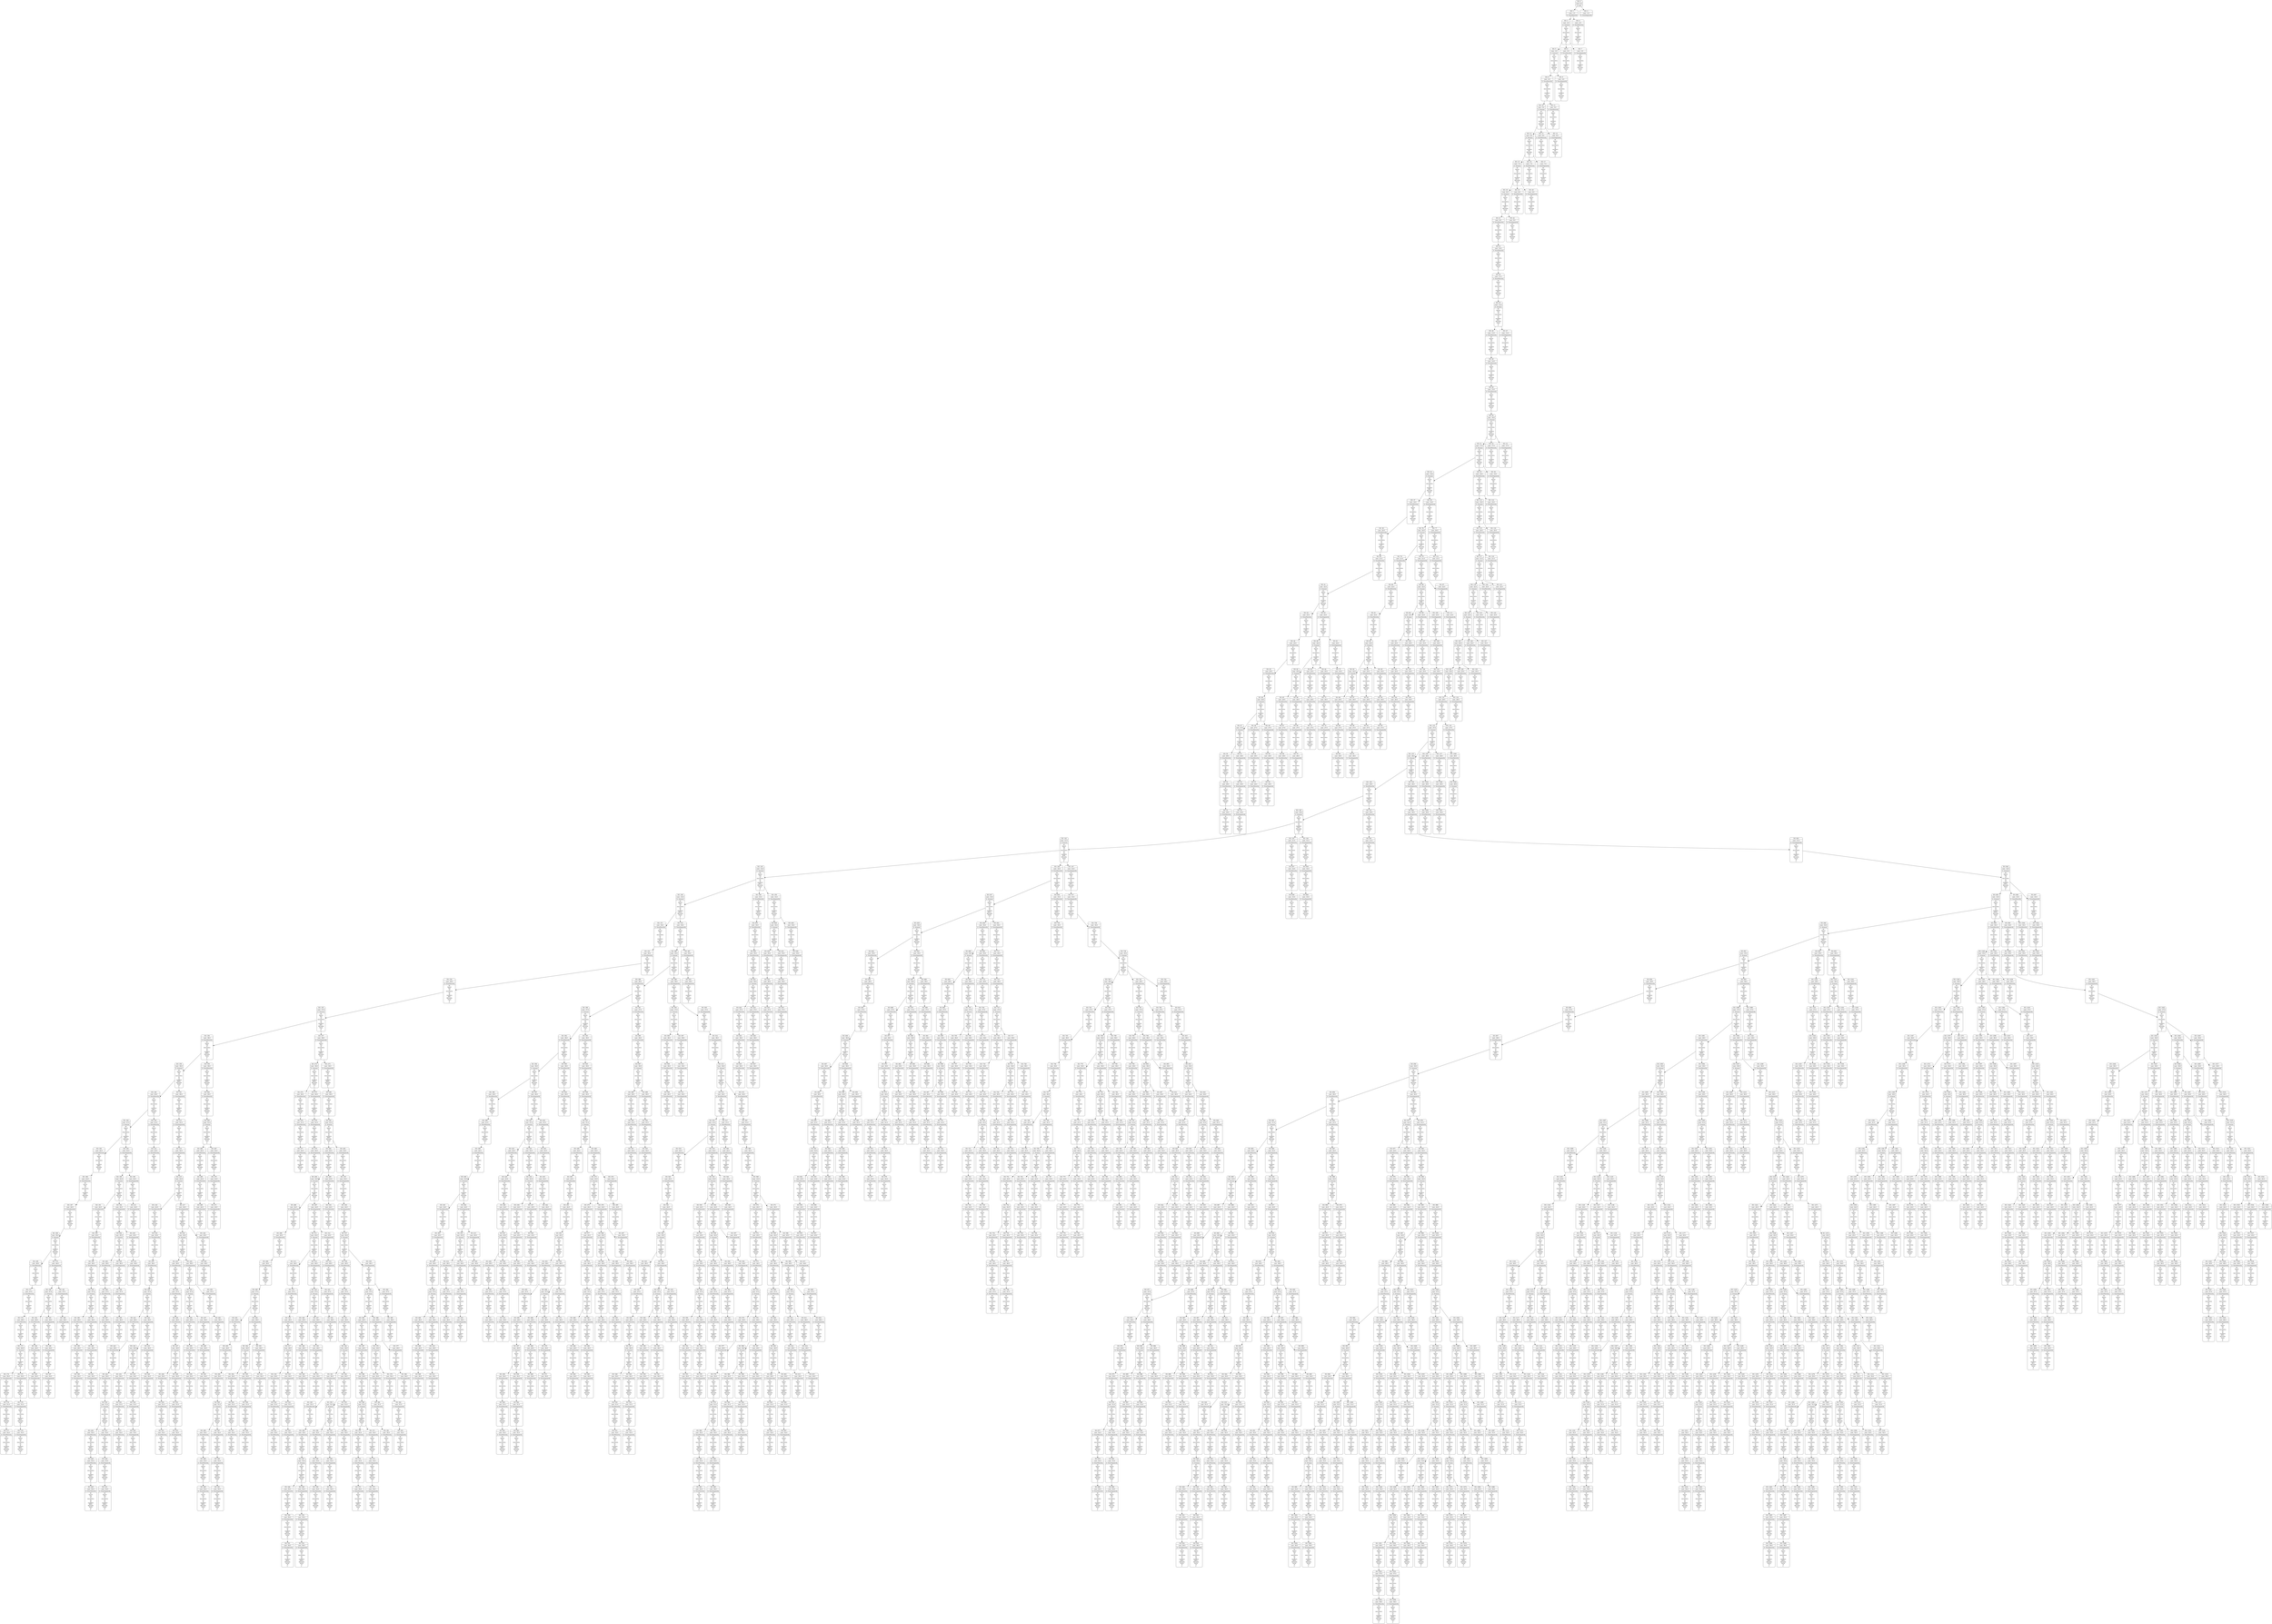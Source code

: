 digraph g {
node [shape = Mrecord];
nodo0[label="{EO: 0|cost: 0.0|A: null}"]
nodo1[label="{EO: 1|cost: -1.0|A: GirarDerecha}"]
nodo3[label="{EO: 3|cost: -2.0|A: Avanzar|El\nSmart\nToy\nse\nencuentra\nen\nel\ncasillero\nDE5.\nMirando\nhacia\nel\ns.
}"]
nodo5[label="{EO: 5|cost: -3.0|A: Avanzar|El\nSmart\nToy\nse\nencuentra\nen\nel\ncasillero\nDE4.\nMirando\nhacia\nel\ns.
}"]
nodo8[label="{EO: 8|cost: -4.0|A: GirarDerecha|El\nSmart\nToy\nse\nencuentra\nen\nel\ncasillero\nLI0.\nMirando\nhacia\nel\ns.
}"]
nodo10[label="{EO: 10|cost: -5.0|A: Avanzar|El\nSmart\nToy\nse\nencuentra\nen\nel\ncasillero\nLI0.\nMirando\nhacia\nel\no.
}"]
nodo12[label="{EO: 12|cost: -6.0|A: Avanzar|El\nSmart\nToy\nse\nencuentra\nen\nel\ncasillero\nSK.\nMirando\nhacia\nel\no.
}"]
nodo15[label="{EO: 15|cost: -7.0|A: Avanzar|El\nSmart\nToy\nse\nencuentra\nen\nel\ncasillero\nKi10.\nMirando\nhacia\nel\no.
}"]
nodo18[label="{EO: 18|cost: -8.0|A: Avanzar|El\nSmart\nToy\nse\nencuentra\nen\nel\ncasillero\nKI1.\nMirando\nhacia\nel\no.
}"]
nodo21[label="{EO: 21|cost: -9.0|A: GirarDerecha|El\nSmart\nToy\nse\nencuentra\nen\nel\ncasillero\nKI2.\nMirando\nhacia\nel\no.
}"]
nodo23[label="{EO: 23|cost: -10.0|A: GirarDerecha|El\nSmart\nToy\nse\nencuentra\nen\nel\ncasillero\nKI2.\nMirando\nhacia\nel\nn.
}"]
nodo24[label="{EO: 24|cost: -11.0|A: GirarDerecha|El\nSmart\nToy\nse\nencuentra\nen\nel\ncasillero\nKI2.\nMirando\nhacia\nel\ne.
}"]
nodo25[label="{EO: 25|cost: -12.0|A: Avanzar|El\nSmart\nToy\nse\nencuentra\nen\nel\ncasillero\nKI2.\nMirando\nhacia\nel\ns.
}"]
nodo26[label="{EO: 26|cost: -13.0|A: GirarDerecha|El\nSmart\nToy\nse\nencuentra\nen\nel\ncasillero\nKI3.\nMirando\nhacia\nel\ns.
}"]
nodo28[label="{EO: 28|cost: -14.0|A: GirarDerecha|El\nSmart\nToy\nse\nencuentra\nen\nel\ncasillero\nKI3.\nMirando\nhacia\nel\no.
}"]
nodo29[label="{EO: 29|cost: -15.0|A: GirarDerecha|El\nSmart\nToy\nse\nencuentra\nen\nel\ncasillero\nKI3.\nMirando\nhacia\nel\nn.
}"]
nodo30[label="{EO: 30|cost: -16.0|A: Avanzar|El\nSmart\nToy\nse\nencuentra\nen\nel\ncasillero\nKI3.\nMirando\nhacia\nel\ne.
}"]
nodo31[label="{EO: 31|cost: -17.0|A: Avanzar|El\nSmart\nToy\nse\nencuentra\nen\nel\ncasillero\nKI4.\nMirando\nhacia\nel\ne.
}"]
nodo34[label="{EO: 34|cost: -18.0|A: Avanzar|El\nSmart\nToy\nse\nencuentra\nen\nel\ncasillero\nKI6.\nMirando\nhacia\nel\ne.
}"]
nodo37[label="{EO: 37|cost: -19.0|A: GirarDerecha|El\nSmart\nToy\nse\nencuentra\nen\nel\ncasillero\nKI7.\nMirando\nhacia\nel\ne.
}"]
nodo39[label="{EO: 39|cost: -20.0|A: GirarDerecha|El\nSmart\nToy\nse\nencuentra\nen\nel\ncasillero\nKI7.\nMirando\nhacia\nel\ns.
}"]
nodo40[label="{EO: 40|cost: -21.0|A: GirarDerecha|El\nSmart\nToy\nse\nencuentra\nen\nel\ncasillero\nKI7.\nMirando\nhacia\nel\no.
}"]
nodo41[label="{EO: 41|cost: -22.0|A: Avanzar|El\nSmart\nToy\nse\nencuentra\nen\nel\ncasillero\nKI7.\nMirando\nhacia\nel\nn.
}"]
nodo42[label="{EO: 42|cost: -23.0|A: GirarDerecha|El\nSmart\nToy\nse\nencuentra\nen\nel\ncasillero\nKI8.\nMirando\nhacia\nel\nn.
}"]
nodo44[label="{EO: 44|cost: -24.0|A: GirarDerecha|El\nSmart\nToy\nse\nencuentra\nen\nel\ncasillero\nKI8.\nMirando\nhacia\nel\ne.
}"]
nodo45[label="{EO: 45|cost: -25.0|A: GirarDerecha|El\nSmart\nToy\nse\nencuentra\nen\nel\ncasillero\nKI8.\nMirando\nhacia\nel\ns.
}"]
nodo46[label="{EO: 46|cost: -26.0|A: Avanzar|El\nSmart\nToy\nse\nencuentra\nen\nel\ncasillero\nKI8.\nMirando\nhacia\nel\no.
}"]
nodo47[label="{EO: 47|cost: -27.0|A: Avanzar|El\nSmart\nToy\nse\nencuentra\nen\nel\ncasillero\nKI9.\nMirando\nhacia\nel\no.
}"]
nodo50[label="{EO: 50|cost: -28.0|A: GirarDerecha|El\nSmart\nToy\nse\nencuentra\nen\nel\ncasillero\nKI5.\nMirando\nhacia\nel\no.
}"]
nodo52[label="{EO: 52|cost: -29.0|A: GirarDerecha|El\nSmart\nToy\nse\nencuentra\nen\nel\ncasillero\nKI5.\nMirando\nhacia\nel\nn.
}"]
nodo53[label="{EO: 53|cost: -30.0|A: GirarDerecha|El\nSmart\nToy\nse\nencuentra\nen\nel\ncasillero\nKI5.\nMirando\nhacia\nel\ne.
}"]

nodo52 -> nodo53;

nodo50 -> nodo52;

nodo47 -> nodo50;
nodo51[label="{EO: 51|cost: -28.0|A: GirarIzquierda|El\nSmart\nToy\nse\nencuentra\nen\nel\ncasillero\nKI5.\nMirando\nhacia\nel\no.
}"]
nodo54[label="{EO: 54|cost: -29.0|A: GirarIzquierda|El\nSmart\nToy\nse\nencuentra\nen\nel\ncasillero\nKI5.\nMirando\nhacia\nel\ns.
}"]
nodo55[label="{EO: 55|cost: -30.0|A: GirarIzquierda|El\nSmart\nToy\nse\nencuentra\nen\nel\ncasillero\nKI5.\nMirando\nhacia\nel\ne.
}"]

nodo54 -> nodo55;

nodo51 -> nodo54;

nodo47 -> nodo51;

nodo46 -> nodo47;
nodo48[label="{EO: 48|cost: -27.0|A: GirarDerecha|El\nSmart\nToy\nse\nencuentra\nen\nel\ncasillero\nKI9.\nMirando\nhacia\nel\no.
}"]
nodo56[label="{EO: 56|cost: -28.0|A: GirarDerecha|El\nSmart\nToy\nse\nencuentra\nen\nel\ncasillero\nKI9.\nMirando\nhacia\nel\nn.
}"]
nodo57[label="{EO: 57|cost: -29.0|A: GirarDerecha|El\nSmart\nToy\nse\nencuentra\nen\nel\ncasillero\nKI9.\nMirando\nhacia\nel\ne.
}"]

nodo56 -> nodo57;

nodo48 -> nodo56;

nodo46 -> nodo48;
nodo49[label="{EO: 49|cost: -27.0|A: GirarIzquierda|El\nSmart\nToy\nse\nencuentra\nen\nel\ncasillero\nKI9.\nMirando\nhacia\nel\no.
}"]
nodo58[label="{EO: 58|cost: -28.0|A: GirarIzquierda|El\nSmart\nToy\nse\nencuentra\nen\nel\ncasillero\nKI9.\nMirando\nhacia\nel\ns.
}"]
nodo59[label="{EO: 59|cost: -29.0|A: GirarIzquierda|El\nSmart\nToy\nse\nencuentra\nen\nel\ncasillero\nKI9.\nMirando\nhacia\nel\ne.
}"]

nodo58 -> nodo59;

nodo49 -> nodo58;

nodo46 -> nodo49;

nodo45 -> nodo46;

nodo44 -> nodo45;

nodo42 -> nodo44;

nodo41 -> nodo42;
nodo43[label="{EO: 43|cost: -23.0|A: GirarIzquierda|El\nSmart\nToy\nse\nencuentra\nen\nel\ncasillero\nKI8.\nMirando\nhacia\nel\nn.
}"]
nodo60[label="{EO: 60|cost: -24.0|A: Avanzar|El\nSmart\nToy\nse\nencuentra\nen\nel\ncasillero\nKI8.\nMirando\nhacia\nel\no.
}"]
nodo62[label="{EO: 62|cost: -25.0|A: Avanzar|El\nSmart\nToy\nse\nencuentra\nen\nel\ncasillero\nKI9.\nMirando\nhacia\nel\no.
}"]
nodo65[label="{EO: 65|cost: -26.0|A: GirarDerecha|El\nSmart\nToy\nse\nencuentra\nen\nel\ncasillero\nKI5.\nMirando\nhacia\nel\no.
}"]
nodo67[label="{EO: 67|cost: -27.0|A: GirarDerecha|El\nSmart\nToy\nse\nencuentra\nen\nel\ncasillero\nKI5.\nMirando\nhacia\nel\nn.
}"]
nodo68[label="{EO: 68|cost: -28.0|A: GirarDerecha|El\nSmart\nToy\nse\nencuentra\nen\nel\ncasillero\nKI5.\nMirando\nhacia\nel\ne.
}"]

nodo67 -> nodo68;

nodo65 -> nodo67;

nodo62 -> nodo65;
nodo66[label="{EO: 66|cost: -26.0|A: GirarIzquierda|El\nSmart\nToy\nse\nencuentra\nen\nel\ncasillero\nKI5.\nMirando\nhacia\nel\no.
}"]
nodo69[label="{EO: 69|cost: -27.0|A: GirarIzquierda|El\nSmart\nToy\nse\nencuentra\nen\nel\ncasillero\nKI5.\nMirando\nhacia\nel\ns.
}"]
nodo70[label="{EO: 70|cost: -28.0|A: GirarIzquierda|El\nSmart\nToy\nse\nencuentra\nen\nel\ncasillero\nKI5.\nMirando\nhacia\nel\ne.
}"]

nodo69 -> nodo70;

nodo66 -> nodo69;

nodo62 -> nodo66;

nodo60 -> nodo62;
nodo63[label="{EO: 63|cost: -25.0|A: GirarDerecha|El\nSmart\nToy\nse\nencuentra\nen\nel\ncasillero\nKI9.\nMirando\nhacia\nel\no.
}"]
nodo71[label="{EO: 71|cost: -26.0|A: GirarDerecha|El\nSmart\nToy\nse\nencuentra\nen\nel\ncasillero\nKI9.\nMirando\nhacia\nel\nn.
}"]
nodo72[label="{EO: 72|cost: -27.0|A: GirarDerecha|El\nSmart\nToy\nse\nencuentra\nen\nel\ncasillero\nKI9.\nMirando\nhacia\nel\ne.
}"]

nodo71 -> nodo72;

nodo63 -> nodo71;

nodo60 -> nodo63;
nodo64[label="{EO: 64|cost: -25.0|A: GirarIzquierda|El\nSmart\nToy\nse\nencuentra\nen\nel\ncasillero\nKI9.\nMirando\nhacia\nel\no.
}"]
nodo73[label="{EO: 73|cost: -26.0|A: GirarIzquierda|El\nSmart\nToy\nse\nencuentra\nen\nel\ncasillero\nKI9.\nMirando\nhacia\nel\ns.
}"]
nodo74[label="{EO: 74|cost: -27.0|A: GirarIzquierda|El\nSmart\nToy\nse\nencuentra\nen\nel\ncasillero\nKI9.\nMirando\nhacia\nel\ne.
}"]

nodo73 -> nodo74;

nodo64 -> nodo73;

nodo60 -> nodo64;

nodo43 -> nodo60;
nodo61[label="{EO: 61|cost: -24.0|A: GirarIzquierda|El\nSmart\nToy\nse\nencuentra\nen\nel\ncasillero\nKI8.\nMirando\nhacia\nel\no.
}"]
nodo75[label="{EO: 75|cost: -25.0|A: GirarIzquierda|El\nSmart\nToy\nse\nencuentra\nen\nel\ncasillero\nKI8.\nMirando\nhacia\nel\ns.
}"]

nodo61 -> nodo75;

nodo43 -> nodo61;

nodo41 -> nodo43;

nodo40 -> nodo41;

nodo39 -> nodo40;

nodo37 -> nodo39;

nodo34 -> nodo37;
nodo38[label="{EO: 38|cost: -19.0|A: GirarIzquierda|El\nSmart\nToy\nse\nencuentra\nen\nel\ncasillero\nKI7.\nMirando\nhacia\nel\ne.
}"]
nodo76[label="{EO: 76|cost: -20.0|A: Avanzar|El\nSmart\nToy\nse\nencuentra\nen\nel\ncasillero\nKI7.\nMirando\nhacia\nel\nn.
}"]
nodo78[label="{EO: 78|cost: -21.0|A: GirarDerecha|El\nSmart\nToy\nse\nencuentra\nen\nel\ncasillero\nKI8.\nMirando\nhacia\nel\nn.
}"]
nodo80[label="{EO: 80|cost: -22.0|A: GirarDerecha|El\nSmart\nToy\nse\nencuentra\nen\nel\ncasillero\nKI8.\nMirando\nhacia\nel\ne.
}"]
nodo81[label="{EO: 81|cost: -23.0|A: GirarDerecha|El\nSmart\nToy\nse\nencuentra\nen\nel\ncasillero\nKI8.\nMirando\nhacia\nel\ns.
}"]
nodo82[label="{EO: 82|cost: -24.0|A: Avanzar|El\nSmart\nToy\nse\nencuentra\nen\nel\ncasillero\nKI8.\nMirando\nhacia\nel\no.
}"]
nodo83[label="{EO: 83|cost: -25.0|A: Avanzar|El\nSmart\nToy\nse\nencuentra\nen\nel\ncasillero\nKI9.\nMirando\nhacia\nel\no.
}"]
nodo86[label="{EO: 86|cost: -26.0|A: GirarDerecha|El\nSmart\nToy\nse\nencuentra\nen\nel\ncasillero\nKI5.\nMirando\nhacia\nel\no.
}"]
nodo88[label="{EO: 88|cost: -27.0|A: GirarDerecha|El\nSmart\nToy\nse\nencuentra\nen\nel\ncasillero\nKI5.\nMirando\nhacia\nel\nn.
}"]
nodo89[label="{EO: 89|cost: -28.0|A: GirarDerecha|El\nSmart\nToy\nse\nencuentra\nen\nel\ncasillero\nKI5.\nMirando\nhacia\nel\ne.
}"]

nodo88 -> nodo89;

nodo86 -> nodo88;

nodo83 -> nodo86;
nodo87[label="{EO: 87|cost: -26.0|A: GirarIzquierda|El\nSmart\nToy\nse\nencuentra\nen\nel\ncasillero\nKI5.\nMirando\nhacia\nel\no.
}"]
nodo90[label="{EO: 90|cost: -27.0|A: GirarIzquierda|El\nSmart\nToy\nse\nencuentra\nen\nel\ncasillero\nKI5.\nMirando\nhacia\nel\ns.
}"]
nodo91[label="{EO: 91|cost: -28.0|A: GirarIzquierda|El\nSmart\nToy\nse\nencuentra\nen\nel\ncasillero\nKI5.\nMirando\nhacia\nel\ne.
}"]

nodo90 -> nodo91;

nodo87 -> nodo90;

nodo83 -> nodo87;

nodo82 -> nodo83;
nodo84[label="{EO: 84|cost: -25.0|A: GirarDerecha|El\nSmart\nToy\nse\nencuentra\nen\nel\ncasillero\nKI9.\nMirando\nhacia\nel\no.
}"]
nodo92[label="{EO: 92|cost: -26.0|A: GirarDerecha|El\nSmart\nToy\nse\nencuentra\nen\nel\ncasillero\nKI9.\nMirando\nhacia\nel\nn.
}"]
nodo93[label="{EO: 93|cost: -27.0|A: GirarDerecha|El\nSmart\nToy\nse\nencuentra\nen\nel\ncasillero\nKI9.\nMirando\nhacia\nel\ne.
}"]

nodo92 -> nodo93;

nodo84 -> nodo92;

nodo82 -> nodo84;
nodo85[label="{EO: 85|cost: -25.0|A: GirarIzquierda|El\nSmart\nToy\nse\nencuentra\nen\nel\ncasillero\nKI9.\nMirando\nhacia\nel\no.
}"]
nodo94[label="{EO: 94|cost: -26.0|A: GirarIzquierda|El\nSmart\nToy\nse\nencuentra\nen\nel\ncasillero\nKI9.\nMirando\nhacia\nel\ns.
}"]
nodo95[label="{EO: 95|cost: -27.0|A: GirarIzquierda|El\nSmart\nToy\nse\nencuentra\nen\nel\ncasillero\nKI9.\nMirando\nhacia\nel\ne.
}"]

nodo94 -> nodo95;

nodo85 -> nodo94;

nodo82 -> nodo85;

nodo81 -> nodo82;

nodo80 -> nodo81;

nodo78 -> nodo80;

nodo76 -> nodo78;
nodo79[label="{EO: 79|cost: -21.0|A: GirarIzquierda|El\nSmart\nToy\nse\nencuentra\nen\nel\ncasillero\nKI8.\nMirando\nhacia\nel\nn.
}"]
nodo96[label="{EO: 96|cost: -22.0|A: Avanzar|El\nSmart\nToy\nse\nencuentra\nen\nel\ncasillero\nKI8.\nMirando\nhacia\nel\no.
}"]
nodo98[label="{EO: 98|cost: -23.0|A: Avanzar|El\nSmart\nToy\nse\nencuentra\nen\nel\ncasillero\nKI9.\nMirando\nhacia\nel\no.
}"]
nodo101[label="{EO: 101|cost: -24.0|A: GirarDerecha|El\nSmart\nToy\nse\nencuentra\nen\nel\ncasillero\nKI5.\nMirando\nhacia\nel\no.
}"]
nodo103[label="{EO: 103|cost: -25.0|A: GirarDerecha|El\nSmart\nToy\nse\nencuentra\nen\nel\ncasillero\nKI5.\nMirando\nhacia\nel\nn.
}"]
nodo104[label="{EO: 104|cost: -26.0|A: GirarDerecha|El\nSmart\nToy\nse\nencuentra\nen\nel\ncasillero\nKI5.\nMirando\nhacia\nel\ne.
}"]

nodo103 -> nodo104;

nodo101 -> nodo103;

nodo98 -> nodo101;
nodo102[label="{EO: 102|cost: -24.0|A: GirarIzquierda|El\nSmart\nToy\nse\nencuentra\nen\nel\ncasillero\nKI5.\nMirando\nhacia\nel\no.
}"]
nodo105[label="{EO: 105|cost: -25.0|A: GirarIzquierda|El\nSmart\nToy\nse\nencuentra\nen\nel\ncasillero\nKI5.\nMirando\nhacia\nel\ns.
}"]
nodo106[label="{EO: 106|cost: -26.0|A: GirarIzquierda|El\nSmart\nToy\nse\nencuentra\nen\nel\ncasillero\nKI5.\nMirando\nhacia\nel\ne.
}"]

nodo105 -> nodo106;

nodo102 -> nodo105;

nodo98 -> nodo102;

nodo96 -> nodo98;
nodo99[label="{EO: 99|cost: -23.0|A: GirarDerecha|El\nSmart\nToy\nse\nencuentra\nen\nel\ncasillero\nKI9.\nMirando\nhacia\nel\no.
}"]
nodo107[label="{EO: 107|cost: -24.0|A: GirarDerecha|El\nSmart\nToy\nse\nencuentra\nen\nel\ncasillero\nKI9.\nMirando\nhacia\nel\nn.
}"]
nodo108[label="{EO: 108|cost: -25.0|A: GirarDerecha|El\nSmart\nToy\nse\nencuentra\nen\nel\ncasillero\nKI9.\nMirando\nhacia\nel\ne.
}"]

nodo107 -> nodo108;

nodo99 -> nodo107;

nodo96 -> nodo99;
nodo100[label="{EO: 100|cost: -23.0|A: GirarIzquierda|El\nSmart\nToy\nse\nencuentra\nen\nel\ncasillero\nKI9.\nMirando\nhacia\nel\no.
}"]
nodo109[label="{EO: 109|cost: -24.0|A: GirarIzquierda|El\nSmart\nToy\nse\nencuentra\nen\nel\ncasillero\nKI9.\nMirando\nhacia\nel\ns.
}"]
nodo110[label="{EO: 110|cost: -25.0|A: GirarIzquierda|El\nSmart\nToy\nse\nencuentra\nen\nel\ncasillero\nKI9.\nMirando\nhacia\nel\ne.
}"]

nodo109 -> nodo110;

nodo100 -> nodo109;

nodo96 -> nodo100;

nodo79 -> nodo96;
nodo97[label="{EO: 97|cost: -22.0|A: GirarIzquierda|El\nSmart\nToy\nse\nencuentra\nen\nel\ncasillero\nKI8.\nMirando\nhacia\nel\no.
}"]
nodo111[label="{EO: 111|cost: -23.0|A: GirarIzquierda|El\nSmart\nToy\nse\nencuentra\nen\nel\ncasillero\nKI8.\nMirando\nhacia\nel\ns.
}"]

nodo97 -> nodo111;

nodo79 -> nodo97;

nodo76 -> nodo79;

nodo38 -> nodo76;
nodo77[label="{EO: 77|cost: -20.0|A: GirarIzquierda|El\nSmart\nToy\nse\nencuentra\nen\nel\ncasillero\nKI7.\nMirando\nhacia\nel\nn.
}"]
nodo112[label="{EO: 112|cost: -21.0|A: GirarIzquierda|El\nSmart\nToy\nse\nencuentra\nen\nel\ncasillero\nKI7.\nMirando\nhacia\nel\no.
}"]

nodo77 -> nodo112;

nodo38 -> nodo77;

nodo34 -> nodo38;

nodo31 -> nodo34;
nodo35[label="{EO: 35|cost: -18.0|A: GirarDerecha|El\nSmart\nToy\nse\nencuentra\nen\nel\ncasillero\nKI6.\nMirando\nhacia\nel\ne.
}"]
nodo113[label="{EO: 113|cost: -19.0|A: Avanzar|El\nSmart\nToy\nse\nencuentra\nen\nel\ncasillero\nKI6.\nMirando\nhacia\nel\ns.
}"]
nodo115[label="{EO: 115|cost: -20.0|A: GirarDerecha|El\nSmart\nToy\nse\nencuentra\nen\nel\ncasillero\nCO2.\nMirando\nhacia\nel\ns.
}"]
nodo117[label="{EO: 117|cost: -21.0|A: Avanzar|El\nSmart\nToy\nse\nencuentra\nen\nel\ncasillero\nCO2.\nMirando\nhacia\nel\no.
}"]
nodo119[label="{EO: 119|cost: -22.0|A: Avanzar|El\nSmart\nToy\nse\nencuentra\nen\nel\ncasillero\nCO1.\nMirando\nhacia\nel\no.
}"]
nodo122[label="{EO: 122|cost: -23.0|A: Avanzar|El\nSmart\nToy\nse\nencuentra\nen\nel\ncasillero\nCO0.\nMirando\nhacia\nel\no.
}"]
nodo125[label="{EO: 125|cost: -24.0|A: Avanzar|El\nSmart\nToy\nse\nencuentra\nen\nel\ncasillero\nGA2.\nMirando\nhacia\nel\no.
}"]
nodo128[label="{EO: 128|cost: -25.0|A: Avanzar|El\nSmart\nToy\nse\nencuentra\nen\nel\ncasillero\nGA5.\nMirando\nhacia\nel\no.
}"]
nodo131[label="{EO: 131|cost: -26.0|A: GirarDerecha|El\nSmart\nToy\nse\nencuentra\nen\nel\ncasillero\nPD7.\nMirando\nhacia\nel\no.
}"]
nodo133[label="{EO: 133|cost: -27.0|A: Avanzar|El\nSmart\nToy\nse\nencuentra\nen\nel\ncasillero\nPD7.\nMirando\nhacia\nel\nn.
}"]
nodo135[label="{EO: 135|cost: -28.0|A: Avanzar|El\nSmart\nToy\nse\nencuentra\nen\nel\ncasillero\nPD6.\nMirando\nhacia\nel\nn.
}"]
nodo138[label="{EO: 138|cost: -29.0|A: GirarDerecha|El\nSmart\nToy\nse\nencuentra\nen\nel\ncasillero\nPD5.\nMirando\nhacia\nel\nn.
}"]
nodo140[label="{EO: 140|cost: -30.0|A: Avanzar|El\nSmart\nToy\nse\nencuentra\nen\nel\ncasillero\nPD5.\nMirando\nhacia\nel\ne.
}"]
nodo142[label="{EO: 142|cost: -31.0|A: Avanzar|El\nSmart\nToy\nse\nencuentra\nen\nel\ncasillero\nEN0.\nMirando\nhacia\nel\ne.
}"]
nodo145[label="{EO: 145|cost: -32.0|A: Avanzar|El\nSmart\nToy\nse\nencuentra\nen\nel\ncasillero\nEN1.\nMirando\nhacia\nel\ne.
}"]
nodo148[label="{EO: 148|cost: -33.0|A: Avanzar|El\nSmart\nToy\nse\nencuentra\nen\nel\ncasillero\nEN2.\nMirando\nhacia\nel\ne.
}"]
nodo151[label="{EO: 151|cost: -34.0|A: GirarDerecha|El\nSmart\nToy\nse\nencuentra\nen\nel\ncasillero\nKI0.\nMirando\nhacia\nel\ne.
}"]
nodo153[label="{EO: 153|cost: -35.0|A: GirarDerecha|El\nSmart\nToy\nse\nencuentra\nen\nel\ncasillero\nKI0.\nMirando\nhacia\nel\ns.
}"]
nodo154[label="{EO: 154|cost: -36.0|A: GirarDerecha|El\nSmart\nToy\nse\nencuentra\nen\nel\ncasillero\nKI0.\nMirando\nhacia\nel\no.
}"]
nodo155[label="{EO: 155|cost: -37.0|A: Avanzar|El\nSmart\nToy\nse\nencuentra\nen\nel\ncasillero\nKI0.\nMirando\nhacia\nel\nn.
}"]
nodo156[label="{EO: 156|cost: -38.0|A: GirarDerecha|El\nSmart\nToy\nse\nencuentra\nen\nel\ncasillero\nME0.\nMirando\nhacia\nel\nn.
}"]
nodo158[label="{EO: 158|cost: -39.0|A: Avanzar|El\nSmart\nToy\nse\nencuentra\nen\nel\ncasillero\nME0.\nMirando\nhacia\nel\ne.
}"]
nodo160[label="{EO: 160|cost: -40.0|A: GirarDerecha|El\nSmart\nToy\nse\nencuentra\nen\nel\ncasillero\nME1.\nMirando\nhacia\nel\ne.
}"]
nodo162[label="{EO: 162|cost: -41.0|A: Avanzar|El\nSmart\nToy\nse\nencuentra\nen\nel\ncasillero\nME1.\nMirando\nhacia\nel\ns.
}"]
nodo164[label="{EO: 164|cost: -42.0|A: GirarDerecha|El\nSmart\nToy\nse\nencuentra\nen\nel\ncasillero\nME2.\nMirando\nhacia\nel\ns.
}"]
nodo166[label="{EO: 166|cost: -43.0|A: GirarDerecha|El\nSmart\nToy\nse\nencuentra\nen\nel\ncasillero\nME2.\nMirando\nhacia\nel\no.
}"]
nodo167[label="{EO: 167|cost: -44.0|A: GirarDerecha|El\nSmart\nToy\nse\nencuentra\nen\nel\ncasillero\nME2.\nMirando\nhacia\nel\nn.
}"]
nodo168[label="{EO: 168|cost: -45.0|A: Avanzar|El\nSmart\nToy\nse\nencuentra\nen\nel\ncasillero\nME2.\nMirando\nhacia\nel\ne.
}"]
nodo169[label="{EO: 169|cost: -46.0|A: GirarDerecha|El\nSmart\nToy\nse\nencuentra\nen\nel\ncasillero\nME3.\nMirando\nhacia\nel\ne.
}"]
nodo171[label="{EO: 171|cost: -47.0|A: GirarDerecha|El\nSmart\nToy\nse\nencuentra\nen\nel\ncasillero\nME3.\nMirando\nhacia\nel\ns.
}"]
nodo172[label="{EO: 172|cost: -48.0|A: GirarDerecha|El\nSmart\nToy\nse\nencuentra\nen\nel\ncasillero\nME3.\nMirando\nhacia\nel\no.
}"]
nodo173[label="{EO: 173|cost: -49.0|A: Avanzar|El\nSmart\nToy\nse\nencuentra\nen\nel\ncasillero\nME3.\nMirando\nhacia\nel\nn.
}"]
nodo174[label="{EO: 174|cost: -50.0|A: GirarDerecha|El\nSmart\nToy\nse\nencuentra\nen\nel\ncasillero\nME4.\nMirando\nhacia\nel\nn.
}"]
nodo176[label="{EO: 176|cost: -51.0|A: GirarDerecha|El\nSmart\nToy\nse\nencuentra\nen\nel\ncasillero\nME4.\nMirando\nhacia\nel\ne.
}"]
nodo177[label="{EO: 177|cost: -52.0|A: GirarDerecha|El\nSmart\nToy\nse\nencuentra\nen\nel\ncasillero\nME4.\nMirando\nhacia\nel\ns.
}"]

nodo176 -> nodo177;

nodo174 -> nodo176;

nodo173 -> nodo174;
nodo175[label="{EO: 175|cost: -50.0|A: GirarIzquierda|El\nSmart\nToy\nse\nencuentra\nen\nel\ncasillero\nME4.\nMirando\nhacia\nel\nn.
}"]
nodo178[label="{EO: 178|cost: -51.0|A: GirarIzquierda|El\nSmart\nToy\nse\nencuentra\nen\nel\ncasillero\nME4.\nMirando\nhacia\nel\no.
}"]
nodo179[label="{EO: 179|cost: -52.0|A: GirarIzquierda|El\nSmart\nToy\nse\nencuentra\nen\nel\ncasillero\nME4.\nMirando\nhacia\nel\ns.
}"]

nodo178 -> nodo179;

nodo175 -> nodo178;

nodo173 -> nodo175;

nodo172 -> nodo173;

nodo171 -> nodo172;

nodo169 -> nodo171;

nodo168 -> nodo169;
nodo170[label="{EO: 170|cost: -46.0|A: GirarIzquierda|El\nSmart\nToy\nse\nencuentra\nen\nel\ncasillero\nME3.\nMirando\nhacia\nel\ne.
}"]
nodo180[label="{EO: 180|cost: -47.0|A: Avanzar|El\nSmart\nToy\nse\nencuentra\nen\nel\ncasillero\nME3.\nMirando\nhacia\nel\nn.
}"]
nodo182[label="{EO: 182|cost: -48.0|A: GirarDerecha|El\nSmart\nToy\nse\nencuentra\nen\nel\ncasillero\nME4.\nMirando\nhacia\nel\nn.
}"]
nodo184[label="{EO: 184|cost: -49.0|A: GirarDerecha|El\nSmart\nToy\nse\nencuentra\nen\nel\ncasillero\nME4.\nMirando\nhacia\nel\ne.
}"]
nodo185[label="{EO: 185|cost: -50.0|A: GirarDerecha|El\nSmart\nToy\nse\nencuentra\nen\nel\ncasillero\nME4.\nMirando\nhacia\nel\ns.
}"]

nodo184 -> nodo185;

nodo182 -> nodo184;

nodo180 -> nodo182;
nodo183[label="{EO: 183|cost: -48.0|A: GirarIzquierda|El\nSmart\nToy\nse\nencuentra\nen\nel\ncasillero\nME4.\nMirando\nhacia\nel\nn.
}"]
nodo186[label="{EO: 186|cost: -49.0|A: GirarIzquierda|El\nSmart\nToy\nse\nencuentra\nen\nel\ncasillero\nME4.\nMirando\nhacia\nel\no.
}"]
nodo187[label="{EO: 187|cost: -50.0|A: GirarIzquierda|El\nSmart\nToy\nse\nencuentra\nen\nel\ncasillero\nME4.\nMirando\nhacia\nel\ns.
}"]

nodo186 -> nodo187;

nodo183 -> nodo186;

nodo180 -> nodo183;

nodo170 -> nodo180;
nodo181[label="{EO: 181|cost: -47.0|A: GirarIzquierda|El\nSmart\nToy\nse\nencuentra\nen\nel\ncasillero\nME3.\nMirando\nhacia\nel\nn.
}"]
nodo188[label="{EO: 188|cost: -48.0|A: GirarIzquierda|El\nSmart\nToy\nse\nencuentra\nen\nel\ncasillero\nME3.\nMirando\nhacia\nel\no.
}"]

nodo181 -> nodo188;

nodo170 -> nodo181;

nodo168 -> nodo170;

nodo167 -> nodo168;

nodo166 -> nodo167;

nodo164 -> nodo166;

nodo162 -> nodo164;
nodo165[label="{EO: 165|cost: -42.0|A: GirarIzquierda|El\nSmart\nToy\nse\nencuentra\nen\nel\ncasillero\nME2.\nMirando\nhacia\nel\ns.
}"]
nodo189[label="{EO: 189|cost: -43.0|A: Avanzar|El\nSmart\nToy\nse\nencuentra\nen\nel\ncasillero\nME2.\nMirando\nhacia\nel\ne.
}"]
nodo191[label="{EO: 191|cost: -44.0|A: GirarDerecha|El\nSmart\nToy\nse\nencuentra\nen\nel\ncasillero\nME3.\nMirando\nhacia\nel\ne.
}"]
nodo193[label="{EO: 193|cost: -45.0|A: GirarDerecha|El\nSmart\nToy\nse\nencuentra\nen\nel\ncasillero\nME3.\nMirando\nhacia\nel\ns.
}"]
nodo194[label="{EO: 194|cost: -46.0|A: GirarDerecha|El\nSmart\nToy\nse\nencuentra\nen\nel\ncasillero\nME3.\nMirando\nhacia\nel\no.
}"]
nodo195[label="{EO: 195|cost: -47.0|A: Avanzar|El\nSmart\nToy\nse\nencuentra\nen\nel\ncasillero\nME3.\nMirando\nhacia\nel\nn.
}"]
nodo196[label="{EO: 196|cost: -48.0|A: GirarDerecha|El\nSmart\nToy\nse\nencuentra\nen\nel\ncasillero\nME4.\nMirando\nhacia\nel\nn.
}"]
nodo198[label="{EO: 198|cost: -49.0|A: GirarDerecha|El\nSmart\nToy\nse\nencuentra\nen\nel\ncasillero\nME4.\nMirando\nhacia\nel\ne.
}"]
nodo199[label="{EO: 199|cost: -50.0|A: GirarDerecha|El\nSmart\nToy\nse\nencuentra\nen\nel\ncasillero\nME4.\nMirando\nhacia\nel\ns.
}"]

nodo198 -> nodo199;

nodo196 -> nodo198;

nodo195 -> nodo196;
nodo197[label="{EO: 197|cost: -48.0|A: GirarIzquierda|El\nSmart\nToy\nse\nencuentra\nen\nel\ncasillero\nME4.\nMirando\nhacia\nel\nn.
}"]
nodo200[label="{EO: 200|cost: -49.0|A: GirarIzquierda|El\nSmart\nToy\nse\nencuentra\nen\nel\ncasillero\nME4.\nMirando\nhacia\nel\no.
}"]
nodo201[label="{EO: 201|cost: -50.0|A: GirarIzquierda|El\nSmart\nToy\nse\nencuentra\nen\nel\ncasillero\nME4.\nMirando\nhacia\nel\ns.
}"]

nodo200 -> nodo201;

nodo197 -> nodo200;

nodo195 -> nodo197;

nodo194 -> nodo195;

nodo193 -> nodo194;

nodo191 -> nodo193;

nodo189 -> nodo191;
nodo192[label="{EO: 192|cost: -44.0|A: GirarIzquierda|El\nSmart\nToy\nse\nencuentra\nen\nel\ncasillero\nME3.\nMirando\nhacia\nel\ne.
}"]
nodo202[label="{EO: 202|cost: -45.0|A: Avanzar|El\nSmart\nToy\nse\nencuentra\nen\nel\ncasillero\nME3.\nMirando\nhacia\nel\nn.
}"]
nodo204[label="{EO: 204|cost: -46.0|A: GirarDerecha|El\nSmart\nToy\nse\nencuentra\nen\nel\ncasillero\nME4.\nMirando\nhacia\nel\nn.
}"]
nodo206[label="{EO: 206|cost: -47.0|A: GirarDerecha|El\nSmart\nToy\nse\nencuentra\nen\nel\ncasillero\nME4.\nMirando\nhacia\nel\ne.
}"]
nodo207[label="{EO: 207|cost: -48.0|A: GirarDerecha|El\nSmart\nToy\nse\nencuentra\nen\nel\ncasillero\nME4.\nMirando\nhacia\nel\ns.
}"]

nodo206 -> nodo207;

nodo204 -> nodo206;

nodo202 -> nodo204;
nodo205[label="{EO: 205|cost: -46.0|A: GirarIzquierda|El\nSmart\nToy\nse\nencuentra\nen\nel\ncasillero\nME4.\nMirando\nhacia\nel\nn.
}"]
nodo208[label="{EO: 208|cost: -47.0|A: GirarIzquierda|El\nSmart\nToy\nse\nencuentra\nen\nel\ncasillero\nME4.\nMirando\nhacia\nel\no.
}"]
nodo209[label="{EO: 209|cost: -48.0|A: GirarIzquierda|El\nSmart\nToy\nse\nencuentra\nen\nel\ncasillero\nME4.\nMirando\nhacia\nel\ns.
}"]

nodo208 -> nodo209;

nodo205 -> nodo208;

nodo202 -> nodo205;

nodo192 -> nodo202;
nodo203[label="{EO: 203|cost: -45.0|A: GirarIzquierda|El\nSmart\nToy\nse\nencuentra\nen\nel\ncasillero\nME3.\nMirando\nhacia\nel\nn.
}"]
nodo210[label="{EO: 210|cost: -46.0|A: GirarIzquierda|El\nSmart\nToy\nse\nencuentra\nen\nel\ncasillero\nME3.\nMirando\nhacia\nel\no.
}"]

nodo203 -> nodo210;

nodo192 -> nodo203;

nodo189 -> nodo192;

nodo165 -> nodo189;
nodo190[label="{EO: 190|cost: -43.0|A: GirarIzquierda|El\nSmart\nToy\nse\nencuentra\nen\nel\ncasillero\nME2.\nMirando\nhacia\nel\ne.
}"]
nodo211[label="{EO: 211|cost: -44.0|A: GirarIzquierda|El\nSmart\nToy\nse\nencuentra\nen\nel\ncasillero\nME2.\nMirando\nhacia\nel\nn.
}"]

nodo190 -> nodo211;

nodo165 -> nodo190;

nodo162 -> nodo165;

nodo160 -> nodo162;
nodo163[label="{EO: 163|cost: -41.0|A: GirarDerecha|El\nSmart\nToy\nse\nencuentra\nen\nel\ncasillero\nME1.\nMirando\nhacia\nel\ns.
}"]
nodo212[label="{EO: 212|cost: -42.0|A: GirarDerecha|El\nSmart\nToy\nse\nencuentra\nen\nel\ncasillero\nME1.\nMirando\nhacia\nel\no.
}"]

nodo163 -> nodo212;

nodo160 -> nodo163;

nodo158 -> nodo160;
nodo161[label="{EO: 161|cost: -40.0|A: GirarIzquierda|El\nSmart\nToy\nse\nencuentra\nen\nel\ncasillero\nME1.\nMirando\nhacia\nel\ne.
}"]
nodo213[label="{EO: 213|cost: -41.0|A: GirarIzquierda|El\nSmart\nToy\nse\nencuentra\nen\nel\ncasillero\nME1.\nMirando\nhacia\nel\nn.
}"]
nodo214[label="{EO: 214|cost: -42.0|A: GirarIzquierda|El\nSmart\nToy\nse\nencuentra\nen\nel\ncasillero\nME1.\nMirando\nhacia\nel\no.
}"]
nodo215[label="{EO: 215|cost: -43.0|A: Avanzar|El\nSmart\nToy\nse\nencuentra\nen\nel\ncasillero\nME1.\nMirando\nhacia\nel\ns.
}"]
nodo216[label="{EO: 216|cost: -44.0|A: GirarDerecha|El\nSmart\nToy\nse\nencuentra\nen\nel\ncasillero\nME2.\nMirando\nhacia\nel\ns.
}"]
nodo218[label="{EO: 218|cost: -45.0|A: GirarDerecha|El\nSmart\nToy\nse\nencuentra\nen\nel\ncasillero\nME2.\nMirando\nhacia\nel\no.
}"]
nodo219[label="{EO: 219|cost: -46.0|A: GirarDerecha|El\nSmart\nToy\nse\nencuentra\nen\nel\ncasillero\nME2.\nMirando\nhacia\nel\nn.
}"]
nodo220[label="{EO: 220|cost: -47.0|A: Avanzar|El\nSmart\nToy\nse\nencuentra\nen\nel\ncasillero\nME2.\nMirando\nhacia\nel\ne.
}"]
nodo221[label="{EO: 221|cost: -48.0|A: GirarDerecha|El\nSmart\nToy\nse\nencuentra\nen\nel\ncasillero\nME3.\nMirando\nhacia\nel\ne.
}"]
nodo223[label="{EO: 223|cost: -49.0|A: GirarDerecha|El\nSmart\nToy\nse\nencuentra\nen\nel\ncasillero\nME3.\nMirando\nhacia\nel\ns.
}"]
nodo224[label="{EO: 224|cost: -50.0|A: GirarDerecha|El\nSmart\nToy\nse\nencuentra\nen\nel\ncasillero\nME3.\nMirando\nhacia\nel\no.
}"]
nodo225[label="{EO: 225|cost: -51.0|A: Avanzar|El\nSmart\nToy\nse\nencuentra\nen\nel\ncasillero\nME3.\nMirando\nhacia\nel\nn.
}"]
nodo226[label="{EO: 226|cost: -52.0|A: GirarDerecha|El\nSmart\nToy\nse\nencuentra\nen\nel\ncasillero\nME4.\nMirando\nhacia\nel\nn.
}"]
nodo228[label="{EO: 228|cost: -53.0|A: GirarDerecha|El\nSmart\nToy\nse\nencuentra\nen\nel\ncasillero\nME4.\nMirando\nhacia\nel\ne.
}"]
nodo229[label="{EO: 229|cost: -54.0|A: GirarDerecha|El\nSmart\nToy\nse\nencuentra\nen\nel\ncasillero\nME4.\nMirando\nhacia\nel\ns.
}"]

nodo228 -> nodo229;

nodo226 -> nodo228;

nodo225 -> nodo226;
nodo227[label="{EO: 227|cost: -52.0|A: GirarIzquierda|El\nSmart\nToy\nse\nencuentra\nen\nel\ncasillero\nME4.\nMirando\nhacia\nel\nn.
}"]
nodo230[label="{EO: 230|cost: -53.0|A: GirarIzquierda|El\nSmart\nToy\nse\nencuentra\nen\nel\ncasillero\nME4.\nMirando\nhacia\nel\no.
}"]
nodo231[label="{EO: 231|cost: -54.0|A: GirarIzquierda|El\nSmart\nToy\nse\nencuentra\nen\nel\ncasillero\nME4.\nMirando\nhacia\nel\ns.
}"]

nodo230 -> nodo231;

nodo227 -> nodo230;

nodo225 -> nodo227;

nodo224 -> nodo225;

nodo223 -> nodo224;

nodo221 -> nodo223;

nodo220 -> nodo221;
nodo222[label="{EO: 222|cost: -48.0|A: GirarIzquierda|El\nSmart\nToy\nse\nencuentra\nen\nel\ncasillero\nME3.\nMirando\nhacia\nel\ne.
}"]
nodo232[label="{EO: 232|cost: -49.0|A: Avanzar|El\nSmart\nToy\nse\nencuentra\nen\nel\ncasillero\nME3.\nMirando\nhacia\nel\nn.
}"]
nodo234[label="{EO: 234|cost: -50.0|A: GirarDerecha|El\nSmart\nToy\nse\nencuentra\nen\nel\ncasillero\nME4.\nMirando\nhacia\nel\nn.
}"]
nodo236[label="{EO: 236|cost: -51.0|A: GirarDerecha|El\nSmart\nToy\nse\nencuentra\nen\nel\ncasillero\nME4.\nMirando\nhacia\nel\ne.
}"]
nodo237[label="{EO: 237|cost: -52.0|A: GirarDerecha|El\nSmart\nToy\nse\nencuentra\nen\nel\ncasillero\nME4.\nMirando\nhacia\nel\ns.
}"]

nodo236 -> nodo237;

nodo234 -> nodo236;

nodo232 -> nodo234;
nodo235[label="{EO: 235|cost: -50.0|A: GirarIzquierda|El\nSmart\nToy\nse\nencuentra\nen\nel\ncasillero\nME4.\nMirando\nhacia\nel\nn.
}"]
nodo238[label="{EO: 238|cost: -51.0|A: GirarIzquierda|El\nSmart\nToy\nse\nencuentra\nen\nel\ncasillero\nME4.\nMirando\nhacia\nel\no.
}"]
nodo239[label="{EO: 239|cost: -52.0|A: GirarIzquierda|El\nSmart\nToy\nse\nencuentra\nen\nel\ncasillero\nME4.\nMirando\nhacia\nel\ns.
}"]

nodo238 -> nodo239;

nodo235 -> nodo238;

nodo232 -> nodo235;

nodo222 -> nodo232;
nodo233[label="{EO: 233|cost: -49.0|A: GirarIzquierda|El\nSmart\nToy\nse\nencuentra\nen\nel\ncasillero\nME3.\nMirando\nhacia\nel\nn.
}"]
nodo240[label="{EO: 240|cost: -50.0|A: GirarIzquierda|El\nSmart\nToy\nse\nencuentra\nen\nel\ncasillero\nME3.\nMirando\nhacia\nel\no.
}"]

nodo233 -> nodo240;

nodo222 -> nodo233;

nodo220 -> nodo222;

nodo219 -> nodo220;

nodo218 -> nodo219;

nodo216 -> nodo218;

nodo215 -> nodo216;
nodo217[label="{EO: 217|cost: -44.0|A: GirarIzquierda|El\nSmart\nToy\nse\nencuentra\nen\nel\ncasillero\nME2.\nMirando\nhacia\nel\ns.
}"]
nodo241[label="{EO: 241|cost: -45.0|A: Avanzar|El\nSmart\nToy\nse\nencuentra\nen\nel\ncasillero\nME2.\nMirando\nhacia\nel\ne.
}"]
nodo243[label="{EO: 243|cost: -46.0|A: GirarDerecha|El\nSmart\nToy\nse\nencuentra\nen\nel\ncasillero\nME3.\nMirando\nhacia\nel\ne.
}"]
nodo245[label="{EO: 245|cost: -47.0|A: GirarDerecha|El\nSmart\nToy\nse\nencuentra\nen\nel\ncasillero\nME3.\nMirando\nhacia\nel\ns.
}"]
nodo246[label="{EO: 246|cost: -48.0|A: GirarDerecha|El\nSmart\nToy\nse\nencuentra\nen\nel\ncasillero\nME3.\nMirando\nhacia\nel\no.
}"]
nodo247[label="{EO: 247|cost: -49.0|A: Avanzar|El\nSmart\nToy\nse\nencuentra\nen\nel\ncasillero\nME3.\nMirando\nhacia\nel\nn.
}"]
nodo248[label="{EO: 248|cost: -50.0|A: GirarDerecha|El\nSmart\nToy\nse\nencuentra\nen\nel\ncasillero\nME4.\nMirando\nhacia\nel\nn.
}"]
nodo250[label="{EO: 250|cost: -51.0|A: GirarDerecha|El\nSmart\nToy\nse\nencuentra\nen\nel\ncasillero\nME4.\nMirando\nhacia\nel\ne.
}"]
nodo251[label="{EO: 251|cost: -52.0|A: GirarDerecha|El\nSmart\nToy\nse\nencuentra\nen\nel\ncasillero\nME4.\nMirando\nhacia\nel\ns.
}"]

nodo250 -> nodo251;

nodo248 -> nodo250;

nodo247 -> nodo248;
nodo249[label="{EO: 249|cost: -50.0|A: GirarIzquierda|El\nSmart\nToy\nse\nencuentra\nen\nel\ncasillero\nME4.\nMirando\nhacia\nel\nn.
}"]
nodo252[label="{EO: 252|cost: -51.0|A: GirarIzquierda|El\nSmart\nToy\nse\nencuentra\nen\nel\ncasillero\nME4.\nMirando\nhacia\nel\no.
}"]
nodo253[label="{EO: 253|cost: -52.0|A: GirarIzquierda|El\nSmart\nToy\nse\nencuentra\nen\nel\ncasillero\nME4.\nMirando\nhacia\nel\ns.
}"]

nodo252 -> nodo253;

nodo249 -> nodo252;

nodo247 -> nodo249;

nodo246 -> nodo247;

nodo245 -> nodo246;

nodo243 -> nodo245;

nodo241 -> nodo243;
nodo244[label="{EO: 244|cost: -46.0|A: GirarIzquierda|El\nSmart\nToy\nse\nencuentra\nen\nel\ncasillero\nME3.\nMirando\nhacia\nel\ne.
}"]
nodo254[label="{EO: 254|cost: -47.0|A: Avanzar|El\nSmart\nToy\nse\nencuentra\nen\nel\ncasillero\nME3.\nMirando\nhacia\nel\nn.
}"]
nodo256[label="{EO: 256|cost: -48.0|A: GirarDerecha|El\nSmart\nToy\nse\nencuentra\nen\nel\ncasillero\nME4.\nMirando\nhacia\nel\nn.
}"]
nodo258[label="{EO: 258|cost: -49.0|A: GirarDerecha|El\nSmart\nToy\nse\nencuentra\nen\nel\ncasillero\nME4.\nMirando\nhacia\nel\ne.
}"]
nodo259[label="{EO: 259|cost: -50.0|A: GirarDerecha|El\nSmart\nToy\nse\nencuentra\nen\nel\ncasillero\nME4.\nMirando\nhacia\nel\ns.
}"]

nodo258 -> nodo259;

nodo256 -> nodo258;

nodo254 -> nodo256;
nodo257[label="{EO: 257|cost: -48.0|A: GirarIzquierda|El\nSmart\nToy\nse\nencuentra\nen\nel\ncasillero\nME4.\nMirando\nhacia\nel\nn.
}"]
nodo260[label="{EO: 260|cost: -49.0|A: GirarIzquierda|El\nSmart\nToy\nse\nencuentra\nen\nel\ncasillero\nME4.\nMirando\nhacia\nel\no.
}"]
nodo261[label="{EO: 261|cost: -50.0|A: GirarIzquierda|El\nSmart\nToy\nse\nencuentra\nen\nel\ncasillero\nME4.\nMirando\nhacia\nel\ns.
}"]

nodo260 -> nodo261;

nodo257 -> nodo260;

nodo254 -> nodo257;

nodo244 -> nodo254;
nodo255[label="{EO: 255|cost: -47.0|A: GirarIzquierda|El\nSmart\nToy\nse\nencuentra\nen\nel\ncasillero\nME3.\nMirando\nhacia\nel\nn.
}"]
nodo262[label="{EO: 262|cost: -48.0|A: GirarIzquierda|El\nSmart\nToy\nse\nencuentra\nen\nel\ncasillero\nME3.\nMirando\nhacia\nel\no.
}"]

nodo255 -> nodo262;

nodo244 -> nodo255;

nodo241 -> nodo244;

nodo217 -> nodo241;
nodo242[label="{EO: 242|cost: -45.0|A: GirarIzquierda|El\nSmart\nToy\nse\nencuentra\nen\nel\ncasillero\nME2.\nMirando\nhacia\nel\ne.
}"]
nodo263[label="{EO: 263|cost: -46.0|A: GirarIzquierda|El\nSmart\nToy\nse\nencuentra\nen\nel\ncasillero\nME2.\nMirando\nhacia\nel\nn.
}"]

nodo242 -> nodo263;

nodo217 -> nodo242;

nodo215 -> nodo217;

nodo214 -> nodo215;

nodo213 -> nodo214;

nodo161 -> nodo213;

nodo158 -> nodo161;

nodo156 -> nodo158;
nodo159[label="{EO: 159|cost: -39.0|A: GirarDerecha|El\nSmart\nToy\nse\nencuentra\nen\nel\ncasillero\nME0.\nMirando\nhacia\nel\ne.
}"]
nodo264[label="{EO: 264|cost: -40.0|A: GirarDerecha|El\nSmart\nToy\nse\nencuentra\nen\nel\ncasillero\nME0.\nMirando\nhacia\nel\ns.
}"]
nodo265[label="{EO: 265|cost: -41.0|A: Avanzar|El\nSmart\nToy\nse\nencuentra\nen\nel\ncasillero\nME0.\nMirando\nhacia\nel\no.
}"]
nodo266[label="{EO: 266|cost: -42.0|A: GirarDerecha|El\nSmart\nToy\nse\nencuentra\nen\nel\ncasillero\nME5.\nMirando\nhacia\nel\no.
}"]
nodo268[label="{EO: 268|cost: -43.0|A: GirarDerecha|El\nSmart\nToy\nse\nencuentra\nen\nel\ncasillero\nME5.\nMirando\nhacia\nel\nn.
}"]
nodo269[label="{EO: 269|cost: -44.0|A: GirarDerecha|El\nSmart\nToy\nse\nencuentra\nen\nel\ncasillero\nME5.\nMirando\nhacia\nel\ne.
}"]

nodo268 -> nodo269;

nodo266 -> nodo268;

nodo265 -> nodo266;
nodo267[label="{EO: 267|cost: -42.0|A: GirarIzquierda|El\nSmart\nToy\nse\nencuentra\nen\nel\ncasillero\nME5.\nMirando\nhacia\nel\no.
}"]
nodo270[label="{EO: 270|cost: -43.0|A: GirarIzquierda|El\nSmart\nToy\nse\nencuentra\nen\nel\ncasillero\nME5.\nMirando\nhacia\nel\ns.
}"]
nodo271[label="{EO: 271|cost: -44.0|A: GirarIzquierda|El\nSmart\nToy\nse\nencuentra\nen\nel\ncasillero\nME5.\nMirando\nhacia\nel\ne.
}"]

nodo270 -> nodo271;

nodo267 -> nodo270;

nodo265 -> nodo267;

nodo264 -> nodo265;

nodo159 -> nodo264;

nodo156 -> nodo159;

nodo155 -> nodo156;
nodo157[label="{EO: 157|cost: -38.0|A: GirarIzquierda|El\nSmart\nToy\nse\nencuentra\nen\nel\ncasillero\nME0.\nMirando\nhacia\nel\nn.
}"]
nodo272[label="{EO: 272|cost: -39.0|A: Avanzar|El\nSmart\nToy\nse\nencuentra\nen\nel\ncasillero\nME0.\nMirando\nhacia\nel\no.
}"]
nodo274[label="{EO: 274|cost: -40.0|A: GirarDerecha|El\nSmart\nToy\nse\nencuentra\nen\nel\ncasillero\nME5.\nMirando\nhacia\nel\no.
}"]
nodo276[label="{EO: 276|cost: -41.0|A: GirarDerecha|El\nSmart\nToy\nse\nencuentra\nen\nel\ncasillero\nME5.\nMirando\nhacia\nel\nn.
}"]
nodo277[label="{EO: 277|cost: -42.0|A: GirarDerecha|El\nSmart\nToy\nse\nencuentra\nen\nel\ncasillero\nME5.\nMirando\nhacia\nel\ne.
}"]

nodo276 -> nodo277;

nodo274 -> nodo276;

nodo272 -> nodo274;
nodo275[label="{EO: 275|cost: -40.0|A: GirarIzquierda|El\nSmart\nToy\nse\nencuentra\nen\nel\ncasillero\nME5.\nMirando\nhacia\nel\no.
}"]
nodo278[label="{EO: 278|cost: -41.0|A: GirarIzquierda|El\nSmart\nToy\nse\nencuentra\nen\nel\ncasillero\nME5.\nMirando\nhacia\nel\ns.
}"]
nodo279[label="{EO: 279|cost: -42.0|A: GirarIzquierda|El\nSmart\nToy\nse\nencuentra\nen\nel\ncasillero\nME5.\nMirando\nhacia\nel\ne.
}"]

nodo278 -> nodo279;

nodo275 -> nodo278;

nodo272 -> nodo275;

nodo157 -> nodo272;
nodo273[label="{EO: 273|cost: -39.0|A: GirarIzquierda|El\nSmart\nToy\nse\nencuentra\nen\nel\ncasillero\nME0.\nMirando\nhacia\nel\no.
}"]
nodo280[label="{EO: 280|cost: -40.0|A: GirarIzquierda|El\nSmart\nToy\nse\nencuentra\nen\nel\ncasillero\nME0.\nMirando\nhacia\nel\ns.
}"]
nodo281[label="{EO: 281|cost: -41.0|A: Avanzar|El\nSmart\nToy\nse\nencuentra\nen\nel\ncasillero\nME0.\nMirando\nhacia\nel\ne.
}"]
nodo282[label="{EO: 282|cost: -42.0|A: GirarDerecha|El\nSmart\nToy\nse\nencuentra\nen\nel\ncasillero\nME1.\nMirando\nhacia\nel\ne.
}"]
nodo284[label="{EO: 284|cost: -43.0|A: Avanzar|El\nSmart\nToy\nse\nencuentra\nen\nel\ncasillero\nME1.\nMirando\nhacia\nel\ns.
}"]
nodo286[label="{EO: 286|cost: -44.0|A: GirarDerecha|El\nSmart\nToy\nse\nencuentra\nen\nel\ncasillero\nME2.\nMirando\nhacia\nel\ns.
}"]
nodo288[label="{EO: 288|cost: -45.0|A: GirarDerecha|El\nSmart\nToy\nse\nencuentra\nen\nel\ncasillero\nME2.\nMirando\nhacia\nel\no.
}"]
nodo289[label="{EO: 289|cost: -46.0|A: GirarDerecha|El\nSmart\nToy\nse\nencuentra\nen\nel\ncasillero\nME2.\nMirando\nhacia\nel\nn.
}"]
nodo290[label="{EO: 290|cost: -47.0|A: Avanzar|El\nSmart\nToy\nse\nencuentra\nen\nel\ncasillero\nME2.\nMirando\nhacia\nel\ne.
}"]
nodo291[label="{EO: 291|cost: -48.0|A: GirarDerecha|El\nSmart\nToy\nse\nencuentra\nen\nel\ncasillero\nME3.\nMirando\nhacia\nel\ne.
}"]
nodo293[label="{EO: 293|cost: -49.0|A: GirarDerecha|El\nSmart\nToy\nse\nencuentra\nen\nel\ncasillero\nME3.\nMirando\nhacia\nel\ns.
}"]
nodo294[label="{EO: 294|cost: -50.0|A: GirarDerecha|El\nSmart\nToy\nse\nencuentra\nen\nel\ncasillero\nME3.\nMirando\nhacia\nel\no.
}"]
nodo295[label="{EO: 295|cost: -51.0|A: Avanzar|El\nSmart\nToy\nse\nencuentra\nen\nel\ncasillero\nME3.\nMirando\nhacia\nel\nn.
}"]
nodo296[label="{EO: 296|cost: -52.0|A: GirarDerecha|El\nSmart\nToy\nse\nencuentra\nen\nel\ncasillero\nME4.\nMirando\nhacia\nel\nn.
}"]
nodo298[label="{EO: 298|cost: -53.0|A: GirarDerecha|El\nSmart\nToy\nse\nencuentra\nen\nel\ncasillero\nME4.\nMirando\nhacia\nel\ne.
}"]
nodo299[label="{EO: 299|cost: -54.0|A: GirarDerecha|El\nSmart\nToy\nse\nencuentra\nen\nel\ncasillero\nME4.\nMirando\nhacia\nel\ns.
}"]

nodo298 -> nodo299;

nodo296 -> nodo298;

nodo295 -> nodo296;
nodo297[label="{EO: 297|cost: -52.0|A: GirarIzquierda|El\nSmart\nToy\nse\nencuentra\nen\nel\ncasillero\nME4.\nMirando\nhacia\nel\nn.
}"]
nodo300[label="{EO: 300|cost: -53.0|A: GirarIzquierda|El\nSmart\nToy\nse\nencuentra\nen\nel\ncasillero\nME4.\nMirando\nhacia\nel\no.
}"]
nodo301[label="{EO: 301|cost: -54.0|A: GirarIzquierda|El\nSmart\nToy\nse\nencuentra\nen\nel\ncasillero\nME4.\nMirando\nhacia\nel\ns.
}"]

nodo300 -> nodo301;

nodo297 -> nodo300;

nodo295 -> nodo297;

nodo294 -> nodo295;

nodo293 -> nodo294;

nodo291 -> nodo293;

nodo290 -> nodo291;
nodo292[label="{EO: 292|cost: -48.0|A: GirarIzquierda|El\nSmart\nToy\nse\nencuentra\nen\nel\ncasillero\nME3.\nMirando\nhacia\nel\ne.
}"]
nodo302[label="{EO: 302|cost: -49.0|A: Avanzar|El\nSmart\nToy\nse\nencuentra\nen\nel\ncasillero\nME3.\nMirando\nhacia\nel\nn.
}"]
nodo304[label="{EO: 304|cost: -50.0|A: GirarDerecha|El\nSmart\nToy\nse\nencuentra\nen\nel\ncasillero\nME4.\nMirando\nhacia\nel\nn.
}"]
nodo306[label="{EO: 306|cost: -51.0|A: GirarDerecha|El\nSmart\nToy\nse\nencuentra\nen\nel\ncasillero\nME4.\nMirando\nhacia\nel\ne.
}"]
nodo307[label="{EO: 307|cost: -52.0|A: GirarDerecha|El\nSmart\nToy\nse\nencuentra\nen\nel\ncasillero\nME4.\nMirando\nhacia\nel\ns.
}"]

nodo306 -> nodo307;

nodo304 -> nodo306;

nodo302 -> nodo304;
nodo305[label="{EO: 305|cost: -50.0|A: GirarIzquierda|El\nSmart\nToy\nse\nencuentra\nen\nel\ncasillero\nME4.\nMirando\nhacia\nel\nn.
}"]
nodo308[label="{EO: 308|cost: -51.0|A: GirarIzquierda|El\nSmart\nToy\nse\nencuentra\nen\nel\ncasillero\nME4.\nMirando\nhacia\nel\no.
}"]
nodo309[label="{EO: 309|cost: -52.0|A: GirarIzquierda|El\nSmart\nToy\nse\nencuentra\nen\nel\ncasillero\nME4.\nMirando\nhacia\nel\ns.
}"]

nodo308 -> nodo309;

nodo305 -> nodo308;

nodo302 -> nodo305;

nodo292 -> nodo302;
nodo303[label="{EO: 303|cost: -49.0|A: GirarIzquierda|El\nSmart\nToy\nse\nencuentra\nen\nel\ncasillero\nME3.\nMirando\nhacia\nel\nn.
}"]
nodo310[label="{EO: 310|cost: -50.0|A: GirarIzquierda|El\nSmart\nToy\nse\nencuentra\nen\nel\ncasillero\nME3.\nMirando\nhacia\nel\no.
}"]

nodo303 -> nodo310;

nodo292 -> nodo303;

nodo290 -> nodo292;

nodo289 -> nodo290;

nodo288 -> nodo289;

nodo286 -> nodo288;

nodo284 -> nodo286;
nodo287[label="{EO: 287|cost: -44.0|A: GirarIzquierda|El\nSmart\nToy\nse\nencuentra\nen\nel\ncasillero\nME2.\nMirando\nhacia\nel\ns.
}"]
nodo311[label="{EO: 311|cost: -45.0|A: Avanzar|El\nSmart\nToy\nse\nencuentra\nen\nel\ncasillero\nME2.\nMirando\nhacia\nel\ne.
}"]
nodo313[label="{EO: 313|cost: -46.0|A: GirarDerecha|El\nSmart\nToy\nse\nencuentra\nen\nel\ncasillero\nME3.\nMirando\nhacia\nel\ne.
}"]
nodo315[label="{EO: 315|cost: -47.0|A: GirarDerecha|El\nSmart\nToy\nse\nencuentra\nen\nel\ncasillero\nME3.\nMirando\nhacia\nel\ns.
}"]
nodo316[label="{EO: 316|cost: -48.0|A: GirarDerecha|El\nSmart\nToy\nse\nencuentra\nen\nel\ncasillero\nME3.\nMirando\nhacia\nel\no.
}"]
nodo317[label="{EO: 317|cost: -49.0|A: Avanzar|El\nSmart\nToy\nse\nencuentra\nen\nel\ncasillero\nME3.\nMirando\nhacia\nel\nn.
}"]
nodo318[label="{EO: 318|cost: -50.0|A: GirarDerecha|El\nSmart\nToy\nse\nencuentra\nen\nel\ncasillero\nME4.\nMirando\nhacia\nel\nn.
}"]
nodo320[label="{EO: 320|cost: -51.0|A: GirarDerecha|El\nSmart\nToy\nse\nencuentra\nen\nel\ncasillero\nME4.\nMirando\nhacia\nel\ne.
}"]
nodo321[label="{EO: 321|cost: -52.0|A: GirarDerecha|El\nSmart\nToy\nse\nencuentra\nen\nel\ncasillero\nME4.\nMirando\nhacia\nel\ns.
}"]

nodo320 -> nodo321;

nodo318 -> nodo320;

nodo317 -> nodo318;
nodo319[label="{EO: 319|cost: -50.0|A: GirarIzquierda|El\nSmart\nToy\nse\nencuentra\nen\nel\ncasillero\nME4.\nMirando\nhacia\nel\nn.
}"]
nodo322[label="{EO: 322|cost: -51.0|A: GirarIzquierda|El\nSmart\nToy\nse\nencuentra\nen\nel\ncasillero\nME4.\nMirando\nhacia\nel\no.
}"]
nodo323[label="{EO: 323|cost: -52.0|A: GirarIzquierda|El\nSmart\nToy\nse\nencuentra\nen\nel\ncasillero\nME4.\nMirando\nhacia\nel\ns.
}"]

nodo322 -> nodo323;

nodo319 -> nodo322;

nodo317 -> nodo319;

nodo316 -> nodo317;

nodo315 -> nodo316;

nodo313 -> nodo315;

nodo311 -> nodo313;
nodo314[label="{EO: 314|cost: -46.0|A: GirarIzquierda|El\nSmart\nToy\nse\nencuentra\nen\nel\ncasillero\nME3.\nMirando\nhacia\nel\ne.
}"]
nodo324[label="{EO: 324|cost: -47.0|A: Avanzar|El\nSmart\nToy\nse\nencuentra\nen\nel\ncasillero\nME3.\nMirando\nhacia\nel\nn.
}"]
nodo326[label="{EO: 326|cost: -48.0|A: GirarDerecha|El\nSmart\nToy\nse\nencuentra\nen\nel\ncasillero\nME4.\nMirando\nhacia\nel\nn.
}"]
nodo328[label="{EO: 328|cost: -49.0|A: GirarDerecha|El\nSmart\nToy\nse\nencuentra\nen\nel\ncasillero\nME4.\nMirando\nhacia\nel\ne.
}"]
nodo329[label="{EO: 329|cost: -50.0|A: GirarDerecha|El\nSmart\nToy\nse\nencuentra\nen\nel\ncasillero\nME4.\nMirando\nhacia\nel\ns.
}"]

nodo328 -> nodo329;

nodo326 -> nodo328;

nodo324 -> nodo326;
nodo327[label="{EO: 327|cost: -48.0|A: GirarIzquierda|El\nSmart\nToy\nse\nencuentra\nen\nel\ncasillero\nME4.\nMirando\nhacia\nel\nn.
}"]
nodo330[label="{EO: 330|cost: -49.0|A: GirarIzquierda|El\nSmart\nToy\nse\nencuentra\nen\nel\ncasillero\nME4.\nMirando\nhacia\nel\no.
}"]
nodo331[label="{EO: 331|cost: -50.0|A: GirarIzquierda|El\nSmart\nToy\nse\nencuentra\nen\nel\ncasillero\nME4.\nMirando\nhacia\nel\ns.
}"]

nodo330 -> nodo331;

nodo327 -> nodo330;

nodo324 -> nodo327;

nodo314 -> nodo324;
nodo325[label="{EO: 325|cost: -47.0|A: GirarIzquierda|El\nSmart\nToy\nse\nencuentra\nen\nel\ncasillero\nME3.\nMirando\nhacia\nel\nn.
}"]
nodo332[label="{EO: 332|cost: -48.0|A: GirarIzquierda|El\nSmart\nToy\nse\nencuentra\nen\nel\ncasillero\nME3.\nMirando\nhacia\nel\no.
}"]

nodo325 -> nodo332;

nodo314 -> nodo325;

nodo311 -> nodo314;

nodo287 -> nodo311;
nodo312[label="{EO: 312|cost: -45.0|A: GirarIzquierda|El\nSmart\nToy\nse\nencuentra\nen\nel\ncasillero\nME2.\nMirando\nhacia\nel\ne.
}"]
nodo333[label="{EO: 333|cost: -46.0|A: GirarIzquierda|El\nSmart\nToy\nse\nencuentra\nen\nel\ncasillero\nME2.\nMirando\nhacia\nel\nn.
}"]

nodo312 -> nodo333;

nodo287 -> nodo312;

nodo284 -> nodo287;

nodo282 -> nodo284;
nodo285[label="{EO: 285|cost: -43.0|A: GirarDerecha|El\nSmart\nToy\nse\nencuentra\nen\nel\ncasillero\nME1.\nMirando\nhacia\nel\ns.
}"]
nodo334[label="{EO: 334|cost: -44.0|A: GirarDerecha|El\nSmart\nToy\nse\nencuentra\nen\nel\ncasillero\nME1.\nMirando\nhacia\nel\no.
}"]

nodo285 -> nodo334;

nodo282 -> nodo285;

nodo281 -> nodo282;
nodo283[label="{EO: 283|cost: -42.0|A: GirarIzquierda|El\nSmart\nToy\nse\nencuentra\nen\nel\ncasillero\nME1.\nMirando\nhacia\nel\ne.
}"]
nodo335[label="{EO: 335|cost: -43.0|A: GirarIzquierda|El\nSmart\nToy\nse\nencuentra\nen\nel\ncasillero\nME1.\nMirando\nhacia\nel\nn.
}"]
nodo336[label="{EO: 336|cost: -44.0|A: GirarIzquierda|El\nSmart\nToy\nse\nencuentra\nen\nel\ncasillero\nME1.\nMirando\nhacia\nel\no.
}"]
nodo337[label="{EO: 337|cost: -45.0|A: Avanzar|El\nSmart\nToy\nse\nencuentra\nen\nel\ncasillero\nME1.\nMirando\nhacia\nel\ns.
}"]
nodo338[label="{EO: 338|cost: -46.0|A: GirarDerecha|El\nSmart\nToy\nse\nencuentra\nen\nel\ncasillero\nME2.\nMirando\nhacia\nel\ns.
}"]
nodo340[label="{EO: 340|cost: -47.0|A: GirarDerecha|El\nSmart\nToy\nse\nencuentra\nen\nel\ncasillero\nME2.\nMirando\nhacia\nel\no.
}"]
nodo341[label="{EO: 341|cost: -48.0|A: GirarDerecha|El\nSmart\nToy\nse\nencuentra\nen\nel\ncasillero\nME2.\nMirando\nhacia\nel\nn.
}"]
nodo342[label="{EO: 342|cost: -49.0|A: Avanzar|El\nSmart\nToy\nse\nencuentra\nen\nel\ncasillero\nME2.\nMirando\nhacia\nel\ne.
}"]
nodo343[label="{EO: 343|cost: -50.0|A: GirarDerecha|El\nSmart\nToy\nse\nencuentra\nen\nel\ncasillero\nME3.\nMirando\nhacia\nel\ne.
}"]
nodo345[label="{EO: 345|cost: -51.0|A: GirarDerecha|El\nSmart\nToy\nse\nencuentra\nen\nel\ncasillero\nME3.\nMirando\nhacia\nel\ns.
}"]
nodo346[label="{EO: 346|cost: -52.0|A: GirarDerecha|El\nSmart\nToy\nse\nencuentra\nen\nel\ncasillero\nME3.\nMirando\nhacia\nel\no.
}"]
nodo347[label="{EO: 347|cost: -53.0|A: Avanzar|El\nSmart\nToy\nse\nencuentra\nen\nel\ncasillero\nME3.\nMirando\nhacia\nel\nn.
}"]
nodo348[label="{EO: 348|cost: -54.0|A: GirarDerecha|El\nSmart\nToy\nse\nencuentra\nen\nel\ncasillero\nME4.\nMirando\nhacia\nel\nn.
}"]
nodo350[label="{EO: 350|cost: -55.0|A: GirarDerecha|El\nSmart\nToy\nse\nencuentra\nen\nel\ncasillero\nME4.\nMirando\nhacia\nel\ne.
}"]
nodo351[label="{EO: 351|cost: -56.0|A: GirarDerecha|El\nSmart\nToy\nse\nencuentra\nen\nel\ncasillero\nME4.\nMirando\nhacia\nel\ns.
}"]

nodo350 -> nodo351;

nodo348 -> nodo350;

nodo347 -> nodo348;
nodo349[label="{EO: 349|cost: -54.0|A: GirarIzquierda|El\nSmart\nToy\nse\nencuentra\nen\nel\ncasillero\nME4.\nMirando\nhacia\nel\nn.
}"]
nodo352[label="{EO: 352|cost: -55.0|A: GirarIzquierda|El\nSmart\nToy\nse\nencuentra\nen\nel\ncasillero\nME4.\nMirando\nhacia\nel\no.
}"]
nodo353[label="{EO: 353|cost: -56.0|A: GirarIzquierda|El\nSmart\nToy\nse\nencuentra\nen\nel\ncasillero\nME4.\nMirando\nhacia\nel\ns.
}"]

nodo352 -> nodo353;

nodo349 -> nodo352;

nodo347 -> nodo349;

nodo346 -> nodo347;

nodo345 -> nodo346;

nodo343 -> nodo345;

nodo342 -> nodo343;
nodo344[label="{EO: 344|cost: -50.0|A: GirarIzquierda|El\nSmart\nToy\nse\nencuentra\nen\nel\ncasillero\nME3.\nMirando\nhacia\nel\ne.
}"]
nodo354[label="{EO: 354|cost: -51.0|A: Avanzar|El\nSmart\nToy\nse\nencuentra\nen\nel\ncasillero\nME3.\nMirando\nhacia\nel\nn.
}"]
nodo356[label="{EO: 356|cost: -52.0|A: GirarDerecha|El\nSmart\nToy\nse\nencuentra\nen\nel\ncasillero\nME4.\nMirando\nhacia\nel\nn.
}"]
nodo358[label="{EO: 358|cost: -53.0|A: GirarDerecha|El\nSmart\nToy\nse\nencuentra\nen\nel\ncasillero\nME4.\nMirando\nhacia\nel\ne.
}"]
nodo359[label="{EO: 359|cost: -54.0|A: GirarDerecha|El\nSmart\nToy\nse\nencuentra\nen\nel\ncasillero\nME4.\nMirando\nhacia\nel\ns.
}"]

nodo358 -> nodo359;

nodo356 -> nodo358;

nodo354 -> nodo356;
nodo357[label="{EO: 357|cost: -52.0|A: GirarIzquierda|El\nSmart\nToy\nse\nencuentra\nen\nel\ncasillero\nME4.\nMirando\nhacia\nel\nn.
}"]
nodo360[label="{EO: 360|cost: -53.0|A: GirarIzquierda|El\nSmart\nToy\nse\nencuentra\nen\nel\ncasillero\nME4.\nMirando\nhacia\nel\no.
}"]
nodo361[label="{EO: 361|cost: -54.0|A: GirarIzquierda|El\nSmart\nToy\nse\nencuentra\nen\nel\ncasillero\nME4.\nMirando\nhacia\nel\ns.
}"]

nodo360 -> nodo361;

nodo357 -> nodo360;

nodo354 -> nodo357;

nodo344 -> nodo354;
nodo355[label="{EO: 355|cost: -51.0|A: GirarIzquierda|El\nSmart\nToy\nse\nencuentra\nen\nel\ncasillero\nME3.\nMirando\nhacia\nel\nn.
}"]
nodo362[label="{EO: 362|cost: -52.0|A: GirarIzquierda|El\nSmart\nToy\nse\nencuentra\nen\nel\ncasillero\nME3.\nMirando\nhacia\nel\no.
}"]

nodo355 -> nodo362;

nodo344 -> nodo355;

nodo342 -> nodo344;

nodo341 -> nodo342;

nodo340 -> nodo341;

nodo338 -> nodo340;

nodo337 -> nodo338;
nodo339[label="{EO: 339|cost: -46.0|A: GirarIzquierda|El\nSmart\nToy\nse\nencuentra\nen\nel\ncasillero\nME2.\nMirando\nhacia\nel\ns.
}"]
nodo363[label="{EO: 363|cost: -47.0|A: Avanzar|El\nSmart\nToy\nse\nencuentra\nen\nel\ncasillero\nME2.\nMirando\nhacia\nel\ne.
}"]
nodo365[label="{EO: 365|cost: -48.0|A: GirarDerecha|El\nSmart\nToy\nse\nencuentra\nen\nel\ncasillero\nME3.\nMirando\nhacia\nel\ne.
}"]
nodo367[label="{EO: 367|cost: -49.0|A: GirarDerecha|El\nSmart\nToy\nse\nencuentra\nen\nel\ncasillero\nME3.\nMirando\nhacia\nel\ns.
}"]
nodo368[label="{EO: 368|cost: -50.0|A: GirarDerecha|El\nSmart\nToy\nse\nencuentra\nen\nel\ncasillero\nME3.\nMirando\nhacia\nel\no.
}"]
nodo369[label="{EO: 369|cost: -51.0|A: Avanzar|El\nSmart\nToy\nse\nencuentra\nen\nel\ncasillero\nME3.\nMirando\nhacia\nel\nn.
}"]
nodo370[label="{EO: 370|cost: -52.0|A: GirarDerecha|El\nSmart\nToy\nse\nencuentra\nen\nel\ncasillero\nME4.\nMirando\nhacia\nel\nn.
}"]
nodo372[label="{EO: 372|cost: -53.0|A: GirarDerecha|El\nSmart\nToy\nse\nencuentra\nen\nel\ncasillero\nME4.\nMirando\nhacia\nel\ne.
}"]
nodo373[label="{EO: 373|cost: -54.0|A: GirarDerecha|El\nSmart\nToy\nse\nencuentra\nen\nel\ncasillero\nME4.\nMirando\nhacia\nel\ns.
}"]

nodo372 -> nodo373;

nodo370 -> nodo372;

nodo369 -> nodo370;
nodo371[label="{EO: 371|cost: -52.0|A: GirarIzquierda|El\nSmart\nToy\nse\nencuentra\nen\nel\ncasillero\nME4.\nMirando\nhacia\nel\nn.
}"]
nodo374[label="{EO: 374|cost: -53.0|A: GirarIzquierda|El\nSmart\nToy\nse\nencuentra\nen\nel\ncasillero\nME4.\nMirando\nhacia\nel\no.
}"]
nodo375[label="{EO: 375|cost: -54.0|A: GirarIzquierda|El\nSmart\nToy\nse\nencuentra\nen\nel\ncasillero\nME4.\nMirando\nhacia\nel\ns.
}"]

nodo374 -> nodo375;

nodo371 -> nodo374;

nodo369 -> nodo371;

nodo368 -> nodo369;

nodo367 -> nodo368;

nodo365 -> nodo367;

nodo363 -> nodo365;
nodo366[label="{EO: 366|cost: -48.0|A: GirarIzquierda|El\nSmart\nToy\nse\nencuentra\nen\nel\ncasillero\nME3.\nMirando\nhacia\nel\ne.
}"]
nodo376[label="{EO: 376|cost: -49.0|A: Avanzar|El\nSmart\nToy\nse\nencuentra\nen\nel\ncasillero\nME3.\nMirando\nhacia\nel\nn.
}"]
nodo378[label="{EO: 378|cost: -50.0|A: GirarDerecha|El\nSmart\nToy\nse\nencuentra\nen\nel\ncasillero\nME4.\nMirando\nhacia\nel\nn.
}"]
nodo380[label="{EO: 380|cost: -51.0|A: GirarDerecha|El\nSmart\nToy\nse\nencuentra\nen\nel\ncasillero\nME4.\nMirando\nhacia\nel\ne.
}"]
nodo381[label="{EO: 381|cost: -52.0|A: GirarDerecha|El\nSmart\nToy\nse\nencuentra\nen\nel\ncasillero\nME4.\nMirando\nhacia\nel\ns.
}"]

nodo380 -> nodo381;

nodo378 -> nodo380;

nodo376 -> nodo378;
nodo379[label="{EO: 379|cost: -50.0|A: GirarIzquierda|El\nSmart\nToy\nse\nencuentra\nen\nel\ncasillero\nME4.\nMirando\nhacia\nel\nn.
}"]
nodo382[label="{EO: 382|cost: -51.0|A: GirarIzquierda|El\nSmart\nToy\nse\nencuentra\nen\nel\ncasillero\nME4.\nMirando\nhacia\nel\no.
}"]
nodo383[label="{EO: 383|cost: -52.0|A: GirarIzquierda|El\nSmart\nToy\nse\nencuentra\nen\nel\ncasillero\nME4.\nMirando\nhacia\nel\ns.
}"]

nodo382 -> nodo383;

nodo379 -> nodo382;

nodo376 -> nodo379;

nodo366 -> nodo376;
nodo377[label="{EO: 377|cost: -49.0|A: GirarIzquierda|El\nSmart\nToy\nse\nencuentra\nen\nel\ncasillero\nME3.\nMirando\nhacia\nel\nn.
}"]
nodo384[label="{EO: 384|cost: -50.0|A: GirarIzquierda|El\nSmart\nToy\nse\nencuentra\nen\nel\ncasillero\nME3.\nMirando\nhacia\nel\no.
}"]

nodo377 -> nodo384;

nodo366 -> nodo377;

nodo363 -> nodo366;

nodo339 -> nodo363;
nodo364[label="{EO: 364|cost: -47.0|A: GirarIzquierda|El\nSmart\nToy\nse\nencuentra\nen\nel\ncasillero\nME2.\nMirando\nhacia\nel\ne.
}"]
nodo385[label="{EO: 385|cost: -48.0|A: GirarIzquierda|El\nSmart\nToy\nse\nencuentra\nen\nel\ncasillero\nME2.\nMirando\nhacia\nel\nn.
}"]

nodo364 -> nodo385;

nodo339 -> nodo364;

nodo337 -> nodo339;

nodo336 -> nodo337;

nodo335 -> nodo336;

nodo283 -> nodo335;

nodo281 -> nodo283;

nodo280 -> nodo281;

nodo273 -> nodo280;

nodo157 -> nodo273;

nodo155 -> nodo157;

nodo154 -> nodo155;

nodo153 -> nodo154;

nodo151 -> nodo153;

nodo148 -> nodo151;
nodo152[label="{EO: 152|cost: -34.0|A: GirarIzquierda|El\nSmart\nToy\nse\nencuentra\nen\nel\ncasillero\nKI0.\nMirando\nhacia\nel\ne.
}"]
nodo386[label="{EO: 386|cost: -35.0|A: Avanzar|El\nSmart\nToy\nse\nencuentra\nen\nel\ncasillero\nKI0.\nMirando\nhacia\nel\nn.
}"]
nodo388[label="{EO: 388|cost: -36.0|A: GirarDerecha|El\nSmart\nToy\nse\nencuentra\nen\nel\ncasillero\nME0.\nMirando\nhacia\nel\nn.
}"]
nodo390[label="{EO: 390|cost: -37.0|A: Avanzar|El\nSmart\nToy\nse\nencuentra\nen\nel\ncasillero\nME0.\nMirando\nhacia\nel\ne.
}"]
nodo392[label="{EO: 392|cost: -38.0|A: GirarDerecha|El\nSmart\nToy\nse\nencuentra\nen\nel\ncasillero\nME1.\nMirando\nhacia\nel\ne.
}"]
nodo394[label="{EO: 394|cost: -39.0|A: Avanzar|El\nSmart\nToy\nse\nencuentra\nen\nel\ncasillero\nME1.\nMirando\nhacia\nel\ns.
}"]
nodo396[label="{EO: 396|cost: -40.0|A: GirarDerecha|El\nSmart\nToy\nse\nencuentra\nen\nel\ncasillero\nME2.\nMirando\nhacia\nel\ns.
}"]
nodo398[label="{EO: 398|cost: -41.0|A: GirarDerecha|El\nSmart\nToy\nse\nencuentra\nen\nel\ncasillero\nME2.\nMirando\nhacia\nel\no.
}"]
nodo399[label="{EO: 399|cost: -42.0|A: GirarDerecha|El\nSmart\nToy\nse\nencuentra\nen\nel\ncasillero\nME2.\nMirando\nhacia\nel\nn.
}"]
nodo400[label="{EO: 400|cost: -43.0|A: Avanzar|El\nSmart\nToy\nse\nencuentra\nen\nel\ncasillero\nME2.\nMirando\nhacia\nel\ne.
}"]
nodo401[label="{EO: 401|cost: -44.0|A: GirarDerecha|El\nSmart\nToy\nse\nencuentra\nen\nel\ncasillero\nME3.\nMirando\nhacia\nel\ne.
}"]
nodo403[label="{EO: 403|cost: -45.0|A: GirarDerecha|El\nSmart\nToy\nse\nencuentra\nen\nel\ncasillero\nME3.\nMirando\nhacia\nel\ns.
}"]
nodo404[label="{EO: 404|cost: -46.0|A: GirarDerecha|El\nSmart\nToy\nse\nencuentra\nen\nel\ncasillero\nME3.\nMirando\nhacia\nel\no.
}"]
nodo405[label="{EO: 405|cost: -47.0|A: Avanzar|El\nSmart\nToy\nse\nencuentra\nen\nel\ncasillero\nME3.\nMirando\nhacia\nel\nn.
}"]
nodo406[label="{EO: 406|cost: -48.0|A: GirarDerecha|El\nSmart\nToy\nse\nencuentra\nen\nel\ncasillero\nME4.\nMirando\nhacia\nel\nn.
}"]
nodo408[label="{EO: 408|cost: -49.0|A: GirarDerecha|El\nSmart\nToy\nse\nencuentra\nen\nel\ncasillero\nME4.\nMirando\nhacia\nel\ne.
}"]
nodo409[label="{EO: 409|cost: -50.0|A: GirarDerecha|El\nSmart\nToy\nse\nencuentra\nen\nel\ncasillero\nME4.\nMirando\nhacia\nel\ns.
}"]

nodo408 -> nodo409;

nodo406 -> nodo408;

nodo405 -> nodo406;
nodo407[label="{EO: 407|cost: -48.0|A: GirarIzquierda|El\nSmart\nToy\nse\nencuentra\nen\nel\ncasillero\nME4.\nMirando\nhacia\nel\nn.
}"]
nodo410[label="{EO: 410|cost: -49.0|A: GirarIzquierda|El\nSmart\nToy\nse\nencuentra\nen\nel\ncasillero\nME4.\nMirando\nhacia\nel\no.
}"]
nodo411[label="{EO: 411|cost: -50.0|A: GirarIzquierda|El\nSmart\nToy\nse\nencuentra\nen\nel\ncasillero\nME4.\nMirando\nhacia\nel\ns.
}"]

nodo410 -> nodo411;

nodo407 -> nodo410;

nodo405 -> nodo407;

nodo404 -> nodo405;

nodo403 -> nodo404;

nodo401 -> nodo403;

nodo400 -> nodo401;
nodo402[label="{EO: 402|cost: -44.0|A: GirarIzquierda|El\nSmart\nToy\nse\nencuentra\nen\nel\ncasillero\nME3.\nMirando\nhacia\nel\ne.
}"]
nodo412[label="{EO: 412|cost: -45.0|A: Avanzar|El\nSmart\nToy\nse\nencuentra\nen\nel\ncasillero\nME3.\nMirando\nhacia\nel\nn.
}"]
nodo414[label="{EO: 414|cost: -46.0|A: GirarDerecha|El\nSmart\nToy\nse\nencuentra\nen\nel\ncasillero\nME4.\nMirando\nhacia\nel\nn.
}"]
nodo416[label="{EO: 416|cost: -47.0|A: GirarDerecha|El\nSmart\nToy\nse\nencuentra\nen\nel\ncasillero\nME4.\nMirando\nhacia\nel\ne.
}"]
nodo417[label="{EO: 417|cost: -48.0|A: GirarDerecha|El\nSmart\nToy\nse\nencuentra\nen\nel\ncasillero\nME4.\nMirando\nhacia\nel\ns.
}"]

nodo416 -> nodo417;

nodo414 -> nodo416;

nodo412 -> nodo414;
nodo415[label="{EO: 415|cost: -46.0|A: GirarIzquierda|El\nSmart\nToy\nse\nencuentra\nen\nel\ncasillero\nME4.\nMirando\nhacia\nel\nn.
}"]
nodo418[label="{EO: 418|cost: -47.0|A: GirarIzquierda|El\nSmart\nToy\nse\nencuentra\nen\nel\ncasillero\nME4.\nMirando\nhacia\nel\no.
}"]
nodo419[label="{EO: 419|cost: -48.0|A: GirarIzquierda|El\nSmart\nToy\nse\nencuentra\nen\nel\ncasillero\nME4.\nMirando\nhacia\nel\ns.
}"]

nodo418 -> nodo419;

nodo415 -> nodo418;

nodo412 -> nodo415;

nodo402 -> nodo412;
nodo413[label="{EO: 413|cost: -45.0|A: GirarIzquierda|El\nSmart\nToy\nse\nencuentra\nen\nel\ncasillero\nME3.\nMirando\nhacia\nel\nn.
}"]
nodo420[label="{EO: 420|cost: -46.0|A: GirarIzquierda|El\nSmart\nToy\nse\nencuentra\nen\nel\ncasillero\nME3.\nMirando\nhacia\nel\no.
}"]

nodo413 -> nodo420;

nodo402 -> nodo413;

nodo400 -> nodo402;

nodo399 -> nodo400;

nodo398 -> nodo399;

nodo396 -> nodo398;

nodo394 -> nodo396;
nodo397[label="{EO: 397|cost: -40.0|A: GirarIzquierda|El\nSmart\nToy\nse\nencuentra\nen\nel\ncasillero\nME2.\nMirando\nhacia\nel\ns.
}"]
nodo421[label="{EO: 421|cost: -41.0|A: Avanzar|El\nSmart\nToy\nse\nencuentra\nen\nel\ncasillero\nME2.\nMirando\nhacia\nel\ne.
}"]
nodo423[label="{EO: 423|cost: -42.0|A: GirarDerecha|El\nSmart\nToy\nse\nencuentra\nen\nel\ncasillero\nME3.\nMirando\nhacia\nel\ne.
}"]
nodo425[label="{EO: 425|cost: -43.0|A: GirarDerecha|El\nSmart\nToy\nse\nencuentra\nen\nel\ncasillero\nME3.\nMirando\nhacia\nel\ns.
}"]
nodo426[label="{EO: 426|cost: -44.0|A: GirarDerecha|El\nSmart\nToy\nse\nencuentra\nen\nel\ncasillero\nME3.\nMirando\nhacia\nel\no.
}"]
nodo427[label="{EO: 427|cost: -45.0|A: Avanzar|El\nSmart\nToy\nse\nencuentra\nen\nel\ncasillero\nME3.\nMirando\nhacia\nel\nn.
}"]
nodo428[label="{EO: 428|cost: -46.0|A: GirarDerecha|El\nSmart\nToy\nse\nencuentra\nen\nel\ncasillero\nME4.\nMirando\nhacia\nel\nn.
}"]
nodo430[label="{EO: 430|cost: -47.0|A: GirarDerecha|El\nSmart\nToy\nse\nencuentra\nen\nel\ncasillero\nME4.\nMirando\nhacia\nel\ne.
}"]
nodo431[label="{EO: 431|cost: -48.0|A: GirarDerecha|El\nSmart\nToy\nse\nencuentra\nen\nel\ncasillero\nME4.\nMirando\nhacia\nel\ns.
}"]

nodo430 -> nodo431;

nodo428 -> nodo430;

nodo427 -> nodo428;
nodo429[label="{EO: 429|cost: -46.0|A: GirarIzquierda|El\nSmart\nToy\nse\nencuentra\nen\nel\ncasillero\nME4.\nMirando\nhacia\nel\nn.
}"]
nodo432[label="{EO: 432|cost: -47.0|A: GirarIzquierda|El\nSmart\nToy\nse\nencuentra\nen\nel\ncasillero\nME4.\nMirando\nhacia\nel\no.
}"]
nodo433[label="{EO: 433|cost: -48.0|A: GirarIzquierda|El\nSmart\nToy\nse\nencuentra\nen\nel\ncasillero\nME4.\nMirando\nhacia\nel\ns.
}"]

nodo432 -> nodo433;

nodo429 -> nodo432;

nodo427 -> nodo429;

nodo426 -> nodo427;

nodo425 -> nodo426;

nodo423 -> nodo425;

nodo421 -> nodo423;
nodo424[label="{EO: 424|cost: -42.0|A: GirarIzquierda|El\nSmart\nToy\nse\nencuentra\nen\nel\ncasillero\nME3.\nMirando\nhacia\nel\ne.
}"]
nodo434[label="{EO: 434|cost: -43.0|A: Avanzar|El\nSmart\nToy\nse\nencuentra\nen\nel\ncasillero\nME3.\nMirando\nhacia\nel\nn.
}"]
nodo436[label="{EO: 436|cost: -44.0|A: GirarDerecha|El\nSmart\nToy\nse\nencuentra\nen\nel\ncasillero\nME4.\nMirando\nhacia\nel\nn.
}"]
nodo438[label="{EO: 438|cost: -45.0|A: GirarDerecha|El\nSmart\nToy\nse\nencuentra\nen\nel\ncasillero\nME4.\nMirando\nhacia\nel\ne.
}"]
nodo439[label="{EO: 439|cost: -46.0|A: GirarDerecha|El\nSmart\nToy\nse\nencuentra\nen\nel\ncasillero\nME4.\nMirando\nhacia\nel\ns.
}"]

nodo438 -> nodo439;

nodo436 -> nodo438;

nodo434 -> nodo436;
nodo437[label="{EO: 437|cost: -44.0|A: GirarIzquierda|El\nSmart\nToy\nse\nencuentra\nen\nel\ncasillero\nME4.\nMirando\nhacia\nel\nn.
}"]
nodo440[label="{EO: 440|cost: -45.0|A: GirarIzquierda|El\nSmart\nToy\nse\nencuentra\nen\nel\ncasillero\nME4.\nMirando\nhacia\nel\no.
}"]
nodo441[label="{EO: 441|cost: -46.0|A: GirarIzquierda|El\nSmart\nToy\nse\nencuentra\nen\nel\ncasillero\nME4.\nMirando\nhacia\nel\ns.
}"]

nodo440 -> nodo441;

nodo437 -> nodo440;

nodo434 -> nodo437;

nodo424 -> nodo434;
nodo435[label="{EO: 435|cost: -43.0|A: GirarIzquierda|El\nSmart\nToy\nse\nencuentra\nen\nel\ncasillero\nME3.\nMirando\nhacia\nel\nn.
}"]
nodo442[label="{EO: 442|cost: -44.0|A: GirarIzquierda|El\nSmart\nToy\nse\nencuentra\nen\nel\ncasillero\nME3.\nMirando\nhacia\nel\no.
}"]

nodo435 -> nodo442;

nodo424 -> nodo435;

nodo421 -> nodo424;

nodo397 -> nodo421;
nodo422[label="{EO: 422|cost: -41.0|A: GirarIzquierda|El\nSmart\nToy\nse\nencuentra\nen\nel\ncasillero\nME2.\nMirando\nhacia\nel\ne.
}"]
nodo443[label="{EO: 443|cost: -42.0|A: GirarIzquierda|El\nSmart\nToy\nse\nencuentra\nen\nel\ncasillero\nME2.\nMirando\nhacia\nel\nn.
}"]

nodo422 -> nodo443;

nodo397 -> nodo422;

nodo394 -> nodo397;

nodo392 -> nodo394;
nodo395[label="{EO: 395|cost: -39.0|A: GirarDerecha|El\nSmart\nToy\nse\nencuentra\nen\nel\ncasillero\nME1.\nMirando\nhacia\nel\ns.
}"]
nodo444[label="{EO: 444|cost: -40.0|A: GirarDerecha|El\nSmart\nToy\nse\nencuentra\nen\nel\ncasillero\nME1.\nMirando\nhacia\nel\no.
}"]

nodo395 -> nodo444;

nodo392 -> nodo395;

nodo390 -> nodo392;
nodo393[label="{EO: 393|cost: -38.0|A: GirarIzquierda|El\nSmart\nToy\nse\nencuentra\nen\nel\ncasillero\nME1.\nMirando\nhacia\nel\ne.
}"]
nodo445[label="{EO: 445|cost: -39.0|A: GirarIzquierda|El\nSmart\nToy\nse\nencuentra\nen\nel\ncasillero\nME1.\nMirando\nhacia\nel\nn.
}"]
nodo446[label="{EO: 446|cost: -40.0|A: GirarIzquierda|El\nSmart\nToy\nse\nencuentra\nen\nel\ncasillero\nME1.\nMirando\nhacia\nel\no.
}"]
nodo447[label="{EO: 447|cost: -41.0|A: Avanzar|El\nSmart\nToy\nse\nencuentra\nen\nel\ncasillero\nME1.\nMirando\nhacia\nel\ns.
}"]
nodo448[label="{EO: 448|cost: -42.0|A: GirarDerecha|El\nSmart\nToy\nse\nencuentra\nen\nel\ncasillero\nME2.\nMirando\nhacia\nel\ns.
}"]
nodo450[label="{EO: 450|cost: -43.0|A: GirarDerecha|El\nSmart\nToy\nse\nencuentra\nen\nel\ncasillero\nME2.\nMirando\nhacia\nel\no.
}"]
nodo451[label="{EO: 451|cost: -44.0|A: GirarDerecha|El\nSmart\nToy\nse\nencuentra\nen\nel\ncasillero\nME2.\nMirando\nhacia\nel\nn.
}"]
nodo452[label="{EO: 452|cost: -45.0|A: Avanzar|El\nSmart\nToy\nse\nencuentra\nen\nel\ncasillero\nME2.\nMirando\nhacia\nel\ne.
}"]
nodo453[label="{EO: 453|cost: -46.0|A: GirarDerecha|El\nSmart\nToy\nse\nencuentra\nen\nel\ncasillero\nME3.\nMirando\nhacia\nel\ne.
}"]
nodo455[label="{EO: 455|cost: -47.0|A: GirarDerecha|El\nSmart\nToy\nse\nencuentra\nen\nel\ncasillero\nME3.\nMirando\nhacia\nel\ns.
}"]
nodo456[label="{EO: 456|cost: -48.0|A: GirarDerecha|El\nSmart\nToy\nse\nencuentra\nen\nel\ncasillero\nME3.\nMirando\nhacia\nel\no.
}"]
nodo457[label="{EO: 457|cost: -49.0|A: Avanzar|El\nSmart\nToy\nse\nencuentra\nen\nel\ncasillero\nME3.\nMirando\nhacia\nel\nn.
}"]
nodo458[label="{EO: 458|cost: -50.0|A: GirarDerecha|El\nSmart\nToy\nse\nencuentra\nen\nel\ncasillero\nME4.\nMirando\nhacia\nel\nn.
}"]
nodo460[label="{EO: 460|cost: -51.0|A: GirarDerecha|El\nSmart\nToy\nse\nencuentra\nen\nel\ncasillero\nME4.\nMirando\nhacia\nel\ne.
}"]
nodo461[label="{EO: 461|cost: -52.0|A: GirarDerecha|El\nSmart\nToy\nse\nencuentra\nen\nel\ncasillero\nME4.\nMirando\nhacia\nel\ns.
}"]

nodo460 -> nodo461;

nodo458 -> nodo460;

nodo457 -> nodo458;
nodo459[label="{EO: 459|cost: -50.0|A: GirarIzquierda|El\nSmart\nToy\nse\nencuentra\nen\nel\ncasillero\nME4.\nMirando\nhacia\nel\nn.
}"]
nodo462[label="{EO: 462|cost: -51.0|A: GirarIzquierda|El\nSmart\nToy\nse\nencuentra\nen\nel\ncasillero\nME4.\nMirando\nhacia\nel\no.
}"]
nodo463[label="{EO: 463|cost: -52.0|A: GirarIzquierda|El\nSmart\nToy\nse\nencuentra\nen\nel\ncasillero\nME4.\nMirando\nhacia\nel\ns.
}"]

nodo462 -> nodo463;

nodo459 -> nodo462;

nodo457 -> nodo459;

nodo456 -> nodo457;

nodo455 -> nodo456;

nodo453 -> nodo455;

nodo452 -> nodo453;
nodo454[label="{EO: 454|cost: -46.0|A: GirarIzquierda|El\nSmart\nToy\nse\nencuentra\nen\nel\ncasillero\nME3.\nMirando\nhacia\nel\ne.
}"]
nodo464[label="{EO: 464|cost: -47.0|A: Avanzar|El\nSmart\nToy\nse\nencuentra\nen\nel\ncasillero\nME3.\nMirando\nhacia\nel\nn.
}"]
nodo466[label="{EO: 466|cost: -48.0|A: GirarDerecha|El\nSmart\nToy\nse\nencuentra\nen\nel\ncasillero\nME4.\nMirando\nhacia\nel\nn.
}"]
nodo468[label="{EO: 468|cost: -49.0|A: GirarDerecha|El\nSmart\nToy\nse\nencuentra\nen\nel\ncasillero\nME4.\nMirando\nhacia\nel\ne.
}"]
nodo469[label="{EO: 469|cost: -50.0|A: GirarDerecha|El\nSmart\nToy\nse\nencuentra\nen\nel\ncasillero\nME4.\nMirando\nhacia\nel\ns.
}"]

nodo468 -> nodo469;

nodo466 -> nodo468;

nodo464 -> nodo466;
nodo467[label="{EO: 467|cost: -48.0|A: GirarIzquierda|El\nSmart\nToy\nse\nencuentra\nen\nel\ncasillero\nME4.\nMirando\nhacia\nel\nn.
}"]
nodo470[label="{EO: 470|cost: -49.0|A: GirarIzquierda|El\nSmart\nToy\nse\nencuentra\nen\nel\ncasillero\nME4.\nMirando\nhacia\nel\no.
}"]
nodo471[label="{EO: 471|cost: -50.0|A: GirarIzquierda|El\nSmart\nToy\nse\nencuentra\nen\nel\ncasillero\nME4.\nMirando\nhacia\nel\ns.
}"]

nodo470 -> nodo471;

nodo467 -> nodo470;

nodo464 -> nodo467;

nodo454 -> nodo464;
nodo465[label="{EO: 465|cost: -47.0|A: GirarIzquierda|El\nSmart\nToy\nse\nencuentra\nen\nel\ncasillero\nME3.\nMirando\nhacia\nel\nn.
}"]
nodo472[label="{EO: 472|cost: -48.0|A: GirarIzquierda|El\nSmart\nToy\nse\nencuentra\nen\nel\ncasillero\nME3.\nMirando\nhacia\nel\no.
}"]

nodo465 -> nodo472;

nodo454 -> nodo465;

nodo452 -> nodo454;

nodo451 -> nodo452;

nodo450 -> nodo451;

nodo448 -> nodo450;

nodo447 -> nodo448;
nodo449[label="{EO: 449|cost: -42.0|A: GirarIzquierda|El\nSmart\nToy\nse\nencuentra\nen\nel\ncasillero\nME2.\nMirando\nhacia\nel\ns.
}"]
nodo473[label="{EO: 473|cost: -43.0|A: Avanzar|El\nSmart\nToy\nse\nencuentra\nen\nel\ncasillero\nME2.\nMirando\nhacia\nel\ne.
}"]
nodo475[label="{EO: 475|cost: -44.0|A: GirarDerecha|El\nSmart\nToy\nse\nencuentra\nen\nel\ncasillero\nME3.\nMirando\nhacia\nel\ne.
}"]
nodo477[label="{EO: 477|cost: -45.0|A: GirarDerecha|El\nSmart\nToy\nse\nencuentra\nen\nel\ncasillero\nME3.\nMirando\nhacia\nel\ns.
}"]
nodo478[label="{EO: 478|cost: -46.0|A: GirarDerecha|El\nSmart\nToy\nse\nencuentra\nen\nel\ncasillero\nME3.\nMirando\nhacia\nel\no.
}"]
nodo479[label="{EO: 479|cost: -47.0|A: Avanzar|El\nSmart\nToy\nse\nencuentra\nen\nel\ncasillero\nME3.\nMirando\nhacia\nel\nn.
}"]
nodo480[label="{EO: 480|cost: -48.0|A: GirarDerecha|El\nSmart\nToy\nse\nencuentra\nen\nel\ncasillero\nME4.\nMirando\nhacia\nel\nn.
}"]
nodo482[label="{EO: 482|cost: -49.0|A: GirarDerecha|El\nSmart\nToy\nse\nencuentra\nen\nel\ncasillero\nME4.\nMirando\nhacia\nel\ne.
}"]
nodo483[label="{EO: 483|cost: -50.0|A: GirarDerecha|El\nSmart\nToy\nse\nencuentra\nen\nel\ncasillero\nME4.\nMirando\nhacia\nel\ns.
}"]

nodo482 -> nodo483;

nodo480 -> nodo482;

nodo479 -> nodo480;
nodo481[label="{EO: 481|cost: -48.0|A: GirarIzquierda|El\nSmart\nToy\nse\nencuentra\nen\nel\ncasillero\nME4.\nMirando\nhacia\nel\nn.
}"]
nodo484[label="{EO: 484|cost: -49.0|A: GirarIzquierda|El\nSmart\nToy\nse\nencuentra\nen\nel\ncasillero\nME4.\nMirando\nhacia\nel\no.
}"]
nodo485[label="{EO: 485|cost: -50.0|A: GirarIzquierda|El\nSmart\nToy\nse\nencuentra\nen\nel\ncasillero\nME4.\nMirando\nhacia\nel\ns.
}"]

nodo484 -> nodo485;

nodo481 -> nodo484;

nodo479 -> nodo481;

nodo478 -> nodo479;

nodo477 -> nodo478;

nodo475 -> nodo477;

nodo473 -> nodo475;
nodo476[label="{EO: 476|cost: -44.0|A: GirarIzquierda|El\nSmart\nToy\nse\nencuentra\nen\nel\ncasillero\nME3.\nMirando\nhacia\nel\ne.
}"]
nodo486[label="{EO: 486|cost: -45.0|A: Avanzar|El\nSmart\nToy\nse\nencuentra\nen\nel\ncasillero\nME3.\nMirando\nhacia\nel\nn.
}"]
nodo488[label="{EO: 488|cost: -46.0|A: GirarDerecha|El\nSmart\nToy\nse\nencuentra\nen\nel\ncasillero\nME4.\nMirando\nhacia\nel\nn.
}"]
nodo490[label="{EO: 490|cost: -47.0|A: GirarDerecha|El\nSmart\nToy\nse\nencuentra\nen\nel\ncasillero\nME4.\nMirando\nhacia\nel\ne.
}"]
nodo491[label="{EO: 491|cost: -48.0|A: GirarDerecha|El\nSmart\nToy\nse\nencuentra\nen\nel\ncasillero\nME4.\nMirando\nhacia\nel\ns.
}"]

nodo490 -> nodo491;

nodo488 -> nodo490;

nodo486 -> nodo488;
nodo489[label="{EO: 489|cost: -46.0|A: GirarIzquierda|El\nSmart\nToy\nse\nencuentra\nen\nel\ncasillero\nME4.\nMirando\nhacia\nel\nn.
}"]
nodo492[label="{EO: 492|cost: -47.0|A: GirarIzquierda|El\nSmart\nToy\nse\nencuentra\nen\nel\ncasillero\nME4.\nMirando\nhacia\nel\no.
}"]
nodo493[label="{EO: 493|cost: -48.0|A: GirarIzquierda|El\nSmart\nToy\nse\nencuentra\nen\nel\ncasillero\nME4.\nMirando\nhacia\nel\ns.
}"]

nodo492 -> nodo493;

nodo489 -> nodo492;

nodo486 -> nodo489;

nodo476 -> nodo486;
nodo487[label="{EO: 487|cost: -45.0|A: GirarIzquierda|El\nSmart\nToy\nse\nencuentra\nen\nel\ncasillero\nME3.\nMirando\nhacia\nel\nn.
}"]
nodo494[label="{EO: 494|cost: -46.0|A: GirarIzquierda|El\nSmart\nToy\nse\nencuentra\nen\nel\ncasillero\nME3.\nMirando\nhacia\nel\no.
}"]

nodo487 -> nodo494;

nodo476 -> nodo487;

nodo473 -> nodo476;

nodo449 -> nodo473;
nodo474[label="{EO: 474|cost: -43.0|A: GirarIzquierda|El\nSmart\nToy\nse\nencuentra\nen\nel\ncasillero\nME2.\nMirando\nhacia\nel\ne.
}"]
nodo495[label="{EO: 495|cost: -44.0|A: GirarIzquierda|El\nSmart\nToy\nse\nencuentra\nen\nel\ncasillero\nME2.\nMirando\nhacia\nel\nn.
}"]

nodo474 -> nodo495;

nodo449 -> nodo474;

nodo447 -> nodo449;

nodo446 -> nodo447;

nodo445 -> nodo446;

nodo393 -> nodo445;

nodo390 -> nodo393;

nodo388 -> nodo390;
nodo391[label="{EO: 391|cost: -37.0|A: GirarDerecha|El\nSmart\nToy\nse\nencuentra\nen\nel\ncasillero\nME0.\nMirando\nhacia\nel\ne.
}"]
nodo496[label="{EO: 496|cost: -38.0|A: GirarDerecha|El\nSmart\nToy\nse\nencuentra\nen\nel\ncasillero\nME0.\nMirando\nhacia\nel\ns.
}"]
nodo497[label="{EO: 497|cost: -39.0|A: Avanzar|El\nSmart\nToy\nse\nencuentra\nen\nel\ncasillero\nME0.\nMirando\nhacia\nel\no.
}"]
nodo498[label="{EO: 498|cost: -40.0|A: GirarDerecha|El\nSmart\nToy\nse\nencuentra\nen\nel\ncasillero\nME5.\nMirando\nhacia\nel\no.
}"]
nodo500[label="{EO: 500|cost: -41.0|A: GirarDerecha|El\nSmart\nToy\nse\nencuentra\nen\nel\ncasillero\nME5.\nMirando\nhacia\nel\nn.
}"]
nodo501[label="{EO: 501|cost: -42.0|A: GirarDerecha|El\nSmart\nToy\nse\nencuentra\nen\nel\ncasillero\nME5.\nMirando\nhacia\nel\ne.
}"]

nodo500 -> nodo501;

nodo498 -> nodo500;

nodo497 -> nodo498;
nodo499[label="{EO: 499|cost: -40.0|A: GirarIzquierda|El\nSmart\nToy\nse\nencuentra\nen\nel\ncasillero\nME5.\nMirando\nhacia\nel\no.
}"]
nodo502[label="{EO: 502|cost: -41.0|A: GirarIzquierda|El\nSmart\nToy\nse\nencuentra\nen\nel\ncasillero\nME5.\nMirando\nhacia\nel\ns.
}"]
nodo503[label="{EO: 503|cost: -42.0|A: GirarIzquierda|El\nSmart\nToy\nse\nencuentra\nen\nel\ncasillero\nME5.\nMirando\nhacia\nel\ne.
}"]

nodo502 -> nodo503;

nodo499 -> nodo502;

nodo497 -> nodo499;

nodo496 -> nodo497;

nodo391 -> nodo496;

nodo388 -> nodo391;

nodo386 -> nodo388;
nodo389[label="{EO: 389|cost: -36.0|A: GirarIzquierda|El\nSmart\nToy\nse\nencuentra\nen\nel\ncasillero\nME0.\nMirando\nhacia\nel\nn.
}"]
nodo504[label="{EO: 504|cost: -37.0|A: Avanzar|El\nSmart\nToy\nse\nencuentra\nen\nel\ncasillero\nME0.\nMirando\nhacia\nel\no.
}"]
nodo506[label="{EO: 506|cost: -38.0|A: GirarDerecha|El\nSmart\nToy\nse\nencuentra\nen\nel\ncasillero\nME5.\nMirando\nhacia\nel\no.
}"]
nodo508[label="{EO: 508|cost: -39.0|A: GirarDerecha|El\nSmart\nToy\nse\nencuentra\nen\nel\ncasillero\nME5.\nMirando\nhacia\nel\nn.
}"]
nodo509[label="{EO: 509|cost: -40.0|A: GirarDerecha|El\nSmart\nToy\nse\nencuentra\nen\nel\ncasillero\nME5.\nMirando\nhacia\nel\ne.
}"]

nodo508 -> nodo509;

nodo506 -> nodo508;

nodo504 -> nodo506;
nodo507[label="{EO: 507|cost: -38.0|A: GirarIzquierda|El\nSmart\nToy\nse\nencuentra\nen\nel\ncasillero\nME5.\nMirando\nhacia\nel\no.
}"]
nodo510[label="{EO: 510|cost: -39.0|A: GirarIzquierda|El\nSmart\nToy\nse\nencuentra\nen\nel\ncasillero\nME5.\nMirando\nhacia\nel\ns.
}"]
nodo511[label="{EO: 511|cost: -40.0|A: GirarIzquierda|El\nSmart\nToy\nse\nencuentra\nen\nel\ncasillero\nME5.\nMirando\nhacia\nel\ne.
}"]

nodo510 -> nodo511;

nodo507 -> nodo510;

nodo504 -> nodo507;

nodo389 -> nodo504;
nodo505[label="{EO: 505|cost: -37.0|A: GirarIzquierda|El\nSmart\nToy\nse\nencuentra\nen\nel\ncasillero\nME0.\nMirando\nhacia\nel\no.
}"]
nodo512[label="{EO: 512|cost: -38.0|A: GirarIzquierda|El\nSmart\nToy\nse\nencuentra\nen\nel\ncasillero\nME0.\nMirando\nhacia\nel\ns.
}"]
nodo513[label="{EO: 513|cost: -39.0|A: Avanzar|El\nSmart\nToy\nse\nencuentra\nen\nel\ncasillero\nME0.\nMirando\nhacia\nel\ne.
}"]
nodo514[label="{EO: 514|cost: -40.0|A: GirarDerecha|El\nSmart\nToy\nse\nencuentra\nen\nel\ncasillero\nME1.\nMirando\nhacia\nel\ne.
}"]
nodo516[label="{EO: 516|cost: -41.0|A: Avanzar|El\nSmart\nToy\nse\nencuentra\nen\nel\ncasillero\nME1.\nMirando\nhacia\nel\ns.
}"]
nodo518[label="{EO: 518|cost: -42.0|A: GirarDerecha|El\nSmart\nToy\nse\nencuentra\nen\nel\ncasillero\nME2.\nMirando\nhacia\nel\ns.
}"]
nodo520[label="{EO: 520|cost: -43.0|A: GirarDerecha|El\nSmart\nToy\nse\nencuentra\nen\nel\ncasillero\nME2.\nMirando\nhacia\nel\no.
}"]
nodo521[label="{EO: 521|cost: -44.0|A: GirarDerecha|El\nSmart\nToy\nse\nencuentra\nen\nel\ncasillero\nME2.\nMirando\nhacia\nel\nn.
}"]
nodo522[label="{EO: 522|cost: -45.0|A: Avanzar|El\nSmart\nToy\nse\nencuentra\nen\nel\ncasillero\nME2.\nMirando\nhacia\nel\ne.
}"]
nodo523[label="{EO: 523|cost: -46.0|A: GirarDerecha|El\nSmart\nToy\nse\nencuentra\nen\nel\ncasillero\nME3.\nMirando\nhacia\nel\ne.
}"]
nodo525[label="{EO: 525|cost: -47.0|A: GirarDerecha|El\nSmart\nToy\nse\nencuentra\nen\nel\ncasillero\nME3.\nMirando\nhacia\nel\ns.
}"]
nodo526[label="{EO: 526|cost: -48.0|A: GirarDerecha|El\nSmart\nToy\nse\nencuentra\nen\nel\ncasillero\nME3.\nMirando\nhacia\nel\no.
}"]
nodo527[label="{EO: 527|cost: -49.0|A: Avanzar|El\nSmart\nToy\nse\nencuentra\nen\nel\ncasillero\nME3.\nMirando\nhacia\nel\nn.
}"]
nodo528[label="{EO: 528|cost: -50.0|A: GirarDerecha|El\nSmart\nToy\nse\nencuentra\nen\nel\ncasillero\nME4.\nMirando\nhacia\nel\nn.
}"]
nodo530[label="{EO: 530|cost: -51.0|A: GirarDerecha|El\nSmart\nToy\nse\nencuentra\nen\nel\ncasillero\nME4.\nMirando\nhacia\nel\ne.
}"]
nodo531[label="{EO: 531|cost: -52.0|A: GirarDerecha|El\nSmart\nToy\nse\nencuentra\nen\nel\ncasillero\nME4.\nMirando\nhacia\nel\ns.
}"]

nodo530 -> nodo531;

nodo528 -> nodo530;

nodo527 -> nodo528;
nodo529[label="{EO: 529|cost: -50.0|A: GirarIzquierda|El\nSmart\nToy\nse\nencuentra\nen\nel\ncasillero\nME4.\nMirando\nhacia\nel\nn.
}"]
nodo532[label="{EO: 532|cost: -51.0|A: GirarIzquierda|El\nSmart\nToy\nse\nencuentra\nen\nel\ncasillero\nME4.\nMirando\nhacia\nel\no.
}"]
nodo533[label="{EO: 533|cost: -52.0|A: GirarIzquierda|El\nSmart\nToy\nse\nencuentra\nen\nel\ncasillero\nME4.\nMirando\nhacia\nel\ns.
}"]

nodo532 -> nodo533;

nodo529 -> nodo532;

nodo527 -> nodo529;

nodo526 -> nodo527;

nodo525 -> nodo526;

nodo523 -> nodo525;

nodo522 -> nodo523;
nodo524[label="{EO: 524|cost: -46.0|A: GirarIzquierda|El\nSmart\nToy\nse\nencuentra\nen\nel\ncasillero\nME3.\nMirando\nhacia\nel\ne.
}"]
nodo534[label="{EO: 534|cost: -47.0|A: Avanzar|El\nSmart\nToy\nse\nencuentra\nen\nel\ncasillero\nME3.\nMirando\nhacia\nel\nn.
}"]
nodo536[label="{EO: 536|cost: -48.0|A: GirarDerecha|El\nSmart\nToy\nse\nencuentra\nen\nel\ncasillero\nME4.\nMirando\nhacia\nel\nn.
}"]
nodo538[label="{EO: 538|cost: -49.0|A: GirarDerecha|El\nSmart\nToy\nse\nencuentra\nen\nel\ncasillero\nME4.\nMirando\nhacia\nel\ne.
}"]
nodo539[label="{EO: 539|cost: -50.0|A: GirarDerecha|El\nSmart\nToy\nse\nencuentra\nen\nel\ncasillero\nME4.\nMirando\nhacia\nel\ns.
}"]

nodo538 -> nodo539;

nodo536 -> nodo538;

nodo534 -> nodo536;
nodo537[label="{EO: 537|cost: -48.0|A: GirarIzquierda|El\nSmart\nToy\nse\nencuentra\nen\nel\ncasillero\nME4.\nMirando\nhacia\nel\nn.
}"]
nodo540[label="{EO: 540|cost: -49.0|A: GirarIzquierda|El\nSmart\nToy\nse\nencuentra\nen\nel\ncasillero\nME4.\nMirando\nhacia\nel\no.
}"]
nodo541[label="{EO: 541|cost: -50.0|A: GirarIzquierda|El\nSmart\nToy\nse\nencuentra\nen\nel\ncasillero\nME4.\nMirando\nhacia\nel\ns.
}"]

nodo540 -> nodo541;

nodo537 -> nodo540;

nodo534 -> nodo537;

nodo524 -> nodo534;
nodo535[label="{EO: 535|cost: -47.0|A: GirarIzquierda|El\nSmart\nToy\nse\nencuentra\nen\nel\ncasillero\nME3.\nMirando\nhacia\nel\nn.
}"]
nodo542[label="{EO: 542|cost: -48.0|A: GirarIzquierda|El\nSmart\nToy\nse\nencuentra\nen\nel\ncasillero\nME3.\nMirando\nhacia\nel\no.
}"]

nodo535 -> nodo542;

nodo524 -> nodo535;

nodo522 -> nodo524;

nodo521 -> nodo522;

nodo520 -> nodo521;

nodo518 -> nodo520;

nodo516 -> nodo518;
nodo519[label="{EO: 519|cost: -42.0|A: GirarIzquierda|El\nSmart\nToy\nse\nencuentra\nen\nel\ncasillero\nME2.\nMirando\nhacia\nel\ns.
}"]
nodo543[label="{EO: 543|cost: -43.0|A: Avanzar|El\nSmart\nToy\nse\nencuentra\nen\nel\ncasillero\nME2.\nMirando\nhacia\nel\ne.
}"]
nodo545[label="{EO: 545|cost: -44.0|A: GirarDerecha|El\nSmart\nToy\nse\nencuentra\nen\nel\ncasillero\nME3.\nMirando\nhacia\nel\ne.
}"]
nodo547[label="{EO: 547|cost: -45.0|A: GirarDerecha|El\nSmart\nToy\nse\nencuentra\nen\nel\ncasillero\nME3.\nMirando\nhacia\nel\ns.
}"]
nodo548[label="{EO: 548|cost: -46.0|A: GirarDerecha|El\nSmart\nToy\nse\nencuentra\nen\nel\ncasillero\nME3.\nMirando\nhacia\nel\no.
}"]
nodo549[label="{EO: 549|cost: -47.0|A: Avanzar|El\nSmart\nToy\nse\nencuentra\nen\nel\ncasillero\nME3.\nMirando\nhacia\nel\nn.
}"]
nodo550[label="{EO: 550|cost: -48.0|A: GirarDerecha|El\nSmart\nToy\nse\nencuentra\nen\nel\ncasillero\nME4.\nMirando\nhacia\nel\nn.
}"]
nodo552[label="{EO: 552|cost: -49.0|A: GirarDerecha|El\nSmart\nToy\nse\nencuentra\nen\nel\ncasillero\nME4.\nMirando\nhacia\nel\ne.
}"]
nodo553[label="{EO: 553|cost: -50.0|A: GirarDerecha|El\nSmart\nToy\nse\nencuentra\nen\nel\ncasillero\nME4.\nMirando\nhacia\nel\ns.
}"]

nodo552 -> nodo553;

nodo550 -> nodo552;

nodo549 -> nodo550;
nodo551[label="{EO: 551|cost: -48.0|A: GirarIzquierda|El\nSmart\nToy\nse\nencuentra\nen\nel\ncasillero\nME4.\nMirando\nhacia\nel\nn.
}"]
nodo554[label="{EO: 554|cost: -49.0|A: GirarIzquierda|El\nSmart\nToy\nse\nencuentra\nen\nel\ncasillero\nME4.\nMirando\nhacia\nel\no.
}"]
nodo555[label="{EO: 555|cost: -50.0|A: GirarIzquierda|El\nSmart\nToy\nse\nencuentra\nen\nel\ncasillero\nME4.\nMirando\nhacia\nel\ns.
}"]

nodo554 -> nodo555;

nodo551 -> nodo554;

nodo549 -> nodo551;

nodo548 -> nodo549;

nodo547 -> nodo548;

nodo545 -> nodo547;

nodo543 -> nodo545;
nodo546[label="{EO: 546|cost: -44.0|A: GirarIzquierda|El\nSmart\nToy\nse\nencuentra\nen\nel\ncasillero\nME3.\nMirando\nhacia\nel\ne.
}"]
nodo556[label="{EO: 556|cost: -45.0|A: Avanzar|El\nSmart\nToy\nse\nencuentra\nen\nel\ncasillero\nME3.\nMirando\nhacia\nel\nn.
}"]
nodo558[label="{EO: 558|cost: -46.0|A: GirarDerecha|El\nSmart\nToy\nse\nencuentra\nen\nel\ncasillero\nME4.\nMirando\nhacia\nel\nn.
}"]
nodo560[label="{EO: 560|cost: -47.0|A: GirarDerecha|El\nSmart\nToy\nse\nencuentra\nen\nel\ncasillero\nME4.\nMirando\nhacia\nel\ne.
}"]
nodo561[label="{EO: 561|cost: -48.0|A: GirarDerecha|El\nSmart\nToy\nse\nencuentra\nen\nel\ncasillero\nME4.\nMirando\nhacia\nel\ns.
}"]

nodo560 -> nodo561;

nodo558 -> nodo560;

nodo556 -> nodo558;
nodo559[label="{EO: 559|cost: -46.0|A: GirarIzquierda|El\nSmart\nToy\nse\nencuentra\nen\nel\ncasillero\nME4.\nMirando\nhacia\nel\nn.
}"]
nodo562[label="{EO: 562|cost: -47.0|A: GirarIzquierda|El\nSmart\nToy\nse\nencuentra\nen\nel\ncasillero\nME4.\nMirando\nhacia\nel\no.
}"]
nodo563[label="{EO: 563|cost: -48.0|A: GirarIzquierda|El\nSmart\nToy\nse\nencuentra\nen\nel\ncasillero\nME4.\nMirando\nhacia\nel\ns.
}"]

nodo562 -> nodo563;

nodo559 -> nodo562;

nodo556 -> nodo559;

nodo546 -> nodo556;
nodo557[label="{EO: 557|cost: -45.0|A: GirarIzquierda|El\nSmart\nToy\nse\nencuentra\nen\nel\ncasillero\nME3.\nMirando\nhacia\nel\nn.
}"]
nodo564[label="{EO: 564|cost: -46.0|A: GirarIzquierda|El\nSmart\nToy\nse\nencuentra\nen\nel\ncasillero\nME3.\nMirando\nhacia\nel\no.
}"]

nodo557 -> nodo564;

nodo546 -> nodo557;

nodo543 -> nodo546;

nodo519 -> nodo543;
nodo544[label="{EO: 544|cost: -43.0|A: GirarIzquierda|El\nSmart\nToy\nse\nencuentra\nen\nel\ncasillero\nME2.\nMirando\nhacia\nel\ne.
}"]
nodo565[label="{EO: 565|cost: -44.0|A: GirarIzquierda|El\nSmart\nToy\nse\nencuentra\nen\nel\ncasillero\nME2.\nMirando\nhacia\nel\nn.
}"]

nodo544 -> nodo565;

nodo519 -> nodo544;

nodo516 -> nodo519;

nodo514 -> nodo516;
nodo517[label="{EO: 517|cost: -41.0|A: GirarDerecha|El\nSmart\nToy\nse\nencuentra\nen\nel\ncasillero\nME1.\nMirando\nhacia\nel\ns.
}"]
nodo566[label="{EO: 566|cost: -42.0|A: GirarDerecha|El\nSmart\nToy\nse\nencuentra\nen\nel\ncasillero\nME1.\nMirando\nhacia\nel\no.
}"]

nodo517 -> nodo566;

nodo514 -> nodo517;

nodo513 -> nodo514;
nodo515[label="{EO: 515|cost: -40.0|A: GirarIzquierda|El\nSmart\nToy\nse\nencuentra\nen\nel\ncasillero\nME1.\nMirando\nhacia\nel\ne.
}"]
nodo567[label="{EO: 567|cost: -41.0|A: GirarIzquierda|El\nSmart\nToy\nse\nencuentra\nen\nel\ncasillero\nME1.\nMirando\nhacia\nel\nn.
}"]
nodo568[label="{EO: 568|cost: -42.0|A: GirarIzquierda|El\nSmart\nToy\nse\nencuentra\nen\nel\ncasillero\nME1.\nMirando\nhacia\nel\no.
}"]
nodo569[label="{EO: 569|cost: -43.0|A: Avanzar|El\nSmart\nToy\nse\nencuentra\nen\nel\ncasillero\nME1.\nMirando\nhacia\nel\ns.
}"]
nodo570[label="{EO: 570|cost: -44.0|A: GirarDerecha|El\nSmart\nToy\nse\nencuentra\nen\nel\ncasillero\nME2.\nMirando\nhacia\nel\ns.
}"]
nodo572[label="{EO: 572|cost: -45.0|A: GirarDerecha|El\nSmart\nToy\nse\nencuentra\nen\nel\ncasillero\nME2.\nMirando\nhacia\nel\no.
}"]
nodo573[label="{EO: 573|cost: -46.0|A: GirarDerecha|El\nSmart\nToy\nse\nencuentra\nen\nel\ncasillero\nME2.\nMirando\nhacia\nel\nn.
}"]
nodo574[label="{EO: 574|cost: -47.0|A: Avanzar|El\nSmart\nToy\nse\nencuentra\nen\nel\ncasillero\nME2.\nMirando\nhacia\nel\ne.
}"]
nodo575[label="{EO: 575|cost: -48.0|A: GirarDerecha|El\nSmart\nToy\nse\nencuentra\nen\nel\ncasillero\nME3.\nMirando\nhacia\nel\ne.
}"]
nodo577[label="{EO: 577|cost: -49.0|A: GirarDerecha|El\nSmart\nToy\nse\nencuentra\nen\nel\ncasillero\nME3.\nMirando\nhacia\nel\ns.
}"]
nodo578[label="{EO: 578|cost: -50.0|A: GirarDerecha|El\nSmart\nToy\nse\nencuentra\nen\nel\ncasillero\nME3.\nMirando\nhacia\nel\no.
}"]
nodo579[label="{EO: 579|cost: -51.0|A: Avanzar|El\nSmart\nToy\nse\nencuentra\nen\nel\ncasillero\nME3.\nMirando\nhacia\nel\nn.
}"]
nodo580[label="{EO: 580|cost: -52.0|A: GirarDerecha|El\nSmart\nToy\nse\nencuentra\nen\nel\ncasillero\nME4.\nMirando\nhacia\nel\nn.
}"]
nodo582[label="{EO: 582|cost: -53.0|A: GirarDerecha|El\nSmart\nToy\nse\nencuentra\nen\nel\ncasillero\nME4.\nMirando\nhacia\nel\ne.
}"]
nodo583[label="{EO: 583|cost: -54.0|A: GirarDerecha|El\nSmart\nToy\nse\nencuentra\nen\nel\ncasillero\nME4.\nMirando\nhacia\nel\ns.
}"]

nodo582 -> nodo583;

nodo580 -> nodo582;

nodo579 -> nodo580;
nodo581[label="{EO: 581|cost: -52.0|A: GirarIzquierda|El\nSmart\nToy\nse\nencuentra\nen\nel\ncasillero\nME4.\nMirando\nhacia\nel\nn.
}"]
nodo584[label="{EO: 584|cost: -53.0|A: GirarIzquierda|El\nSmart\nToy\nse\nencuentra\nen\nel\ncasillero\nME4.\nMirando\nhacia\nel\no.
}"]
nodo585[label="{EO: 585|cost: -54.0|A: GirarIzquierda|El\nSmart\nToy\nse\nencuentra\nen\nel\ncasillero\nME4.\nMirando\nhacia\nel\ns.
}"]

nodo584 -> nodo585;

nodo581 -> nodo584;

nodo579 -> nodo581;

nodo578 -> nodo579;

nodo577 -> nodo578;

nodo575 -> nodo577;

nodo574 -> nodo575;
nodo576[label="{EO: 576|cost: -48.0|A: GirarIzquierda|El\nSmart\nToy\nse\nencuentra\nen\nel\ncasillero\nME3.\nMirando\nhacia\nel\ne.
}"]
nodo586[label="{EO: 586|cost: -49.0|A: Avanzar|El\nSmart\nToy\nse\nencuentra\nen\nel\ncasillero\nME3.\nMirando\nhacia\nel\nn.
}"]
nodo588[label="{EO: 588|cost: -50.0|A: GirarDerecha|El\nSmart\nToy\nse\nencuentra\nen\nel\ncasillero\nME4.\nMirando\nhacia\nel\nn.
}"]
nodo590[label="{EO: 590|cost: -51.0|A: GirarDerecha|El\nSmart\nToy\nse\nencuentra\nen\nel\ncasillero\nME4.\nMirando\nhacia\nel\ne.
}"]
nodo591[label="{EO: 591|cost: -52.0|A: GirarDerecha|El\nSmart\nToy\nse\nencuentra\nen\nel\ncasillero\nME4.\nMirando\nhacia\nel\ns.
}"]

nodo590 -> nodo591;

nodo588 -> nodo590;

nodo586 -> nodo588;
nodo589[label="{EO: 589|cost: -50.0|A: GirarIzquierda|El\nSmart\nToy\nse\nencuentra\nen\nel\ncasillero\nME4.\nMirando\nhacia\nel\nn.
}"]
nodo592[label="{EO: 592|cost: -51.0|A: GirarIzquierda|El\nSmart\nToy\nse\nencuentra\nen\nel\ncasillero\nME4.\nMirando\nhacia\nel\no.
}"]
nodo593[label="{EO: 593|cost: -52.0|A: GirarIzquierda|El\nSmart\nToy\nse\nencuentra\nen\nel\ncasillero\nME4.\nMirando\nhacia\nel\ns.
}"]

nodo592 -> nodo593;

nodo589 -> nodo592;

nodo586 -> nodo589;

nodo576 -> nodo586;
nodo587[label="{EO: 587|cost: -49.0|A: GirarIzquierda|El\nSmart\nToy\nse\nencuentra\nen\nel\ncasillero\nME3.\nMirando\nhacia\nel\nn.
}"]
nodo594[label="{EO: 594|cost: -50.0|A: GirarIzquierda|El\nSmart\nToy\nse\nencuentra\nen\nel\ncasillero\nME3.\nMirando\nhacia\nel\no.
}"]

nodo587 -> nodo594;

nodo576 -> nodo587;

nodo574 -> nodo576;

nodo573 -> nodo574;

nodo572 -> nodo573;

nodo570 -> nodo572;

nodo569 -> nodo570;
nodo571[label="{EO: 571|cost: -44.0|A: GirarIzquierda|El\nSmart\nToy\nse\nencuentra\nen\nel\ncasillero\nME2.\nMirando\nhacia\nel\ns.
}"]
nodo595[label="{EO: 595|cost: -45.0|A: Avanzar|El\nSmart\nToy\nse\nencuentra\nen\nel\ncasillero\nME2.\nMirando\nhacia\nel\ne.
}"]
nodo597[label="{EO: 597|cost: -46.0|A: GirarDerecha|El\nSmart\nToy\nse\nencuentra\nen\nel\ncasillero\nME3.\nMirando\nhacia\nel\ne.
}"]
nodo599[label="{EO: 599|cost: -47.0|A: GirarDerecha|El\nSmart\nToy\nse\nencuentra\nen\nel\ncasillero\nME3.\nMirando\nhacia\nel\ns.
}"]
nodo600[label="{EO: 600|cost: -48.0|A: GirarDerecha|El\nSmart\nToy\nse\nencuentra\nen\nel\ncasillero\nME3.\nMirando\nhacia\nel\no.
}"]
nodo601[label="{EO: 601|cost: -49.0|A: Avanzar|El\nSmart\nToy\nse\nencuentra\nen\nel\ncasillero\nME3.\nMirando\nhacia\nel\nn.
}"]
nodo602[label="{EO: 602|cost: -50.0|A: GirarDerecha|El\nSmart\nToy\nse\nencuentra\nen\nel\ncasillero\nME4.\nMirando\nhacia\nel\nn.
}"]
nodo604[label="{EO: 604|cost: -51.0|A: GirarDerecha|El\nSmart\nToy\nse\nencuentra\nen\nel\ncasillero\nME4.\nMirando\nhacia\nel\ne.
}"]
nodo605[label="{EO: 605|cost: -52.0|A: GirarDerecha|El\nSmart\nToy\nse\nencuentra\nen\nel\ncasillero\nME4.\nMirando\nhacia\nel\ns.
}"]

nodo604 -> nodo605;

nodo602 -> nodo604;

nodo601 -> nodo602;
nodo603[label="{EO: 603|cost: -50.0|A: GirarIzquierda|El\nSmart\nToy\nse\nencuentra\nen\nel\ncasillero\nME4.\nMirando\nhacia\nel\nn.
}"]
nodo606[label="{EO: 606|cost: -51.0|A: GirarIzquierda|El\nSmart\nToy\nse\nencuentra\nen\nel\ncasillero\nME4.\nMirando\nhacia\nel\no.
}"]
nodo607[label="{EO: 607|cost: -52.0|A: GirarIzquierda|El\nSmart\nToy\nse\nencuentra\nen\nel\ncasillero\nME4.\nMirando\nhacia\nel\ns.
}"]

nodo606 -> nodo607;

nodo603 -> nodo606;

nodo601 -> nodo603;

nodo600 -> nodo601;

nodo599 -> nodo600;

nodo597 -> nodo599;

nodo595 -> nodo597;
nodo598[label="{EO: 598|cost: -46.0|A: GirarIzquierda|El\nSmart\nToy\nse\nencuentra\nen\nel\ncasillero\nME3.\nMirando\nhacia\nel\ne.
}"]
nodo608[label="{EO: 608|cost: -47.0|A: Avanzar|El\nSmart\nToy\nse\nencuentra\nen\nel\ncasillero\nME3.\nMirando\nhacia\nel\nn.
}"]
nodo610[label="{EO: 610|cost: -48.0|A: GirarDerecha|El\nSmart\nToy\nse\nencuentra\nen\nel\ncasillero\nME4.\nMirando\nhacia\nel\nn.
}"]
nodo612[label="{EO: 612|cost: -49.0|A: GirarDerecha|El\nSmart\nToy\nse\nencuentra\nen\nel\ncasillero\nME4.\nMirando\nhacia\nel\ne.
}"]
nodo613[label="{EO: 613|cost: -50.0|A: GirarDerecha|El\nSmart\nToy\nse\nencuentra\nen\nel\ncasillero\nME4.\nMirando\nhacia\nel\ns.
}"]

nodo612 -> nodo613;

nodo610 -> nodo612;

nodo608 -> nodo610;
nodo611[label="{EO: 611|cost: -48.0|A: GirarIzquierda|El\nSmart\nToy\nse\nencuentra\nen\nel\ncasillero\nME4.\nMirando\nhacia\nel\nn.
}"]
nodo614[label="{EO: 614|cost: -49.0|A: GirarIzquierda|El\nSmart\nToy\nse\nencuentra\nen\nel\ncasillero\nME4.\nMirando\nhacia\nel\no.
}"]
nodo615[label="{EO: 615|cost: -50.0|A: GirarIzquierda|El\nSmart\nToy\nse\nencuentra\nen\nel\ncasillero\nME4.\nMirando\nhacia\nel\ns.
}"]

nodo614 -> nodo615;

nodo611 -> nodo614;

nodo608 -> nodo611;

nodo598 -> nodo608;
nodo609[label="{EO: 609|cost: -47.0|A: GirarIzquierda|El\nSmart\nToy\nse\nencuentra\nen\nel\ncasillero\nME3.\nMirando\nhacia\nel\nn.
}"]
nodo616[label="{EO: 616|cost: -48.0|A: GirarIzquierda|El\nSmart\nToy\nse\nencuentra\nen\nel\ncasillero\nME3.\nMirando\nhacia\nel\no.
}"]

nodo609 -> nodo616;

nodo598 -> nodo609;

nodo595 -> nodo598;

nodo571 -> nodo595;
nodo596[label="{EO: 596|cost: -45.0|A: GirarIzquierda|El\nSmart\nToy\nse\nencuentra\nen\nel\ncasillero\nME2.\nMirando\nhacia\nel\ne.
}"]
nodo617[label="{EO: 617|cost: -46.0|A: GirarIzquierda|El\nSmart\nToy\nse\nencuentra\nen\nel\ncasillero\nME2.\nMirando\nhacia\nel\nn.
}"]

nodo596 -> nodo617;

nodo571 -> nodo596;

nodo569 -> nodo571;

nodo568 -> nodo569;

nodo567 -> nodo568;

nodo515 -> nodo567;

nodo513 -> nodo515;

nodo512 -> nodo513;

nodo505 -> nodo512;

nodo389 -> nodo505;

nodo386 -> nodo389;

nodo152 -> nodo386;
nodo387[label="{EO: 387|cost: -35.0|A: GirarIzquierda|El\nSmart\nToy\nse\nencuentra\nen\nel\ncasillero\nKI0.\nMirando\nhacia\nel\nn.
}"]
nodo618[label="{EO: 618|cost: -36.0|A: GirarIzquierda|El\nSmart\nToy\nse\nencuentra\nen\nel\ncasillero\nKI0.\nMirando\nhacia\nel\no.
}"]

nodo387 -> nodo618;

nodo152 -> nodo387;

nodo148 -> nodo152;

nodo145 -> nodo148;
nodo149[label="{EO: 149|cost: -33.0|A: GirarDerecha|El\nSmart\nToy\nse\nencuentra\nen\nel\ncasillero\nEN2.\nMirando\nhacia\nel\ne.
}"]
nodo619[label="{EO: 619|cost: -34.0|A: GirarDerecha|El\nSmart\nToy\nse\nencuentra\nen\nel\ncasillero\nEN2.\nMirando\nhacia\nel\ns.
}"]
nodo620[label="{EO: 620|cost: -35.0|A: GirarDerecha|El\nSmart\nToy\nse\nencuentra\nen\nel\ncasillero\nEN2.\nMirando\nhacia\nel\no.
}"]
nodo621[label="{EO: 621|cost: -36.0|A: Avanzar|El\nSmart\nToy\nse\nencuentra\nen\nel\ncasillero\nEN2.\nMirando\nhacia\nel\nn.
}"]
nodo622[label="{EO: 622|cost: -37.0|A: GirarDerecha|El\nSmart\nToy\nse\nencuentra\nen\nel\ncasillero\nOF.\nMirando\nhacia\nel\nn.
}"]
nodo624[label="{EO: 624|cost: -38.0|A: GirarDerecha|El\nSmart\nToy\nse\nencuentra\nen\nel\ncasillero\nOF.\nMirando\nhacia\nel\ne.
}"]
nodo625[label="{EO: 625|cost: -39.0|A: GirarDerecha|El\nSmart\nToy\nse\nencuentra\nen\nel\ncasillero\nOF.\nMirando\nhacia\nel\ns.
}"]

nodo624 -> nodo625;

nodo622 -> nodo624;

nodo621 -> nodo622;
nodo623[label="{EO: 623|cost: -37.0|A: GirarIzquierda|El\nSmart\nToy\nse\nencuentra\nen\nel\ncasillero\nOF.\nMirando\nhacia\nel\nn.
}"]
nodo626[label="{EO: 626|cost: -38.0|A: GirarIzquierda|El\nSmart\nToy\nse\nencuentra\nen\nel\ncasillero\nOF.\nMirando\nhacia\nel\no.
}"]
nodo627[label="{EO: 627|cost: -39.0|A: GirarIzquierda|El\nSmart\nToy\nse\nencuentra\nen\nel\ncasillero\nOF.\nMirando\nhacia\nel\ns.
}"]

nodo626 -> nodo627;

nodo623 -> nodo626;

nodo621 -> nodo623;

nodo620 -> nodo621;

nodo619 -> nodo620;

nodo149 -> nodo619;

nodo145 -> nodo149;
nodo150[label="{EO: 150|cost: -33.0|A: GirarIzquierda|El\nSmart\nToy\nse\nencuentra\nen\nel\ncasillero\nEN2.\nMirando\nhacia\nel\ne.
}"]
nodo628[label="{EO: 628|cost: -34.0|A: Avanzar|El\nSmart\nToy\nse\nencuentra\nen\nel\ncasillero\nEN2.\nMirando\nhacia\nel\nn.
}"]
nodo630[label="{EO: 630|cost: -35.0|A: GirarDerecha|El\nSmart\nToy\nse\nencuentra\nen\nel\ncasillero\nOF.\nMirando\nhacia\nel\nn.
}"]
nodo632[label="{EO: 632|cost: -36.0|A: GirarDerecha|El\nSmart\nToy\nse\nencuentra\nen\nel\ncasillero\nOF.\nMirando\nhacia\nel\ne.
}"]
nodo633[label="{EO: 633|cost: -37.0|A: GirarDerecha|El\nSmart\nToy\nse\nencuentra\nen\nel\ncasillero\nOF.\nMirando\nhacia\nel\ns.
}"]

nodo632 -> nodo633;

nodo630 -> nodo632;

nodo628 -> nodo630;
nodo631[label="{EO: 631|cost: -35.0|A: GirarIzquierda|El\nSmart\nToy\nse\nencuentra\nen\nel\ncasillero\nOF.\nMirando\nhacia\nel\nn.
}"]
nodo634[label="{EO: 634|cost: -36.0|A: GirarIzquierda|El\nSmart\nToy\nse\nencuentra\nen\nel\ncasillero\nOF.\nMirando\nhacia\nel\no.
}"]
nodo635[label="{EO: 635|cost: -37.0|A: GirarIzquierda|El\nSmart\nToy\nse\nencuentra\nen\nel\ncasillero\nOF.\nMirando\nhacia\nel\ns.
}"]

nodo634 -> nodo635;

nodo631 -> nodo634;

nodo628 -> nodo631;

nodo150 -> nodo628;
nodo629[label="{EO: 629|cost: -34.0|A: GirarIzquierda|El\nSmart\nToy\nse\nencuentra\nen\nel\ncasillero\nEN2.\nMirando\nhacia\nel\nn.
}"]
nodo636[label="{EO: 636|cost: -35.0|A: GirarIzquierda|El\nSmart\nToy\nse\nencuentra\nen\nel\ncasillero\nEN2.\nMirando\nhacia\nel\no.
}"]

nodo629 -> nodo636;

nodo150 -> nodo629;

nodo145 -> nodo150;

nodo142 -> nodo145;
nodo146[label="{EO: 146|cost: -32.0|A: GirarDerecha|El\nSmart\nToy\nse\nencuentra\nen\nel\ncasillero\nEN1.\nMirando\nhacia\nel\ne.
}"]
nodo637[label="{EO: 637|cost: -33.0|A: Avanzar|El\nSmart\nToy\nse\nencuentra\nen\nel\ncasillero\nEN1.\nMirando\nhacia\nel\ns.
}"]
nodo639[label="{EO: 639|cost: -34.0|A: Avanzar|El\nSmart\nToy\nse\nencuentra\nen\nel\ncasillero\nHS0.\nMirando\nhacia\nel\ns.
}"]
nodo642[label="{EO: 642|cost: -35.0|A: GirarDerecha|El\nSmart\nToy\nse\nencuentra\nen\nel\ncasillero\nHS1.\nMirando\nhacia\nel\ns.
}"]
nodo644[label="{EO: 644|cost: -36.0|A: GirarDerecha|El\nSmart\nToy\nse\nencuentra\nen\nel\ncasillero\nHS1.\nMirando\nhacia\nel\no.
}"]
nodo645[label="{EO: 645|cost: -37.0|A: GirarDerecha|El\nSmart\nToy\nse\nencuentra\nen\nel\ncasillero\nHS1.\nMirando\nhacia\nel\nn.
}"]
nodo646[label="{EO: 646|cost: -38.0|A: Avanzar|El\nSmart\nToy\nse\nencuentra\nen\nel\ncasillero\nHS1.\nMirando\nhacia\nel\ne.
}"]
nodo647[label="{EO: 647|cost: -39.0|A: GirarDerecha|El\nSmart\nToy\nse\nencuentra\nen\nel\ncasillero\nBS0.\nMirando\nhacia\nel\ne.
}"]
nodo649[label="{EO: 649|cost: -40.0|A: GirarDerecha|El\nSmart\nToy\nse\nencuentra\nen\nel\ncasillero\nBS0.\nMirando\nhacia\nel\ns.
}"]
nodo650[label="{EO: 650|cost: -41.0|A: GirarDerecha|El\nSmart\nToy\nse\nencuentra\nen\nel\ncasillero\nBS0.\nMirando\nhacia\nel\no.
}"]
nodo651[label="{EO: 651|cost: -42.0|A: Avanzar|El\nSmart\nToy\nse\nencuentra\nen\nel\ncasillero\nBS0.\nMirando\nhacia\nel\nn.
}"]
nodo652[label="{EO: 652|cost: -43.0|A: GirarDerecha|El\nSmart\nToy\nse\nencuentra\nen\nel\ncasillero\nBS1.\nMirando\nhacia\nel\nn.
}"]
nodo654[label="{EO: 654|cost: -44.0|A: GirarDerecha|El\nSmart\nToy\nse\nencuentra\nen\nel\ncasillero\nBS1.\nMirando\nhacia\nel\ne.
}"]
nodo655[label="{EO: 655|cost: -45.0|A: GirarDerecha|El\nSmart\nToy\nse\nencuentra\nen\nel\ncasillero\nBS1.\nMirando\nhacia\nel\ns.
}"]

nodo654 -> nodo655;

nodo652 -> nodo654;

nodo651 -> nodo652;
nodo653[label="{EO: 653|cost: -43.0|A: GirarIzquierda|El\nSmart\nToy\nse\nencuentra\nen\nel\ncasillero\nBS1.\nMirando\nhacia\nel\nn.
}"]
nodo656[label="{EO: 656|cost: -44.0|A: GirarIzquierda|El\nSmart\nToy\nse\nencuentra\nen\nel\ncasillero\nBS1.\nMirando\nhacia\nel\no.
}"]
nodo657[label="{EO: 657|cost: -45.0|A: GirarIzquierda|El\nSmart\nToy\nse\nencuentra\nen\nel\ncasillero\nBS1.\nMirando\nhacia\nel\ns.
}"]

nodo656 -> nodo657;

nodo653 -> nodo656;

nodo651 -> nodo653;

nodo650 -> nodo651;

nodo649 -> nodo650;

nodo647 -> nodo649;

nodo646 -> nodo647;
nodo648[label="{EO: 648|cost: -39.0|A: GirarIzquierda|El\nSmart\nToy\nse\nencuentra\nen\nel\ncasillero\nBS0.\nMirando\nhacia\nel\ne.
}"]
nodo658[label="{EO: 658|cost: -40.0|A: Avanzar|El\nSmart\nToy\nse\nencuentra\nen\nel\ncasillero\nBS0.\nMirando\nhacia\nel\nn.
}"]
nodo660[label="{EO: 660|cost: -41.0|A: GirarDerecha|El\nSmart\nToy\nse\nencuentra\nen\nel\ncasillero\nBS1.\nMirando\nhacia\nel\nn.
}"]
nodo662[label="{EO: 662|cost: -42.0|A: GirarDerecha|El\nSmart\nToy\nse\nencuentra\nen\nel\ncasillero\nBS1.\nMirando\nhacia\nel\ne.
}"]
nodo663[label="{EO: 663|cost: -43.0|A: GirarDerecha|El\nSmart\nToy\nse\nencuentra\nen\nel\ncasillero\nBS1.\nMirando\nhacia\nel\ns.
}"]

nodo662 -> nodo663;

nodo660 -> nodo662;

nodo658 -> nodo660;
nodo661[label="{EO: 661|cost: -41.0|A: GirarIzquierda|El\nSmart\nToy\nse\nencuentra\nen\nel\ncasillero\nBS1.\nMirando\nhacia\nel\nn.
}"]
nodo664[label="{EO: 664|cost: -42.0|A: GirarIzquierda|El\nSmart\nToy\nse\nencuentra\nen\nel\ncasillero\nBS1.\nMirando\nhacia\nel\no.
}"]
nodo665[label="{EO: 665|cost: -43.0|A: GirarIzquierda|El\nSmart\nToy\nse\nencuentra\nen\nel\ncasillero\nBS1.\nMirando\nhacia\nel\ns.
}"]

nodo664 -> nodo665;

nodo661 -> nodo664;

nodo658 -> nodo661;

nodo648 -> nodo658;
nodo659[label="{EO: 659|cost: -40.0|A: GirarIzquierda|El\nSmart\nToy\nse\nencuentra\nen\nel\ncasillero\nBS0.\nMirando\nhacia\nel\nn.
}"]
nodo666[label="{EO: 666|cost: -41.0|A: GirarIzquierda|El\nSmart\nToy\nse\nencuentra\nen\nel\ncasillero\nBS0.\nMirando\nhacia\nel\no.
}"]

nodo659 -> nodo666;

nodo648 -> nodo659;

nodo646 -> nodo648;

nodo645 -> nodo646;

nodo644 -> nodo645;

nodo642 -> nodo644;

nodo639 -> nodo642;
nodo643[label="{EO: 643|cost: -35.0|A: GirarIzquierda|El\nSmart\nToy\nse\nencuentra\nen\nel\ncasillero\nHS1.\nMirando\nhacia\nel\ns.
}"]
nodo667[label="{EO: 667|cost: -36.0|A: Avanzar|El\nSmart\nToy\nse\nencuentra\nen\nel\ncasillero\nHS1.\nMirando\nhacia\nel\ne.
}"]
nodo669[label="{EO: 669|cost: -37.0|A: GirarDerecha|El\nSmart\nToy\nse\nencuentra\nen\nel\ncasillero\nBS0.\nMirando\nhacia\nel\ne.
}"]
nodo671[label="{EO: 671|cost: -38.0|A: GirarDerecha|El\nSmart\nToy\nse\nencuentra\nen\nel\ncasillero\nBS0.\nMirando\nhacia\nel\ns.
}"]
nodo672[label="{EO: 672|cost: -39.0|A: GirarDerecha|El\nSmart\nToy\nse\nencuentra\nen\nel\ncasillero\nBS0.\nMirando\nhacia\nel\no.
}"]
nodo673[label="{EO: 673|cost: -40.0|A: Avanzar|El\nSmart\nToy\nse\nencuentra\nen\nel\ncasillero\nBS0.\nMirando\nhacia\nel\nn.
}"]
nodo674[label="{EO: 674|cost: -41.0|A: GirarDerecha|El\nSmart\nToy\nse\nencuentra\nen\nel\ncasillero\nBS1.\nMirando\nhacia\nel\nn.
}"]
nodo676[label="{EO: 676|cost: -42.0|A: GirarDerecha|El\nSmart\nToy\nse\nencuentra\nen\nel\ncasillero\nBS1.\nMirando\nhacia\nel\ne.
}"]
nodo677[label="{EO: 677|cost: -43.0|A: GirarDerecha|El\nSmart\nToy\nse\nencuentra\nen\nel\ncasillero\nBS1.\nMirando\nhacia\nel\ns.
}"]

nodo676 -> nodo677;

nodo674 -> nodo676;

nodo673 -> nodo674;
nodo675[label="{EO: 675|cost: -41.0|A: GirarIzquierda|El\nSmart\nToy\nse\nencuentra\nen\nel\ncasillero\nBS1.\nMirando\nhacia\nel\nn.
}"]
nodo678[label="{EO: 678|cost: -42.0|A: GirarIzquierda|El\nSmart\nToy\nse\nencuentra\nen\nel\ncasillero\nBS1.\nMirando\nhacia\nel\no.
}"]
nodo679[label="{EO: 679|cost: -43.0|A: GirarIzquierda|El\nSmart\nToy\nse\nencuentra\nen\nel\ncasillero\nBS1.\nMirando\nhacia\nel\ns.
}"]

nodo678 -> nodo679;

nodo675 -> nodo678;

nodo673 -> nodo675;

nodo672 -> nodo673;

nodo671 -> nodo672;

nodo669 -> nodo671;

nodo667 -> nodo669;
nodo670[label="{EO: 670|cost: -37.0|A: GirarIzquierda|El\nSmart\nToy\nse\nencuentra\nen\nel\ncasillero\nBS0.\nMirando\nhacia\nel\ne.
}"]
nodo680[label="{EO: 680|cost: -38.0|A: Avanzar|El\nSmart\nToy\nse\nencuentra\nen\nel\ncasillero\nBS0.\nMirando\nhacia\nel\nn.
}"]
nodo682[label="{EO: 682|cost: -39.0|A: GirarDerecha|El\nSmart\nToy\nse\nencuentra\nen\nel\ncasillero\nBS1.\nMirando\nhacia\nel\nn.
}"]
nodo684[label="{EO: 684|cost: -40.0|A: GirarDerecha|El\nSmart\nToy\nse\nencuentra\nen\nel\ncasillero\nBS1.\nMirando\nhacia\nel\ne.
}"]
nodo685[label="{EO: 685|cost: -41.0|A: GirarDerecha|El\nSmart\nToy\nse\nencuentra\nen\nel\ncasillero\nBS1.\nMirando\nhacia\nel\ns.
}"]

nodo684 -> nodo685;

nodo682 -> nodo684;

nodo680 -> nodo682;
nodo683[label="{EO: 683|cost: -39.0|A: GirarIzquierda|El\nSmart\nToy\nse\nencuentra\nen\nel\ncasillero\nBS1.\nMirando\nhacia\nel\nn.
}"]
nodo686[label="{EO: 686|cost: -40.0|A: GirarIzquierda|El\nSmart\nToy\nse\nencuentra\nen\nel\ncasillero\nBS1.\nMirando\nhacia\nel\no.
}"]
nodo687[label="{EO: 687|cost: -41.0|A: GirarIzquierda|El\nSmart\nToy\nse\nencuentra\nen\nel\ncasillero\nBS1.\nMirando\nhacia\nel\ns.
}"]

nodo686 -> nodo687;

nodo683 -> nodo686;

nodo680 -> nodo683;

nodo670 -> nodo680;
nodo681[label="{EO: 681|cost: -38.0|A: GirarIzquierda|El\nSmart\nToy\nse\nencuentra\nen\nel\ncasillero\nBS0.\nMirando\nhacia\nel\nn.
}"]
nodo688[label="{EO: 688|cost: -39.0|A: GirarIzquierda|El\nSmart\nToy\nse\nencuentra\nen\nel\ncasillero\nBS0.\nMirando\nhacia\nel\no.
}"]

nodo681 -> nodo688;

nodo670 -> nodo681;

nodo667 -> nodo670;

nodo643 -> nodo667;
nodo668[label="{EO: 668|cost: -36.0|A: GirarIzquierda|El\nSmart\nToy\nse\nencuentra\nen\nel\ncasillero\nHS1.\nMirando\nhacia\nel\ne.
}"]
nodo689[label="{EO: 689|cost: -37.0|A: GirarIzquierda|El\nSmart\nToy\nse\nencuentra\nen\nel\ncasillero\nHS1.\nMirando\nhacia\nel\nn.
}"]

nodo668 -> nodo689;

nodo643 -> nodo668;

nodo639 -> nodo643;

nodo637 -> nodo639;
nodo640[label="{EO: 640|cost: -34.0|A: GirarDerecha|El\nSmart\nToy\nse\nencuentra\nen\nel\ncasillero\nHS0.\nMirando\nhacia\nel\ns.
}"]
nodo690[label="{EO: 690|cost: -35.0|A: Avanzar|El\nSmart\nToy\nse\nencuentra\nen\nel\ncasillero\nHS0.\nMirando\nhacia\nel\no.
}"]
nodo692[label="{EO: 692|cost: -36.0|A: GirarDerecha|El\nSmart\nToy\nse\nencuentra\nen\nel\ncasillero\nHS2.\nMirando\nhacia\nel\no.
}"]
nodo694[label="{EO: 694|cost: -37.0|A: GirarDerecha|El\nSmart\nToy\nse\nencuentra\nen\nel\ncasillero\nHS2.\nMirando\nhacia\nel\nn.
}"]
nodo695[label="{EO: 695|cost: -38.0|A: GirarDerecha|El\nSmart\nToy\nse\nencuentra\nen\nel\ncasillero\nHS2.\nMirando\nhacia\nel\ne.
}"]
nodo696[label="{EO: 696|cost: -39.0|A: Avanzar|El\nSmart\nToy\nse\nencuentra\nen\nel\ncasillero\nHS2.\nMirando\nhacia\nel\ns.
}"]
nodo697[label="{EO: 697|cost: -40.0|A: GirarDerecha|El\nSmart\nToy\nse\nencuentra\nen\nel\ncasillero\nHS3.\nMirando\nhacia\nel\ns.
}"]
nodo699[label="{EO: 699|cost: -41.0|A: GirarDerecha|El\nSmart\nToy\nse\nencuentra\nen\nel\ncasillero\nHS3.\nMirando\nhacia\nel\no.
}"]
nodo700[label="{EO: 700|cost: -42.0|A: GirarDerecha|El\nSmart\nToy\nse\nencuentra\nen\nel\ncasillero\nHS3.\nMirando\nhacia\nel\nn.
}"]

nodo699 -> nodo700;

nodo697 -> nodo699;

nodo696 -> nodo697;
nodo698[label="{EO: 698|cost: -40.0|A: GirarIzquierda|El\nSmart\nToy\nse\nencuentra\nen\nel\ncasillero\nHS3.\nMirando\nhacia\nel\ns.
}"]
nodo701[label="{EO: 701|cost: -41.0|A: GirarIzquierda|El\nSmart\nToy\nse\nencuentra\nen\nel\ncasillero\nHS3.\nMirando\nhacia\nel\ne.
}"]
nodo702[label="{EO: 702|cost: -42.0|A: GirarIzquierda|El\nSmart\nToy\nse\nencuentra\nen\nel\ncasillero\nHS3.\nMirando\nhacia\nel\nn.
}"]

nodo701 -> nodo702;

nodo698 -> nodo701;

nodo696 -> nodo698;

nodo695 -> nodo696;

nodo694 -> nodo695;

nodo692 -> nodo694;

nodo690 -> nodo692;
nodo693[label="{EO: 693|cost: -36.0|A: GirarIzquierda|El\nSmart\nToy\nse\nencuentra\nen\nel\ncasillero\nHS2.\nMirando\nhacia\nel\no.
}"]
nodo703[label="{EO: 703|cost: -37.0|A: Avanzar|El\nSmart\nToy\nse\nencuentra\nen\nel\ncasillero\nHS2.\nMirando\nhacia\nel\ns.
}"]
nodo705[label="{EO: 705|cost: -38.0|A: GirarDerecha|El\nSmart\nToy\nse\nencuentra\nen\nel\ncasillero\nHS3.\nMirando\nhacia\nel\ns.
}"]
nodo707[label="{EO: 707|cost: -39.0|A: GirarDerecha|El\nSmart\nToy\nse\nencuentra\nen\nel\ncasillero\nHS3.\nMirando\nhacia\nel\no.
}"]
nodo708[label="{EO: 708|cost: -40.0|A: GirarDerecha|El\nSmart\nToy\nse\nencuentra\nen\nel\ncasillero\nHS3.\nMirando\nhacia\nel\nn.
}"]

nodo707 -> nodo708;

nodo705 -> nodo707;

nodo703 -> nodo705;
nodo706[label="{EO: 706|cost: -38.0|A: GirarIzquierda|El\nSmart\nToy\nse\nencuentra\nen\nel\ncasillero\nHS3.\nMirando\nhacia\nel\ns.
}"]
nodo709[label="{EO: 709|cost: -39.0|A: GirarIzquierda|El\nSmart\nToy\nse\nencuentra\nen\nel\ncasillero\nHS3.\nMirando\nhacia\nel\ne.
}"]
nodo710[label="{EO: 710|cost: -40.0|A: GirarIzquierda|El\nSmart\nToy\nse\nencuentra\nen\nel\ncasillero\nHS3.\nMirando\nhacia\nel\nn.
}"]

nodo709 -> nodo710;

nodo706 -> nodo709;

nodo703 -> nodo706;

nodo693 -> nodo703;
nodo704[label="{EO: 704|cost: -37.0|A: GirarIzquierda|El\nSmart\nToy\nse\nencuentra\nen\nel\ncasillero\nHS2.\nMirando\nhacia\nel\ns.
}"]
nodo711[label="{EO: 711|cost: -38.0|A: GirarIzquierda|El\nSmart\nToy\nse\nencuentra\nen\nel\ncasillero\nHS2.\nMirando\nhacia\nel\ne.
}"]

nodo704 -> nodo711;

nodo693 -> nodo704;

nodo690 -> nodo693;

nodo640 -> nodo690;
nodo691[label="{EO: 691|cost: -35.0|A: GirarDerecha|El\nSmart\nToy\nse\nencuentra\nen\nel\ncasillero\nHS0.\nMirando\nhacia\nel\no.
}"]
nodo712[label="{EO: 712|cost: -36.0|A: GirarDerecha|El\nSmart\nToy\nse\nencuentra\nen\nel\ncasillero\nHS0.\nMirando\nhacia\nel\nn.
}"]

nodo691 -> nodo712;

nodo640 -> nodo691;

nodo637 -> nodo640;
nodo641[label="{EO: 641|cost: -34.0|A: GirarIzquierda|El\nSmart\nToy\nse\nencuentra\nen\nel\ncasillero\nHS0.\nMirando\nhacia\nel\ns.
}"]
nodo713[label="{EO: 713|cost: -35.0|A: GirarIzquierda|El\nSmart\nToy\nse\nencuentra\nen\nel\ncasillero\nHS0.\nMirando\nhacia\nel\ne.
}"]
nodo714[label="{EO: 714|cost: -36.0|A: GirarIzquierda|El\nSmart\nToy\nse\nencuentra\nen\nel\ncasillero\nHS0.\nMirando\nhacia\nel\nn.
}"]
nodo715[label="{EO: 715|cost: -37.0|A: Avanzar|El\nSmart\nToy\nse\nencuentra\nen\nel\ncasillero\nHS0.\nMirando\nhacia\nel\no.
}"]
nodo716[label="{EO: 716|cost: -38.0|A: GirarDerecha|El\nSmart\nToy\nse\nencuentra\nen\nel\ncasillero\nHS2.\nMirando\nhacia\nel\no.
}"]
nodo718[label="{EO: 718|cost: -39.0|A: GirarDerecha|El\nSmart\nToy\nse\nencuentra\nen\nel\ncasillero\nHS2.\nMirando\nhacia\nel\nn.
}"]
nodo719[label="{EO: 719|cost: -40.0|A: GirarDerecha|El\nSmart\nToy\nse\nencuentra\nen\nel\ncasillero\nHS2.\nMirando\nhacia\nel\ne.
}"]
nodo720[label="{EO: 720|cost: -41.0|A: Avanzar|El\nSmart\nToy\nse\nencuentra\nen\nel\ncasillero\nHS2.\nMirando\nhacia\nel\ns.
}"]
nodo721[label="{EO: 721|cost: -42.0|A: GirarDerecha|El\nSmart\nToy\nse\nencuentra\nen\nel\ncasillero\nHS3.\nMirando\nhacia\nel\ns.
}"]
nodo723[label="{EO: 723|cost: -43.0|A: GirarDerecha|El\nSmart\nToy\nse\nencuentra\nen\nel\ncasillero\nHS3.\nMirando\nhacia\nel\no.
}"]
nodo724[label="{EO: 724|cost: -44.0|A: GirarDerecha|El\nSmart\nToy\nse\nencuentra\nen\nel\ncasillero\nHS3.\nMirando\nhacia\nel\nn.
}"]

nodo723 -> nodo724;

nodo721 -> nodo723;

nodo720 -> nodo721;
nodo722[label="{EO: 722|cost: -42.0|A: GirarIzquierda|El\nSmart\nToy\nse\nencuentra\nen\nel\ncasillero\nHS3.\nMirando\nhacia\nel\ns.
}"]
nodo725[label="{EO: 725|cost: -43.0|A: GirarIzquierda|El\nSmart\nToy\nse\nencuentra\nen\nel\ncasillero\nHS3.\nMirando\nhacia\nel\ne.
}"]
nodo726[label="{EO: 726|cost: -44.0|A: GirarIzquierda|El\nSmart\nToy\nse\nencuentra\nen\nel\ncasillero\nHS3.\nMirando\nhacia\nel\nn.
}"]

nodo725 -> nodo726;

nodo722 -> nodo725;

nodo720 -> nodo722;

nodo719 -> nodo720;

nodo718 -> nodo719;

nodo716 -> nodo718;

nodo715 -> nodo716;
nodo717[label="{EO: 717|cost: -38.0|A: GirarIzquierda|El\nSmart\nToy\nse\nencuentra\nen\nel\ncasillero\nHS2.\nMirando\nhacia\nel\no.
}"]
nodo727[label="{EO: 727|cost: -39.0|A: Avanzar|El\nSmart\nToy\nse\nencuentra\nen\nel\ncasillero\nHS2.\nMirando\nhacia\nel\ns.
}"]
nodo729[label="{EO: 729|cost: -40.0|A: GirarDerecha|El\nSmart\nToy\nse\nencuentra\nen\nel\ncasillero\nHS3.\nMirando\nhacia\nel\ns.
}"]
nodo731[label="{EO: 731|cost: -41.0|A: GirarDerecha|El\nSmart\nToy\nse\nencuentra\nen\nel\ncasillero\nHS3.\nMirando\nhacia\nel\no.
}"]
nodo732[label="{EO: 732|cost: -42.0|A: GirarDerecha|El\nSmart\nToy\nse\nencuentra\nen\nel\ncasillero\nHS3.\nMirando\nhacia\nel\nn.
}"]

nodo731 -> nodo732;

nodo729 -> nodo731;

nodo727 -> nodo729;
nodo730[label="{EO: 730|cost: -40.0|A: GirarIzquierda|El\nSmart\nToy\nse\nencuentra\nen\nel\ncasillero\nHS3.\nMirando\nhacia\nel\ns.
}"]
nodo733[label="{EO: 733|cost: -41.0|A: GirarIzquierda|El\nSmart\nToy\nse\nencuentra\nen\nel\ncasillero\nHS3.\nMirando\nhacia\nel\ne.
}"]
nodo734[label="{EO: 734|cost: -42.0|A: GirarIzquierda|El\nSmart\nToy\nse\nencuentra\nen\nel\ncasillero\nHS3.\nMirando\nhacia\nel\nn.
}"]

nodo733 -> nodo734;

nodo730 -> nodo733;

nodo727 -> nodo730;

nodo717 -> nodo727;
nodo728[label="{EO: 728|cost: -39.0|A: GirarIzquierda|El\nSmart\nToy\nse\nencuentra\nen\nel\ncasillero\nHS2.\nMirando\nhacia\nel\ns.
}"]
nodo735[label="{EO: 735|cost: -40.0|A: GirarIzquierda|El\nSmart\nToy\nse\nencuentra\nen\nel\ncasillero\nHS2.\nMirando\nhacia\nel\ne.
}"]

nodo728 -> nodo735;

nodo717 -> nodo728;

nodo715 -> nodo717;

nodo714 -> nodo715;

nodo713 -> nodo714;

nodo641 -> nodo713;

nodo637 -> nodo641;

nodo146 -> nodo637;
nodo638[label="{EO: 638|cost: -33.0|A: GirarDerecha|El\nSmart\nToy\nse\nencuentra\nen\nel\ncasillero\nEN1.\nMirando\nhacia\nel\ns.
}"]
nodo736[label="{EO: 736|cost: -34.0|A: GirarDerecha|El\nSmart\nToy\nse\nencuentra\nen\nel\ncasillero\nEN1.\nMirando\nhacia\nel\no.
}"]

nodo638 -> nodo736;

nodo146 -> nodo638;

nodo142 -> nodo146;
nodo147[label="{EO: 147|cost: -32.0|A: GirarIzquierda|El\nSmart\nToy\nse\nencuentra\nen\nel\ncasillero\nEN1.\nMirando\nhacia\nel\ne.
}"]
nodo737[label="{EO: 737|cost: -33.0|A: GirarIzquierda|El\nSmart\nToy\nse\nencuentra\nen\nel\ncasillero\nEN1.\nMirando\nhacia\nel\nn.
}"]
nodo738[label="{EO: 738|cost: -34.0|A: GirarIzquierda|El\nSmart\nToy\nse\nencuentra\nen\nel\ncasillero\nEN1.\nMirando\nhacia\nel\no.
}"]
nodo739[label="{EO: 739|cost: -35.0|A: Avanzar|El\nSmart\nToy\nse\nencuentra\nen\nel\ncasillero\nEN1.\nMirando\nhacia\nel\ns.
}"]
nodo740[label="{EO: 740|cost: -36.0|A: Avanzar|El\nSmart\nToy\nse\nencuentra\nen\nel\ncasillero\nHS0.\nMirando\nhacia\nel\ns.
}"]
nodo743[label="{EO: 743|cost: -37.0|A: GirarDerecha|El\nSmart\nToy\nse\nencuentra\nen\nel\ncasillero\nHS1.\nMirando\nhacia\nel\ns.
}"]
nodo745[label="{EO: 745|cost: -38.0|A: GirarDerecha|El\nSmart\nToy\nse\nencuentra\nen\nel\ncasillero\nHS1.\nMirando\nhacia\nel\no.
}"]
nodo746[label="{EO: 746|cost: -39.0|A: GirarDerecha|El\nSmart\nToy\nse\nencuentra\nen\nel\ncasillero\nHS1.\nMirando\nhacia\nel\nn.
}"]
nodo747[label="{EO: 747|cost: -40.0|A: Avanzar|El\nSmart\nToy\nse\nencuentra\nen\nel\ncasillero\nHS1.\nMirando\nhacia\nel\ne.
}"]
nodo748[label="{EO: 748|cost: -41.0|A: GirarDerecha|El\nSmart\nToy\nse\nencuentra\nen\nel\ncasillero\nBS0.\nMirando\nhacia\nel\ne.
}"]
nodo750[label="{EO: 750|cost: -42.0|A: GirarDerecha|El\nSmart\nToy\nse\nencuentra\nen\nel\ncasillero\nBS0.\nMirando\nhacia\nel\ns.
}"]
nodo751[label="{EO: 751|cost: -43.0|A: GirarDerecha|El\nSmart\nToy\nse\nencuentra\nen\nel\ncasillero\nBS0.\nMirando\nhacia\nel\no.
}"]
nodo752[label="{EO: 752|cost: -44.0|A: Avanzar|El\nSmart\nToy\nse\nencuentra\nen\nel\ncasillero\nBS0.\nMirando\nhacia\nel\nn.
}"]
nodo753[label="{EO: 753|cost: -45.0|A: GirarDerecha|El\nSmart\nToy\nse\nencuentra\nen\nel\ncasillero\nBS1.\nMirando\nhacia\nel\nn.
}"]
nodo755[label="{EO: 755|cost: -46.0|A: GirarDerecha|El\nSmart\nToy\nse\nencuentra\nen\nel\ncasillero\nBS1.\nMirando\nhacia\nel\ne.
}"]
nodo756[label="{EO: 756|cost: -47.0|A: GirarDerecha|El\nSmart\nToy\nse\nencuentra\nen\nel\ncasillero\nBS1.\nMirando\nhacia\nel\ns.
}"]

nodo755 -> nodo756;

nodo753 -> nodo755;

nodo752 -> nodo753;
nodo754[label="{EO: 754|cost: -45.0|A: GirarIzquierda|El\nSmart\nToy\nse\nencuentra\nen\nel\ncasillero\nBS1.\nMirando\nhacia\nel\nn.
}"]
nodo757[label="{EO: 757|cost: -46.0|A: GirarIzquierda|El\nSmart\nToy\nse\nencuentra\nen\nel\ncasillero\nBS1.\nMirando\nhacia\nel\no.
}"]
nodo758[label="{EO: 758|cost: -47.0|A: GirarIzquierda|El\nSmart\nToy\nse\nencuentra\nen\nel\ncasillero\nBS1.\nMirando\nhacia\nel\ns.
}"]

nodo757 -> nodo758;

nodo754 -> nodo757;

nodo752 -> nodo754;

nodo751 -> nodo752;

nodo750 -> nodo751;

nodo748 -> nodo750;

nodo747 -> nodo748;
nodo749[label="{EO: 749|cost: -41.0|A: GirarIzquierda|El\nSmart\nToy\nse\nencuentra\nen\nel\ncasillero\nBS0.\nMirando\nhacia\nel\ne.
}"]
nodo759[label="{EO: 759|cost: -42.0|A: Avanzar|El\nSmart\nToy\nse\nencuentra\nen\nel\ncasillero\nBS0.\nMirando\nhacia\nel\nn.
}"]
nodo761[label="{EO: 761|cost: -43.0|A: GirarDerecha|El\nSmart\nToy\nse\nencuentra\nen\nel\ncasillero\nBS1.\nMirando\nhacia\nel\nn.
}"]
nodo763[label="{EO: 763|cost: -44.0|A: GirarDerecha|El\nSmart\nToy\nse\nencuentra\nen\nel\ncasillero\nBS1.\nMirando\nhacia\nel\ne.
}"]
nodo764[label="{EO: 764|cost: -45.0|A: GirarDerecha|El\nSmart\nToy\nse\nencuentra\nen\nel\ncasillero\nBS1.\nMirando\nhacia\nel\ns.
}"]

nodo763 -> nodo764;

nodo761 -> nodo763;

nodo759 -> nodo761;
nodo762[label="{EO: 762|cost: -43.0|A: GirarIzquierda|El\nSmart\nToy\nse\nencuentra\nen\nel\ncasillero\nBS1.\nMirando\nhacia\nel\nn.
}"]
nodo765[label="{EO: 765|cost: -44.0|A: GirarIzquierda|El\nSmart\nToy\nse\nencuentra\nen\nel\ncasillero\nBS1.\nMirando\nhacia\nel\no.
}"]
nodo766[label="{EO: 766|cost: -45.0|A: GirarIzquierda|El\nSmart\nToy\nse\nencuentra\nen\nel\ncasillero\nBS1.\nMirando\nhacia\nel\ns.
}"]

nodo765 -> nodo766;

nodo762 -> nodo765;

nodo759 -> nodo762;

nodo749 -> nodo759;
nodo760[label="{EO: 760|cost: -42.0|A: GirarIzquierda|El\nSmart\nToy\nse\nencuentra\nen\nel\ncasillero\nBS0.\nMirando\nhacia\nel\nn.
}"]
nodo767[label="{EO: 767|cost: -43.0|A: GirarIzquierda|El\nSmart\nToy\nse\nencuentra\nen\nel\ncasillero\nBS0.\nMirando\nhacia\nel\no.
}"]

nodo760 -> nodo767;

nodo749 -> nodo760;

nodo747 -> nodo749;

nodo746 -> nodo747;

nodo745 -> nodo746;

nodo743 -> nodo745;

nodo740 -> nodo743;
nodo744[label="{EO: 744|cost: -37.0|A: GirarIzquierda|El\nSmart\nToy\nse\nencuentra\nen\nel\ncasillero\nHS1.\nMirando\nhacia\nel\ns.
}"]
nodo768[label="{EO: 768|cost: -38.0|A: Avanzar|El\nSmart\nToy\nse\nencuentra\nen\nel\ncasillero\nHS1.\nMirando\nhacia\nel\ne.
}"]
nodo770[label="{EO: 770|cost: -39.0|A: GirarDerecha|El\nSmart\nToy\nse\nencuentra\nen\nel\ncasillero\nBS0.\nMirando\nhacia\nel\ne.
}"]
nodo772[label="{EO: 772|cost: -40.0|A: GirarDerecha|El\nSmart\nToy\nse\nencuentra\nen\nel\ncasillero\nBS0.\nMirando\nhacia\nel\ns.
}"]
nodo773[label="{EO: 773|cost: -41.0|A: GirarDerecha|El\nSmart\nToy\nse\nencuentra\nen\nel\ncasillero\nBS0.\nMirando\nhacia\nel\no.
}"]
nodo774[label="{EO: 774|cost: -42.0|A: Avanzar|El\nSmart\nToy\nse\nencuentra\nen\nel\ncasillero\nBS0.\nMirando\nhacia\nel\nn.
}"]
nodo775[label="{EO: 775|cost: -43.0|A: GirarDerecha|El\nSmart\nToy\nse\nencuentra\nen\nel\ncasillero\nBS1.\nMirando\nhacia\nel\nn.
}"]
nodo777[label="{EO: 777|cost: -44.0|A: GirarDerecha|El\nSmart\nToy\nse\nencuentra\nen\nel\ncasillero\nBS1.\nMirando\nhacia\nel\ne.
}"]
nodo778[label="{EO: 778|cost: -45.0|A: GirarDerecha|El\nSmart\nToy\nse\nencuentra\nen\nel\ncasillero\nBS1.\nMirando\nhacia\nel\ns.
}"]

nodo777 -> nodo778;

nodo775 -> nodo777;

nodo774 -> nodo775;
nodo776[label="{EO: 776|cost: -43.0|A: GirarIzquierda|El\nSmart\nToy\nse\nencuentra\nen\nel\ncasillero\nBS1.\nMirando\nhacia\nel\nn.
}"]
nodo779[label="{EO: 779|cost: -44.0|A: GirarIzquierda|El\nSmart\nToy\nse\nencuentra\nen\nel\ncasillero\nBS1.\nMirando\nhacia\nel\no.
}"]
nodo780[label="{EO: 780|cost: -45.0|A: GirarIzquierda|El\nSmart\nToy\nse\nencuentra\nen\nel\ncasillero\nBS1.\nMirando\nhacia\nel\ns.
}"]

nodo779 -> nodo780;

nodo776 -> nodo779;

nodo774 -> nodo776;

nodo773 -> nodo774;

nodo772 -> nodo773;

nodo770 -> nodo772;

nodo768 -> nodo770;
nodo771[label="{EO: 771|cost: -39.0|A: GirarIzquierda|El\nSmart\nToy\nse\nencuentra\nen\nel\ncasillero\nBS0.\nMirando\nhacia\nel\ne.
}"]
nodo781[label="{EO: 781|cost: -40.0|A: Avanzar|El\nSmart\nToy\nse\nencuentra\nen\nel\ncasillero\nBS0.\nMirando\nhacia\nel\nn.
}"]
nodo783[label="{EO: 783|cost: -41.0|A: GirarDerecha|El\nSmart\nToy\nse\nencuentra\nen\nel\ncasillero\nBS1.\nMirando\nhacia\nel\nn.
}"]
nodo785[label="{EO: 785|cost: -42.0|A: GirarDerecha|El\nSmart\nToy\nse\nencuentra\nen\nel\ncasillero\nBS1.\nMirando\nhacia\nel\ne.
}"]
nodo786[label="{EO: 786|cost: -43.0|A: GirarDerecha|El\nSmart\nToy\nse\nencuentra\nen\nel\ncasillero\nBS1.\nMirando\nhacia\nel\ns.
}"]

nodo785 -> nodo786;

nodo783 -> nodo785;

nodo781 -> nodo783;
nodo784[label="{EO: 784|cost: -41.0|A: GirarIzquierda|El\nSmart\nToy\nse\nencuentra\nen\nel\ncasillero\nBS1.\nMirando\nhacia\nel\nn.
}"]
nodo787[label="{EO: 787|cost: -42.0|A: GirarIzquierda|El\nSmart\nToy\nse\nencuentra\nen\nel\ncasillero\nBS1.\nMirando\nhacia\nel\no.
}"]
nodo788[label="{EO: 788|cost: -43.0|A: GirarIzquierda|El\nSmart\nToy\nse\nencuentra\nen\nel\ncasillero\nBS1.\nMirando\nhacia\nel\ns.
}"]

nodo787 -> nodo788;

nodo784 -> nodo787;

nodo781 -> nodo784;

nodo771 -> nodo781;
nodo782[label="{EO: 782|cost: -40.0|A: GirarIzquierda|El\nSmart\nToy\nse\nencuentra\nen\nel\ncasillero\nBS0.\nMirando\nhacia\nel\nn.
}"]
nodo789[label="{EO: 789|cost: -41.0|A: GirarIzquierda|El\nSmart\nToy\nse\nencuentra\nen\nel\ncasillero\nBS0.\nMirando\nhacia\nel\no.
}"]

nodo782 -> nodo789;

nodo771 -> nodo782;

nodo768 -> nodo771;

nodo744 -> nodo768;
nodo769[label="{EO: 769|cost: -38.0|A: GirarIzquierda|El\nSmart\nToy\nse\nencuentra\nen\nel\ncasillero\nHS1.\nMirando\nhacia\nel\ne.
}"]
nodo790[label="{EO: 790|cost: -39.0|A: GirarIzquierda|El\nSmart\nToy\nse\nencuentra\nen\nel\ncasillero\nHS1.\nMirando\nhacia\nel\nn.
}"]

nodo769 -> nodo790;

nodo744 -> nodo769;

nodo740 -> nodo744;

nodo739 -> nodo740;
nodo741[label="{EO: 741|cost: -36.0|A: GirarDerecha|El\nSmart\nToy\nse\nencuentra\nen\nel\ncasillero\nHS0.\nMirando\nhacia\nel\ns.
}"]
nodo791[label="{EO: 791|cost: -37.0|A: Avanzar|El\nSmart\nToy\nse\nencuentra\nen\nel\ncasillero\nHS0.\nMirando\nhacia\nel\no.
}"]
nodo793[label="{EO: 793|cost: -38.0|A: GirarDerecha|El\nSmart\nToy\nse\nencuentra\nen\nel\ncasillero\nHS2.\nMirando\nhacia\nel\no.
}"]
nodo795[label="{EO: 795|cost: -39.0|A: GirarDerecha|El\nSmart\nToy\nse\nencuentra\nen\nel\ncasillero\nHS2.\nMirando\nhacia\nel\nn.
}"]
nodo796[label="{EO: 796|cost: -40.0|A: GirarDerecha|El\nSmart\nToy\nse\nencuentra\nen\nel\ncasillero\nHS2.\nMirando\nhacia\nel\ne.
}"]
nodo797[label="{EO: 797|cost: -41.0|A: Avanzar|El\nSmart\nToy\nse\nencuentra\nen\nel\ncasillero\nHS2.\nMirando\nhacia\nel\ns.
}"]
nodo798[label="{EO: 798|cost: -42.0|A: GirarDerecha|El\nSmart\nToy\nse\nencuentra\nen\nel\ncasillero\nHS3.\nMirando\nhacia\nel\ns.
}"]
nodo800[label="{EO: 800|cost: -43.0|A: GirarDerecha|El\nSmart\nToy\nse\nencuentra\nen\nel\ncasillero\nHS3.\nMirando\nhacia\nel\no.
}"]
nodo801[label="{EO: 801|cost: -44.0|A: GirarDerecha|El\nSmart\nToy\nse\nencuentra\nen\nel\ncasillero\nHS3.\nMirando\nhacia\nel\nn.
}"]

nodo800 -> nodo801;

nodo798 -> nodo800;

nodo797 -> nodo798;
nodo799[label="{EO: 799|cost: -42.0|A: GirarIzquierda|El\nSmart\nToy\nse\nencuentra\nen\nel\ncasillero\nHS3.\nMirando\nhacia\nel\ns.
}"]
nodo802[label="{EO: 802|cost: -43.0|A: GirarIzquierda|El\nSmart\nToy\nse\nencuentra\nen\nel\ncasillero\nHS3.\nMirando\nhacia\nel\ne.
}"]
nodo803[label="{EO: 803|cost: -44.0|A: GirarIzquierda|El\nSmart\nToy\nse\nencuentra\nen\nel\ncasillero\nHS3.\nMirando\nhacia\nel\nn.
}"]

nodo802 -> nodo803;

nodo799 -> nodo802;

nodo797 -> nodo799;

nodo796 -> nodo797;

nodo795 -> nodo796;

nodo793 -> nodo795;

nodo791 -> nodo793;
nodo794[label="{EO: 794|cost: -38.0|A: GirarIzquierda|El\nSmart\nToy\nse\nencuentra\nen\nel\ncasillero\nHS2.\nMirando\nhacia\nel\no.
}"]
nodo804[label="{EO: 804|cost: -39.0|A: Avanzar|El\nSmart\nToy\nse\nencuentra\nen\nel\ncasillero\nHS2.\nMirando\nhacia\nel\ns.
}"]
nodo806[label="{EO: 806|cost: -40.0|A: GirarDerecha|El\nSmart\nToy\nse\nencuentra\nen\nel\ncasillero\nHS3.\nMirando\nhacia\nel\ns.
}"]
nodo808[label="{EO: 808|cost: -41.0|A: GirarDerecha|El\nSmart\nToy\nse\nencuentra\nen\nel\ncasillero\nHS3.\nMirando\nhacia\nel\no.
}"]
nodo809[label="{EO: 809|cost: -42.0|A: GirarDerecha|El\nSmart\nToy\nse\nencuentra\nen\nel\ncasillero\nHS3.\nMirando\nhacia\nel\nn.
}"]

nodo808 -> nodo809;

nodo806 -> nodo808;

nodo804 -> nodo806;
nodo807[label="{EO: 807|cost: -40.0|A: GirarIzquierda|El\nSmart\nToy\nse\nencuentra\nen\nel\ncasillero\nHS3.\nMirando\nhacia\nel\ns.
}"]
nodo810[label="{EO: 810|cost: -41.0|A: GirarIzquierda|El\nSmart\nToy\nse\nencuentra\nen\nel\ncasillero\nHS3.\nMirando\nhacia\nel\ne.
}"]
nodo811[label="{EO: 811|cost: -42.0|A: GirarIzquierda|El\nSmart\nToy\nse\nencuentra\nen\nel\ncasillero\nHS3.\nMirando\nhacia\nel\nn.
}"]

nodo810 -> nodo811;

nodo807 -> nodo810;

nodo804 -> nodo807;

nodo794 -> nodo804;
nodo805[label="{EO: 805|cost: -39.0|A: GirarIzquierda|El\nSmart\nToy\nse\nencuentra\nen\nel\ncasillero\nHS2.\nMirando\nhacia\nel\ns.
}"]
nodo812[label="{EO: 812|cost: -40.0|A: GirarIzquierda|El\nSmart\nToy\nse\nencuentra\nen\nel\ncasillero\nHS2.\nMirando\nhacia\nel\ne.
}"]

nodo805 -> nodo812;

nodo794 -> nodo805;

nodo791 -> nodo794;

nodo741 -> nodo791;
nodo792[label="{EO: 792|cost: -37.0|A: GirarDerecha|El\nSmart\nToy\nse\nencuentra\nen\nel\ncasillero\nHS0.\nMirando\nhacia\nel\no.
}"]
nodo813[label="{EO: 813|cost: -38.0|A: GirarDerecha|El\nSmart\nToy\nse\nencuentra\nen\nel\ncasillero\nHS0.\nMirando\nhacia\nel\nn.
}"]

nodo792 -> nodo813;

nodo741 -> nodo792;

nodo739 -> nodo741;
nodo742[label="{EO: 742|cost: -36.0|A: GirarIzquierda|El\nSmart\nToy\nse\nencuentra\nen\nel\ncasillero\nHS0.\nMirando\nhacia\nel\ns.
}"]
nodo814[label="{EO: 814|cost: -37.0|A: GirarIzquierda|El\nSmart\nToy\nse\nencuentra\nen\nel\ncasillero\nHS0.\nMirando\nhacia\nel\ne.
}"]
nodo815[label="{EO: 815|cost: -38.0|A: GirarIzquierda|El\nSmart\nToy\nse\nencuentra\nen\nel\ncasillero\nHS0.\nMirando\nhacia\nel\nn.
}"]
nodo816[label="{EO: 816|cost: -39.0|A: Avanzar|El\nSmart\nToy\nse\nencuentra\nen\nel\ncasillero\nHS0.\nMirando\nhacia\nel\no.
}"]
nodo817[label="{EO: 817|cost: -40.0|A: GirarDerecha|El\nSmart\nToy\nse\nencuentra\nen\nel\ncasillero\nHS2.\nMirando\nhacia\nel\no.
}"]
nodo819[label="{EO: 819|cost: -41.0|A: GirarDerecha|El\nSmart\nToy\nse\nencuentra\nen\nel\ncasillero\nHS2.\nMirando\nhacia\nel\nn.
}"]
nodo820[label="{EO: 820|cost: -42.0|A: GirarDerecha|El\nSmart\nToy\nse\nencuentra\nen\nel\ncasillero\nHS2.\nMirando\nhacia\nel\ne.
}"]
nodo821[label="{EO: 821|cost: -43.0|A: Avanzar|El\nSmart\nToy\nse\nencuentra\nen\nel\ncasillero\nHS2.\nMirando\nhacia\nel\ns.
}"]
nodo822[label="{EO: 822|cost: -44.0|A: GirarDerecha|El\nSmart\nToy\nse\nencuentra\nen\nel\ncasillero\nHS3.\nMirando\nhacia\nel\ns.
}"]
nodo824[label="{EO: 824|cost: -45.0|A: GirarDerecha|El\nSmart\nToy\nse\nencuentra\nen\nel\ncasillero\nHS3.\nMirando\nhacia\nel\no.
}"]
nodo825[label="{EO: 825|cost: -46.0|A: GirarDerecha|El\nSmart\nToy\nse\nencuentra\nen\nel\ncasillero\nHS3.\nMirando\nhacia\nel\nn.
}"]

nodo824 -> nodo825;

nodo822 -> nodo824;

nodo821 -> nodo822;
nodo823[label="{EO: 823|cost: -44.0|A: GirarIzquierda|El\nSmart\nToy\nse\nencuentra\nen\nel\ncasillero\nHS3.\nMirando\nhacia\nel\ns.
}"]
nodo826[label="{EO: 826|cost: -45.0|A: GirarIzquierda|El\nSmart\nToy\nse\nencuentra\nen\nel\ncasillero\nHS3.\nMirando\nhacia\nel\ne.
}"]
nodo827[label="{EO: 827|cost: -46.0|A: GirarIzquierda|El\nSmart\nToy\nse\nencuentra\nen\nel\ncasillero\nHS3.\nMirando\nhacia\nel\nn.
}"]

nodo826 -> nodo827;

nodo823 -> nodo826;

nodo821 -> nodo823;

nodo820 -> nodo821;

nodo819 -> nodo820;

nodo817 -> nodo819;

nodo816 -> nodo817;
nodo818[label="{EO: 818|cost: -40.0|A: GirarIzquierda|El\nSmart\nToy\nse\nencuentra\nen\nel\ncasillero\nHS2.\nMirando\nhacia\nel\no.
}"]
nodo828[label="{EO: 828|cost: -41.0|A: Avanzar|El\nSmart\nToy\nse\nencuentra\nen\nel\ncasillero\nHS2.\nMirando\nhacia\nel\ns.
}"]
nodo830[label="{EO: 830|cost: -42.0|A: GirarDerecha|El\nSmart\nToy\nse\nencuentra\nen\nel\ncasillero\nHS3.\nMirando\nhacia\nel\ns.
}"]
nodo832[label="{EO: 832|cost: -43.0|A: GirarDerecha|El\nSmart\nToy\nse\nencuentra\nen\nel\ncasillero\nHS3.\nMirando\nhacia\nel\no.
}"]
nodo833[label="{EO: 833|cost: -44.0|A: GirarDerecha|El\nSmart\nToy\nse\nencuentra\nen\nel\ncasillero\nHS3.\nMirando\nhacia\nel\nn.
}"]

nodo832 -> nodo833;

nodo830 -> nodo832;

nodo828 -> nodo830;
nodo831[label="{EO: 831|cost: -42.0|A: GirarIzquierda|El\nSmart\nToy\nse\nencuentra\nen\nel\ncasillero\nHS3.\nMirando\nhacia\nel\ns.
}"]
nodo834[label="{EO: 834|cost: -43.0|A: GirarIzquierda|El\nSmart\nToy\nse\nencuentra\nen\nel\ncasillero\nHS3.\nMirando\nhacia\nel\ne.
}"]
nodo835[label="{EO: 835|cost: -44.0|A: GirarIzquierda|El\nSmart\nToy\nse\nencuentra\nen\nel\ncasillero\nHS3.\nMirando\nhacia\nel\nn.
}"]

nodo834 -> nodo835;

nodo831 -> nodo834;

nodo828 -> nodo831;

nodo818 -> nodo828;
nodo829[label="{EO: 829|cost: -41.0|A: GirarIzquierda|El\nSmart\nToy\nse\nencuentra\nen\nel\ncasillero\nHS2.\nMirando\nhacia\nel\ns.
}"]
nodo836[label="{EO: 836|cost: -42.0|A: GirarIzquierda|El\nSmart\nToy\nse\nencuentra\nen\nel\ncasillero\nHS2.\nMirando\nhacia\nel\ne.
}"]

nodo829 -> nodo836;

nodo818 -> nodo829;

nodo816 -> nodo818;

nodo815 -> nodo816;

nodo814 -> nodo815;

nodo742 -> nodo814;

nodo739 -> nodo742;

nodo738 -> nodo739;

nodo737 -> nodo738;

nodo147 -> nodo737;

nodo142 -> nodo147;

nodo140 -> nodo142;
nodo143[label="{EO: 143|cost: -31.0|A: GirarDerecha|El\nSmart\nToy\nse\nencuentra\nen\nel\ncasillero\nEN0.\nMirando\nhacia\nel\ne.
}"]
nodo837[label="{EO: 837|cost: -32.0|A: GirarDerecha|El\nSmart\nToy\nse\nencuentra\nen\nel\ncasillero\nEN0.\nMirando\nhacia\nel\ns.
}"]
nodo838[label="{EO: 838|cost: -33.0|A: GirarDerecha|El\nSmart\nToy\nse\nencuentra\nen\nel\ncasillero\nEN0.\nMirando\nhacia\nel\no.
}"]

nodo837 -> nodo838;

nodo143 -> nodo837;

nodo140 -> nodo143;
nodo144[label="{EO: 144|cost: -31.0|A: GirarIzquierda|El\nSmart\nToy\nse\nencuentra\nen\nel\ncasillero\nEN0.\nMirando\nhacia\nel\ne.
}"]
nodo839[label="{EO: 839|cost: -32.0|A: GirarIzquierda|El\nSmart\nToy\nse\nencuentra\nen\nel\ncasillero\nEN0.\nMirando\nhacia\nel\nn.
}"]
nodo840[label="{EO: 840|cost: -33.0|A: GirarIzquierda|El\nSmart\nToy\nse\nencuentra\nen\nel\ncasillero\nEN0.\nMirando\nhacia\nel\no.
}"]

nodo839 -> nodo840;

nodo144 -> nodo839;

nodo140 -> nodo144;

nodo138 -> nodo140;
nodo141[label="{EO: 141|cost: -30.0|A: GirarDerecha|El\nSmart\nToy\nse\nencuentra\nen\nel\ncasillero\nPD5.\nMirando\nhacia\nel\ne.
}"]
nodo841[label="{EO: 841|cost: -31.0|A: GirarDerecha|El\nSmart\nToy\nse\nencuentra\nen\nel\ncasillero\nPD5.\nMirando\nhacia\nel\ns.
}"]

nodo141 -> nodo841;

nodo138 -> nodo141;

nodo135 -> nodo138;
nodo139[label="{EO: 139|cost: -29.0|A: GirarIzquierda|El\nSmart\nToy\nse\nencuentra\nen\nel\ncasillero\nPD5.\nMirando\nhacia\nel\nn.
}"]
nodo842[label="{EO: 842|cost: -30.0|A: GirarIzquierda|El\nSmart\nToy\nse\nencuentra\nen\nel\ncasillero\nPD5.\nMirando\nhacia\nel\no.
}"]
nodo843[label="{EO: 843|cost: -31.0|A: GirarIzquierda|El\nSmart\nToy\nse\nencuentra\nen\nel\ncasillero\nPD5.\nMirando\nhacia\nel\ns.
}"]
nodo844[label="{EO: 844|cost: -32.0|A: Avanzar|El\nSmart\nToy\nse\nencuentra\nen\nel\ncasillero\nPD5.\nMirando\nhacia\nel\ne.
}"]
nodo845[label="{EO: 845|cost: -33.0|A: Avanzar|El\nSmart\nToy\nse\nencuentra\nen\nel\ncasillero\nEN0.\nMirando\nhacia\nel\ne.
}"]
nodo848[label="{EO: 848|cost: -34.0|A: Avanzar|El\nSmart\nToy\nse\nencuentra\nen\nel\ncasillero\nEN1.\nMirando\nhacia\nel\ne.
}"]
nodo851[label="{EO: 851|cost: -35.0|A: Avanzar|El\nSmart\nToy\nse\nencuentra\nen\nel\ncasillero\nEN2.\nMirando\nhacia\nel\ne.
}"]
nodo854[label="{EO: 854|cost: -36.0|A: GirarDerecha|El\nSmart\nToy\nse\nencuentra\nen\nel\ncasillero\nKI0.\nMirando\nhacia\nel\ne.
}"]
nodo856[label="{EO: 856|cost: -37.0|A: GirarDerecha|El\nSmart\nToy\nse\nencuentra\nen\nel\ncasillero\nKI0.\nMirando\nhacia\nel\ns.
}"]
nodo857[label="{EO: 857|cost: -38.0|A: GirarDerecha|El\nSmart\nToy\nse\nencuentra\nen\nel\ncasillero\nKI0.\nMirando\nhacia\nel\no.
}"]
nodo858[label="{EO: 858|cost: -39.0|A: Avanzar|El\nSmart\nToy\nse\nencuentra\nen\nel\ncasillero\nKI0.\nMirando\nhacia\nel\nn.
}"]
nodo859[label="{EO: 859|cost: -40.0|A: GirarDerecha|El\nSmart\nToy\nse\nencuentra\nen\nel\ncasillero\nME0.\nMirando\nhacia\nel\nn.
}"]
nodo861[label="{EO: 861|cost: -41.0|A: Avanzar|El\nSmart\nToy\nse\nencuentra\nen\nel\ncasillero\nME0.\nMirando\nhacia\nel\ne.
}"]
nodo863[label="{EO: 863|cost: -42.0|A: GirarDerecha|El\nSmart\nToy\nse\nencuentra\nen\nel\ncasillero\nME1.\nMirando\nhacia\nel\ne.
}"]
nodo865[label="{EO: 865|cost: -43.0|A: Avanzar|El\nSmart\nToy\nse\nencuentra\nen\nel\ncasillero\nME1.\nMirando\nhacia\nel\ns.
}"]
nodo867[label="{EO: 867|cost: -44.0|A: GirarDerecha|El\nSmart\nToy\nse\nencuentra\nen\nel\ncasillero\nME2.\nMirando\nhacia\nel\ns.
}"]
nodo869[label="{EO: 869|cost: -45.0|A: GirarDerecha|El\nSmart\nToy\nse\nencuentra\nen\nel\ncasillero\nME2.\nMirando\nhacia\nel\no.
}"]
nodo870[label="{EO: 870|cost: -46.0|A: GirarDerecha|El\nSmart\nToy\nse\nencuentra\nen\nel\ncasillero\nME2.\nMirando\nhacia\nel\nn.
}"]
nodo871[label="{EO: 871|cost: -47.0|A: Avanzar|El\nSmart\nToy\nse\nencuentra\nen\nel\ncasillero\nME2.\nMirando\nhacia\nel\ne.
}"]
nodo872[label="{EO: 872|cost: -48.0|A: GirarDerecha|El\nSmart\nToy\nse\nencuentra\nen\nel\ncasillero\nME3.\nMirando\nhacia\nel\ne.
}"]
nodo874[label="{EO: 874|cost: -49.0|A: GirarDerecha|El\nSmart\nToy\nse\nencuentra\nen\nel\ncasillero\nME3.\nMirando\nhacia\nel\ns.
}"]
nodo875[label="{EO: 875|cost: -50.0|A: GirarDerecha|El\nSmart\nToy\nse\nencuentra\nen\nel\ncasillero\nME3.\nMirando\nhacia\nel\no.
}"]
nodo876[label="{EO: 876|cost: -51.0|A: Avanzar|El\nSmart\nToy\nse\nencuentra\nen\nel\ncasillero\nME3.\nMirando\nhacia\nel\nn.
}"]
nodo877[label="{EO: 877|cost: -52.0|A: GirarDerecha|El\nSmart\nToy\nse\nencuentra\nen\nel\ncasillero\nME4.\nMirando\nhacia\nel\nn.
}"]
nodo879[label="{EO: 879|cost: -53.0|A: GirarDerecha|El\nSmart\nToy\nse\nencuentra\nen\nel\ncasillero\nME4.\nMirando\nhacia\nel\ne.
}"]
nodo880[label="{EO: 880|cost: -54.0|A: GirarDerecha|El\nSmart\nToy\nse\nencuentra\nen\nel\ncasillero\nME4.\nMirando\nhacia\nel\ns.
}"]

nodo879 -> nodo880;

nodo877 -> nodo879;

nodo876 -> nodo877;
nodo878[label="{EO: 878|cost: -52.0|A: GirarIzquierda|El\nSmart\nToy\nse\nencuentra\nen\nel\ncasillero\nME4.\nMirando\nhacia\nel\nn.
}"]
nodo881[label="{EO: 881|cost: -53.0|A: GirarIzquierda|El\nSmart\nToy\nse\nencuentra\nen\nel\ncasillero\nME4.\nMirando\nhacia\nel\no.
}"]
nodo882[label="{EO: 882|cost: -54.0|A: GirarIzquierda|El\nSmart\nToy\nse\nencuentra\nen\nel\ncasillero\nME4.\nMirando\nhacia\nel\ns.
}"]

nodo881 -> nodo882;

nodo878 -> nodo881;

nodo876 -> nodo878;

nodo875 -> nodo876;

nodo874 -> nodo875;

nodo872 -> nodo874;

nodo871 -> nodo872;
nodo873[label="{EO: 873|cost: -48.0|A: GirarIzquierda|El\nSmart\nToy\nse\nencuentra\nen\nel\ncasillero\nME3.\nMirando\nhacia\nel\ne.
}"]
nodo883[label="{EO: 883|cost: -49.0|A: Avanzar|El\nSmart\nToy\nse\nencuentra\nen\nel\ncasillero\nME3.\nMirando\nhacia\nel\nn.
}"]
nodo885[label="{EO: 885|cost: -50.0|A: GirarDerecha|El\nSmart\nToy\nse\nencuentra\nen\nel\ncasillero\nME4.\nMirando\nhacia\nel\nn.
}"]
nodo887[label="{EO: 887|cost: -51.0|A: GirarDerecha|El\nSmart\nToy\nse\nencuentra\nen\nel\ncasillero\nME4.\nMirando\nhacia\nel\ne.
}"]
nodo888[label="{EO: 888|cost: -52.0|A: GirarDerecha|El\nSmart\nToy\nse\nencuentra\nen\nel\ncasillero\nME4.\nMirando\nhacia\nel\ns.
}"]

nodo887 -> nodo888;

nodo885 -> nodo887;

nodo883 -> nodo885;
nodo886[label="{EO: 886|cost: -50.0|A: GirarIzquierda|El\nSmart\nToy\nse\nencuentra\nen\nel\ncasillero\nME4.\nMirando\nhacia\nel\nn.
}"]
nodo889[label="{EO: 889|cost: -51.0|A: GirarIzquierda|El\nSmart\nToy\nse\nencuentra\nen\nel\ncasillero\nME4.\nMirando\nhacia\nel\no.
}"]
nodo890[label="{EO: 890|cost: -52.0|A: GirarIzquierda|El\nSmart\nToy\nse\nencuentra\nen\nel\ncasillero\nME4.\nMirando\nhacia\nel\ns.
}"]

nodo889 -> nodo890;

nodo886 -> nodo889;

nodo883 -> nodo886;

nodo873 -> nodo883;
nodo884[label="{EO: 884|cost: -49.0|A: GirarIzquierda|El\nSmart\nToy\nse\nencuentra\nen\nel\ncasillero\nME3.\nMirando\nhacia\nel\nn.
}"]
nodo891[label="{EO: 891|cost: -50.0|A: GirarIzquierda|El\nSmart\nToy\nse\nencuentra\nen\nel\ncasillero\nME3.\nMirando\nhacia\nel\no.
}"]

nodo884 -> nodo891;

nodo873 -> nodo884;

nodo871 -> nodo873;

nodo870 -> nodo871;

nodo869 -> nodo870;

nodo867 -> nodo869;

nodo865 -> nodo867;
nodo868[label="{EO: 868|cost: -44.0|A: GirarIzquierda|El\nSmart\nToy\nse\nencuentra\nen\nel\ncasillero\nME2.\nMirando\nhacia\nel\ns.
}"]
nodo892[label="{EO: 892|cost: -45.0|A: Avanzar|El\nSmart\nToy\nse\nencuentra\nen\nel\ncasillero\nME2.\nMirando\nhacia\nel\ne.
}"]
nodo894[label="{EO: 894|cost: -46.0|A: GirarDerecha|El\nSmart\nToy\nse\nencuentra\nen\nel\ncasillero\nME3.\nMirando\nhacia\nel\ne.
}"]
nodo896[label="{EO: 896|cost: -47.0|A: GirarDerecha|El\nSmart\nToy\nse\nencuentra\nen\nel\ncasillero\nME3.\nMirando\nhacia\nel\ns.
}"]
nodo897[label="{EO: 897|cost: -48.0|A: GirarDerecha|El\nSmart\nToy\nse\nencuentra\nen\nel\ncasillero\nME3.\nMirando\nhacia\nel\no.
}"]
nodo898[label="{EO: 898|cost: -49.0|A: Avanzar|El\nSmart\nToy\nse\nencuentra\nen\nel\ncasillero\nME3.\nMirando\nhacia\nel\nn.
}"]
nodo899[label="{EO: 899|cost: -50.0|A: GirarDerecha|El\nSmart\nToy\nse\nencuentra\nen\nel\ncasillero\nME4.\nMirando\nhacia\nel\nn.
}"]
nodo901[label="{EO: 901|cost: -51.0|A: GirarDerecha|El\nSmart\nToy\nse\nencuentra\nen\nel\ncasillero\nME4.\nMirando\nhacia\nel\ne.
}"]
nodo902[label="{EO: 902|cost: -52.0|A: GirarDerecha|El\nSmart\nToy\nse\nencuentra\nen\nel\ncasillero\nME4.\nMirando\nhacia\nel\ns.
}"]

nodo901 -> nodo902;

nodo899 -> nodo901;

nodo898 -> nodo899;
nodo900[label="{EO: 900|cost: -50.0|A: GirarIzquierda|El\nSmart\nToy\nse\nencuentra\nen\nel\ncasillero\nME4.\nMirando\nhacia\nel\nn.
}"]
nodo903[label="{EO: 903|cost: -51.0|A: GirarIzquierda|El\nSmart\nToy\nse\nencuentra\nen\nel\ncasillero\nME4.\nMirando\nhacia\nel\no.
}"]
nodo904[label="{EO: 904|cost: -52.0|A: GirarIzquierda|El\nSmart\nToy\nse\nencuentra\nen\nel\ncasillero\nME4.\nMirando\nhacia\nel\ns.
}"]

nodo903 -> nodo904;

nodo900 -> nodo903;

nodo898 -> nodo900;

nodo897 -> nodo898;

nodo896 -> nodo897;

nodo894 -> nodo896;

nodo892 -> nodo894;
nodo895[label="{EO: 895|cost: -46.0|A: GirarIzquierda|El\nSmart\nToy\nse\nencuentra\nen\nel\ncasillero\nME3.\nMirando\nhacia\nel\ne.
}"]
nodo905[label="{EO: 905|cost: -47.0|A: Avanzar|El\nSmart\nToy\nse\nencuentra\nen\nel\ncasillero\nME3.\nMirando\nhacia\nel\nn.
}"]
nodo907[label="{EO: 907|cost: -48.0|A: GirarDerecha|El\nSmart\nToy\nse\nencuentra\nen\nel\ncasillero\nME4.\nMirando\nhacia\nel\nn.
}"]
nodo909[label="{EO: 909|cost: -49.0|A: GirarDerecha|El\nSmart\nToy\nse\nencuentra\nen\nel\ncasillero\nME4.\nMirando\nhacia\nel\ne.
}"]
nodo910[label="{EO: 910|cost: -50.0|A: GirarDerecha|El\nSmart\nToy\nse\nencuentra\nen\nel\ncasillero\nME4.\nMirando\nhacia\nel\ns.
}"]

nodo909 -> nodo910;

nodo907 -> nodo909;

nodo905 -> nodo907;
nodo908[label="{EO: 908|cost: -48.0|A: GirarIzquierda|El\nSmart\nToy\nse\nencuentra\nen\nel\ncasillero\nME4.\nMirando\nhacia\nel\nn.
}"]
nodo911[label="{EO: 911|cost: -49.0|A: GirarIzquierda|El\nSmart\nToy\nse\nencuentra\nen\nel\ncasillero\nME4.\nMirando\nhacia\nel\no.
}"]
nodo912[label="{EO: 912|cost: -50.0|A: GirarIzquierda|El\nSmart\nToy\nse\nencuentra\nen\nel\ncasillero\nME4.\nMirando\nhacia\nel\ns.
}"]

nodo911 -> nodo912;

nodo908 -> nodo911;

nodo905 -> nodo908;

nodo895 -> nodo905;
nodo906[label="{EO: 906|cost: -47.0|A: GirarIzquierda|El\nSmart\nToy\nse\nencuentra\nen\nel\ncasillero\nME3.\nMirando\nhacia\nel\nn.
}"]
nodo913[label="{EO: 913|cost: -48.0|A: GirarIzquierda|El\nSmart\nToy\nse\nencuentra\nen\nel\ncasillero\nME3.\nMirando\nhacia\nel\no.
}"]

nodo906 -> nodo913;

nodo895 -> nodo906;

nodo892 -> nodo895;

nodo868 -> nodo892;
nodo893[label="{EO: 893|cost: -45.0|A: GirarIzquierda|El\nSmart\nToy\nse\nencuentra\nen\nel\ncasillero\nME2.\nMirando\nhacia\nel\ne.
}"]
nodo914[label="{EO: 914|cost: -46.0|A: GirarIzquierda|El\nSmart\nToy\nse\nencuentra\nen\nel\ncasillero\nME2.\nMirando\nhacia\nel\nn.
}"]

nodo893 -> nodo914;

nodo868 -> nodo893;

nodo865 -> nodo868;

nodo863 -> nodo865;
nodo866[label="{EO: 866|cost: -43.0|A: GirarDerecha|El\nSmart\nToy\nse\nencuentra\nen\nel\ncasillero\nME1.\nMirando\nhacia\nel\ns.
}"]
nodo915[label="{EO: 915|cost: -44.0|A: GirarDerecha|El\nSmart\nToy\nse\nencuentra\nen\nel\ncasillero\nME1.\nMirando\nhacia\nel\no.
}"]

nodo866 -> nodo915;

nodo863 -> nodo866;

nodo861 -> nodo863;
nodo864[label="{EO: 864|cost: -42.0|A: GirarIzquierda|El\nSmart\nToy\nse\nencuentra\nen\nel\ncasillero\nME1.\nMirando\nhacia\nel\ne.
}"]
nodo916[label="{EO: 916|cost: -43.0|A: GirarIzquierda|El\nSmart\nToy\nse\nencuentra\nen\nel\ncasillero\nME1.\nMirando\nhacia\nel\nn.
}"]
nodo917[label="{EO: 917|cost: -44.0|A: GirarIzquierda|El\nSmart\nToy\nse\nencuentra\nen\nel\ncasillero\nME1.\nMirando\nhacia\nel\no.
}"]
nodo918[label="{EO: 918|cost: -45.0|A: Avanzar|El\nSmart\nToy\nse\nencuentra\nen\nel\ncasillero\nME1.\nMirando\nhacia\nel\ns.
}"]
nodo919[label="{EO: 919|cost: -46.0|A: GirarDerecha|El\nSmart\nToy\nse\nencuentra\nen\nel\ncasillero\nME2.\nMirando\nhacia\nel\ns.
}"]
nodo921[label="{EO: 921|cost: -47.0|A: GirarDerecha|El\nSmart\nToy\nse\nencuentra\nen\nel\ncasillero\nME2.\nMirando\nhacia\nel\no.
}"]
nodo922[label="{EO: 922|cost: -48.0|A: GirarDerecha|El\nSmart\nToy\nse\nencuentra\nen\nel\ncasillero\nME2.\nMirando\nhacia\nel\nn.
}"]
nodo923[label="{EO: 923|cost: -49.0|A: Avanzar|El\nSmart\nToy\nse\nencuentra\nen\nel\ncasillero\nME2.\nMirando\nhacia\nel\ne.
}"]
nodo924[label="{EO: 924|cost: -50.0|A: GirarDerecha|El\nSmart\nToy\nse\nencuentra\nen\nel\ncasillero\nME3.\nMirando\nhacia\nel\ne.
}"]
nodo926[label="{EO: 926|cost: -51.0|A: GirarDerecha|El\nSmart\nToy\nse\nencuentra\nen\nel\ncasillero\nME3.\nMirando\nhacia\nel\ns.
}"]
nodo927[label="{EO: 927|cost: -52.0|A: GirarDerecha|El\nSmart\nToy\nse\nencuentra\nen\nel\ncasillero\nME3.\nMirando\nhacia\nel\no.
}"]
nodo928[label="{EO: 928|cost: -53.0|A: Avanzar|El\nSmart\nToy\nse\nencuentra\nen\nel\ncasillero\nME3.\nMirando\nhacia\nel\nn.
}"]
nodo929[label="{EO: 929|cost: -54.0|A: GirarDerecha|El\nSmart\nToy\nse\nencuentra\nen\nel\ncasillero\nME4.\nMirando\nhacia\nel\nn.
}"]
nodo931[label="{EO: 931|cost: -55.0|A: GirarDerecha|El\nSmart\nToy\nse\nencuentra\nen\nel\ncasillero\nME4.\nMirando\nhacia\nel\ne.
}"]
nodo932[label="{EO: 932|cost: -56.0|A: GirarDerecha|El\nSmart\nToy\nse\nencuentra\nen\nel\ncasillero\nME4.\nMirando\nhacia\nel\ns.
}"]

nodo931 -> nodo932;

nodo929 -> nodo931;

nodo928 -> nodo929;
nodo930[label="{EO: 930|cost: -54.0|A: GirarIzquierda|El\nSmart\nToy\nse\nencuentra\nen\nel\ncasillero\nME4.\nMirando\nhacia\nel\nn.
}"]
nodo933[label="{EO: 933|cost: -55.0|A: GirarIzquierda|El\nSmart\nToy\nse\nencuentra\nen\nel\ncasillero\nME4.\nMirando\nhacia\nel\no.
}"]
nodo934[label="{EO: 934|cost: -56.0|A: GirarIzquierda|El\nSmart\nToy\nse\nencuentra\nen\nel\ncasillero\nME4.\nMirando\nhacia\nel\ns.
}"]

nodo933 -> nodo934;

nodo930 -> nodo933;

nodo928 -> nodo930;

nodo927 -> nodo928;

nodo926 -> nodo927;

nodo924 -> nodo926;

nodo923 -> nodo924;
nodo925[label="{EO: 925|cost: -50.0|A: GirarIzquierda|El\nSmart\nToy\nse\nencuentra\nen\nel\ncasillero\nME3.\nMirando\nhacia\nel\ne.
}"]
nodo935[label="{EO: 935|cost: -51.0|A: Avanzar|El\nSmart\nToy\nse\nencuentra\nen\nel\ncasillero\nME3.\nMirando\nhacia\nel\nn.
}"]
nodo937[label="{EO: 937|cost: -52.0|A: GirarDerecha|El\nSmart\nToy\nse\nencuentra\nen\nel\ncasillero\nME4.\nMirando\nhacia\nel\nn.
}"]
nodo939[label="{EO: 939|cost: -53.0|A: GirarDerecha|El\nSmart\nToy\nse\nencuentra\nen\nel\ncasillero\nME4.\nMirando\nhacia\nel\ne.
}"]
nodo940[label="{EO: 940|cost: -54.0|A: GirarDerecha|El\nSmart\nToy\nse\nencuentra\nen\nel\ncasillero\nME4.\nMirando\nhacia\nel\ns.
}"]

nodo939 -> nodo940;

nodo937 -> nodo939;

nodo935 -> nodo937;
nodo938[label="{EO: 938|cost: -52.0|A: GirarIzquierda|El\nSmart\nToy\nse\nencuentra\nen\nel\ncasillero\nME4.\nMirando\nhacia\nel\nn.
}"]
nodo941[label="{EO: 941|cost: -53.0|A: GirarIzquierda|El\nSmart\nToy\nse\nencuentra\nen\nel\ncasillero\nME4.\nMirando\nhacia\nel\no.
}"]
nodo942[label="{EO: 942|cost: -54.0|A: GirarIzquierda|El\nSmart\nToy\nse\nencuentra\nen\nel\ncasillero\nME4.\nMirando\nhacia\nel\ns.
}"]

nodo941 -> nodo942;

nodo938 -> nodo941;

nodo935 -> nodo938;

nodo925 -> nodo935;
nodo936[label="{EO: 936|cost: -51.0|A: GirarIzquierda|El\nSmart\nToy\nse\nencuentra\nen\nel\ncasillero\nME3.\nMirando\nhacia\nel\nn.
}"]
nodo943[label="{EO: 943|cost: -52.0|A: GirarIzquierda|El\nSmart\nToy\nse\nencuentra\nen\nel\ncasillero\nME3.\nMirando\nhacia\nel\no.
}"]

nodo936 -> nodo943;

nodo925 -> nodo936;

nodo923 -> nodo925;

nodo922 -> nodo923;

nodo921 -> nodo922;

nodo919 -> nodo921;

nodo918 -> nodo919;
nodo920[label="{EO: 920|cost: -46.0|A: GirarIzquierda|El\nSmart\nToy\nse\nencuentra\nen\nel\ncasillero\nME2.\nMirando\nhacia\nel\ns.
}"]
nodo944[label="{EO: 944|cost: -47.0|A: Avanzar|El\nSmart\nToy\nse\nencuentra\nen\nel\ncasillero\nME2.\nMirando\nhacia\nel\ne.
}"]
nodo946[label="{EO: 946|cost: -48.0|A: GirarDerecha|El\nSmart\nToy\nse\nencuentra\nen\nel\ncasillero\nME3.\nMirando\nhacia\nel\ne.
}"]
nodo948[label="{EO: 948|cost: -49.0|A: GirarDerecha|El\nSmart\nToy\nse\nencuentra\nen\nel\ncasillero\nME3.\nMirando\nhacia\nel\ns.
}"]
nodo949[label="{EO: 949|cost: -50.0|A: GirarDerecha|El\nSmart\nToy\nse\nencuentra\nen\nel\ncasillero\nME3.\nMirando\nhacia\nel\no.
}"]
nodo950[label="{EO: 950|cost: -51.0|A: Avanzar|El\nSmart\nToy\nse\nencuentra\nen\nel\ncasillero\nME3.\nMirando\nhacia\nel\nn.
}"]
nodo951[label="{EO: 951|cost: -52.0|A: GirarDerecha|El\nSmart\nToy\nse\nencuentra\nen\nel\ncasillero\nME4.\nMirando\nhacia\nel\nn.
}"]
nodo953[label="{EO: 953|cost: -53.0|A: GirarDerecha|El\nSmart\nToy\nse\nencuentra\nen\nel\ncasillero\nME4.\nMirando\nhacia\nel\ne.
}"]
nodo954[label="{EO: 954|cost: -54.0|A: GirarDerecha|El\nSmart\nToy\nse\nencuentra\nen\nel\ncasillero\nME4.\nMirando\nhacia\nel\ns.
}"]

nodo953 -> nodo954;

nodo951 -> nodo953;

nodo950 -> nodo951;
nodo952[label="{EO: 952|cost: -52.0|A: GirarIzquierda|El\nSmart\nToy\nse\nencuentra\nen\nel\ncasillero\nME4.\nMirando\nhacia\nel\nn.
}"]
nodo955[label="{EO: 955|cost: -53.0|A: GirarIzquierda|El\nSmart\nToy\nse\nencuentra\nen\nel\ncasillero\nME4.\nMirando\nhacia\nel\no.
}"]
nodo956[label="{EO: 956|cost: -54.0|A: GirarIzquierda|El\nSmart\nToy\nse\nencuentra\nen\nel\ncasillero\nME4.\nMirando\nhacia\nel\ns.
}"]

nodo955 -> nodo956;

nodo952 -> nodo955;

nodo950 -> nodo952;

nodo949 -> nodo950;

nodo948 -> nodo949;

nodo946 -> nodo948;

nodo944 -> nodo946;
nodo947[label="{EO: 947|cost: -48.0|A: GirarIzquierda|El\nSmart\nToy\nse\nencuentra\nen\nel\ncasillero\nME3.\nMirando\nhacia\nel\ne.
}"]
nodo957[label="{EO: 957|cost: -49.0|A: Avanzar|El\nSmart\nToy\nse\nencuentra\nen\nel\ncasillero\nME3.\nMirando\nhacia\nel\nn.
}"]
nodo959[label="{EO: 959|cost: -50.0|A: GirarDerecha|El\nSmart\nToy\nse\nencuentra\nen\nel\ncasillero\nME4.\nMirando\nhacia\nel\nn.
}"]
nodo961[label="{EO: 961|cost: -51.0|A: GirarDerecha|El\nSmart\nToy\nse\nencuentra\nen\nel\ncasillero\nME4.\nMirando\nhacia\nel\ne.
}"]
nodo962[label="{EO: 962|cost: -52.0|A: GirarDerecha|El\nSmart\nToy\nse\nencuentra\nen\nel\ncasillero\nME4.\nMirando\nhacia\nel\ns.
}"]

nodo961 -> nodo962;

nodo959 -> nodo961;

nodo957 -> nodo959;
nodo960[label="{EO: 960|cost: -50.0|A: GirarIzquierda|El\nSmart\nToy\nse\nencuentra\nen\nel\ncasillero\nME4.\nMirando\nhacia\nel\nn.
}"]
nodo963[label="{EO: 963|cost: -51.0|A: GirarIzquierda|El\nSmart\nToy\nse\nencuentra\nen\nel\ncasillero\nME4.\nMirando\nhacia\nel\no.
}"]
nodo964[label="{EO: 964|cost: -52.0|A: GirarIzquierda|El\nSmart\nToy\nse\nencuentra\nen\nel\ncasillero\nME4.\nMirando\nhacia\nel\ns.
}"]

nodo963 -> nodo964;

nodo960 -> nodo963;

nodo957 -> nodo960;

nodo947 -> nodo957;
nodo958[label="{EO: 958|cost: -49.0|A: GirarIzquierda|El\nSmart\nToy\nse\nencuentra\nen\nel\ncasillero\nME3.\nMirando\nhacia\nel\nn.
}"]
nodo965[label="{EO: 965|cost: -50.0|A: GirarIzquierda|El\nSmart\nToy\nse\nencuentra\nen\nel\ncasillero\nME3.\nMirando\nhacia\nel\no.
}"]

nodo958 -> nodo965;

nodo947 -> nodo958;

nodo944 -> nodo947;

nodo920 -> nodo944;
nodo945[label="{EO: 945|cost: -47.0|A: GirarIzquierda|El\nSmart\nToy\nse\nencuentra\nen\nel\ncasillero\nME2.\nMirando\nhacia\nel\ne.
}"]
nodo966[label="{EO: 966|cost: -48.0|A: GirarIzquierda|El\nSmart\nToy\nse\nencuentra\nen\nel\ncasillero\nME2.\nMirando\nhacia\nel\nn.
}"]

nodo945 -> nodo966;

nodo920 -> nodo945;

nodo918 -> nodo920;

nodo917 -> nodo918;

nodo916 -> nodo917;

nodo864 -> nodo916;

nodo861 -> nodo864;

nodo859 -> nodo861;
nodo862[label="{EO: 862|cost: -41.0|A: GirarDerecha|El\nSmart\nToy\nse\nencuentra\nen\nel\ncasillero\nME0.\nMirando\nhacia\nel\ne.
}"]
nodo967[label="{EO: 967|cost: -42.0|A: GirarDerecha|El\nSmart\nToy\nse\nencuentra\nen\nel\ncasillero\nME0.\nMirando\nhacia\nel\ns.
}"]
nodo968[label="{EO: 968|cost: -43.0|A: Avanzar|El\nSmart\nToy\nse\nencuentra\nen\nel\ncasillero\nME0.\nMirando\nhacia\nel\no.
}"]
nodo969[label="{EO: 969|cost: -44.0|A: GirarDerecha|El\nSmart\nToy\nse\nencuentra\nen\nel\ncasillero\nME5.\nMirando\nhacia\nel\no.
}"]
nodo971[label="{EO: 971|cost: -45.0|A: GirarDerecha|El\nSmart\nToy\nse\nencuentra\nen\nel\ncasillero\nME5.\nMirando\nhacia\nel\nn.
}"]
nodo972[label="{EO: 972|cost: -46.0|A: GirarDerecha|El\nSmart\nToy\nse\nencuentra\nen\nel\ncasillero\nME5.\nMirando\nhacia\nel\ne.
}"]

nodo971 -> nodo972;

nodo969 -> nodo971;

nodo968 -> nodo969;
nodo970[label="{EO: 970|cost: -44.0|A: GirarIzquierda|El\nSmart\nToy\nse\nencuentra\nen\nel\ncasillero\nME5.\nMirando\nhacia\nel\no.
}"]
nodo973[label="{EO: 973|cost: -45.0|A: GirarIzquierda|El\nSmart\nToy\nse\nencuentra\nen\nel\ncasillero\nME5.\nMirando\nhacia\nel\ns.
}"]
nodo974[label="{EO: 974|cost: -46.0|A: GirarIzquierda|El\nSmart\nToy\nse\nencuentra\nen\nel\ncasillero\nME5.\nMirando\nhacia\nel\ne.
}"]

nodo973 -> nodo974;

nodo970 -> nodo973;

nodo968 -> nodo970;

nodo967 -> nodo968;

nodo862 -> nodo967;

nodo859 -> nodo862;

nodo858 -> nodo859;
nodo860[label="{EO: 860|cost: -40.0|A: GirarIzquierda|El\nSmart\nToy\nse\nencuentra\nen\nel\ncasillero\nME0.\nMirando\nhacia\nel\nn.
}"]
nodo975[label="{EO: 975|cost: -41.0|A: Avanzar|El\nSmart\nToy\nse\nencuentra\nen\nel\ncasillero\nME0.\nMirando\nhacia\nel\no.
}"]
nodo977[label="{EO: 977|cost: -42.0|A: GirarDerecha|El\nSmart\nToy\nse\nencuentra\nen\nel\ncasillero\nME5.\nMirando\nhacia\nel\no.
}"]
nodo979[label="{EO: 979|cost: -43.0|A: GirarDerecha|El\nSmart\nToy\nse\nencuentra\nen\nel\ncasillero\nME5.\nMirando\nhacia\nel\nn.
}"]
nodo980[label="{EO: 980|cost: -44.0|A: GirarDerecha|El\nSmart\nToy\nse\nencuentra\nen\nel\ncasillero\nME5.\nMirando\nhacia\nel\ne.
}"]

nodo979 -> nodo980;

nodo977 -> nodo979;

nodo975 -> nodo977;
nodo978[label="{EO: 978|cost: -42.0|A: GirarIzquierda|El\nSmart\nToy\nse\nencuentra\nen\nel\ncasillero\nME5.\nMirando\nhacia\nel\no.
}"]
nodo981[label="{EO: 981|cost: -43.0|A: GirarIzquierda|El\nSmart\nToy\nse\nencuentra\nen\nel\ncasillero\nME5.\nMirando\nhacia\nel\ns.
}"]
nodo982[label="{EO: 982|cost: -44.0|A: GirarIzquierda|El\nSmart\nToy\nse\nencuentra\nen\nel\ncasillero\nME5.\nMirando\nhacia\nel\ne.
}"]

nodo981 -> nodo982;

nodo978 -> nodo981;

nodo975 -> nodo978;

nodo860 -> nodo975;
nodo976[label="{EO: 976|cost: -41.0|A: GirarIzquierda|El\nSmart\nToy\nse\nencuentra\nen\nel\ncasillero\nME0.\nMirando\nhacia\nel\no.
}"]
nodo983[label="{EO: 983|cost: -42.0|A: GirarIzquierda|El\nSmart\nToy\nse\nencuentra\nen\nel\ncasillero\nME0.\nMirando\nhacia\nel\ns.
}"]
nodo984[label="{EO: 984|cost: -43.0|A: Avanzar|El\nSmart\nToy\nse\nencuentra\nen\nel\ncasillero\nME0.\nMirando\nhacia\nel\ne.
}"]
nodo985[label="{EO: 985|cost: -44.0|A: GirarDerecha|El\nSmart\nToy\nse\nencuentra\nen\nel\ncasillero\nME1.\nMirando\nhacia\nel\ne.
}"]
nodo987[label="{EO: 987|cost: -45.0|A: Avanzar|El\nSmart\nToy\nse\nencuentra\nen\nel\ncasillero\nME1.\nMirando\nhacia\nel\ns.
}"]
nodo989[label="{EO: 989|cost: -46.0|A: GirarDerecha|El\nSmart\nToy\nse\nencuentra\nen\nel\ncasillero\nME2.\nMirando\nhacia\nel\ns.
}"]
nodo991[label="{EO: 991|cost: -47.0|A: GirarDerecha|El\nSmart\nToy\nse\nencuentra\nen\nel\ncasillero\nME2.\nMirando\nhacia\nel\no.
}"]
nodo992[label="{EO: 992|cost: -48.0|A: GirarDerecha|El\nSmart\nToy\nse\nencuentra\nen\nel\ncasillero\nME2.\nMirando\nhacia\nel\nn.
}"]
nodo993[label="{EO: 993|cost: -49.0|A: Avanzar|El\nSmart\nToy\nse\nencuentra\nen\nel\ncasillero\nME2.\nMirando\nhacia\nel\ne.
}"]
nodo994[label="{EO: 994|cost: -50.0|A: GirarDerecha|El\nSmart\nToy\nse\nencuentra\nen\nel\ncasillero\nME3.\nMirando\nhacia\nel\ne.
}"]
nodo996[label="{EO: 996|cost: -51.0|A: GirarDerecha|El\nSmart\nToy\nse\nencuentra\nen\nel\ncasillero\nME3.\nMirando\nhacia\nel\ns.
}"]
nodo997[label="{EO: 997|cost: -52.0|A: GirarDerecha|El\nSmart\nToy\nse\nencuentra\nen\nel\ncasillero\nME3.\nMirando\nhacia\nel\no.
}"]
nodo998[label="{EO: 998|cost: -53.0|A: Avanzar|El\nSmart\nToy\nse\nencuentra\nen\nel\ncasillero\nME3.\nMirando\nhacia\nel\nn.
}"]
nodo999[label="{EO: 999|cost: -54.0|A: GirarDerecha|El\nSmart\nToy\nse\nencuentra\nen\nel\ncasillero\nME4.\nMirando\nhacia\nel\nn.
}"]
nodo1001[label="{EO: 1001|cost: -55.0|A: GirarDerecha|El\nSmart\nToy\nse\nencuentra\nen\nel\ncasillero\nME4.\nMirando\nhacia\nel\ne.
}"]
nodo1002[label="{EO: 1002|cost: -56.0|A: GirarDerecha|El\nSmart\nToy\nse\nencuentra\nen\nel\ncasillero\nME4.\nMirando\nhacia\nel\ns.
}"]

nodo1001 -> nodo1002;

nodo999 -> nodo1001;

nodo998 -> nodo999;
nodo1000[label="{EO: 1000|cost: -54.0|A: GirarIzquierda|El\nSmart\nToy\nse\nencuentra\nen\nel\ncasillero\nME4.\nMirando\nhacia\nel\nn.
}"]
nodo1003[label="{EO: 1003|cost: -55.0|A: GirarIzquierda|El\nSmart\nToy\nse\nencuentra\nen\nel\ncasillero\nME4.\nMirando\nhacia\nel\no.
}"]
nodo1004[label="{EO: 1004|cost: -56.0|A: GirarIzquierda|El\nSmart\nToy\nse\nencuentra\nen\nel\ncasillero\nME4.\nMirando\nhacia\nel\ns.
}"]

nodo1003 -> nodo1004;

nodo1000 -> nodo1003;

nodo998 -> nodo1000;

nodo997 -> nodo998;

nodo996 -> nodo997;

nodo994 -> nodo996;

nodo993 -> nodo994;
nodo995[label="{EO: 995|cost: -50.0|A: GirarIzquierda|El\nSmart\nToy\nse\nencuentra\nen\nel\ncasillero\nME3.\nMirando\nhacia\nel\ne.
}"]
nodo1005[label="{EO: 1005|cost: -51.0|A: Avanzar|El\nSmart\nToy\nse\nencuentra\nen\nel\ncasillero\nME3.\nMirando\nhacia\nel\nn.
}"]
nodo1007[label="{EO: 1007|cost: -52.0|A: GirarDerecha|El\nSmart\nToy\nse\nencuentra\nen\nel\ncasillero\nME4.\nMirando\nhacia\nel\nn.
}"]
nodo1009[label="{EO: 1009|cost: -53.0|A: GirarDerecha|El\nSmart\nToy\nse\nencuentra\nen\nel\ncasillero\nME4.\nMirando\nhacia\nel\ne.
}"]
nodo1010[label="{EO: 1010|cost: -54.0|A: GirarDerecha|El\nSmart\nToy\nse\nencuentra\nen\nel\ncasillero\nME4.\nMirando\nhacia\nel\ns.
}"]

nodo1009 -> nodo1010;

nodo1007 -> nodo1009;

nodo1005 -> nodo1007;
nodo1008[label="{EO: 1008|cost: -52.0|A: GirarIzquierda|El\nSmart\nToy\nse\nencuentra\nen\nel\ncasillero\nME4.\nMirando\nhacia\nel\nn.
}"]
nodo1011[label="{EO: 1011|cost: -53.0|A: GirarIzquierda|El\nSmart\nToy\nse\nencuentra\nen\nel\ncasillero\nME4.\nMirando\nhacia\nel\no.
}"]
nodo1012[label="{EO: 1012|cost: -54.0|A: GirarIzquierda|El\nSmart\nToy\nse\nencuentra\nen\nel\ncasillero\nME4.\nMirando\nhacia\nel\ns.
}"]

nodo1011 -> nodo1012;

nodo1008 -> nodo1011;

nodo1005 -> nodo1008;

nodo995 -> nodo1005;
nodo1006[label="{EO: 1006|cost: -51.0|A: GirarIzquierda|El\nSmart\nToy\nse\nencuentra\nen\nel\ncasillero\nME3.\nMirando\nhacia\nel\nn.
}"]
nodo1013[label="{EO: 1013|cost: -52.0|A: GirarIzquierda|El\nSmart\nToy\nse\nencuentra\nen\nel\ncasillero\nME3.\nMirando\nhacia\nel\no.
}"]

nodo1006 -> nodo1013;

nodo995 -> nodo1006;

nodo993 -> nodo995;

nodo992 -> nodo993;

nodo991 -> nodo992;

nodo989 -> nodo991;

nodo987 -> nodo989;
nodo990[label="{EO: 990|cost: -46.0|A: GirarIzquierda|El\nSmart\nToy\nse\nencuentra\nen\nel\ncasillero\nME2.\nMirando\nhacia\nel\ns.
}"]
nodo1014[label="{EO: 1014|cost: -47.0|A: Avanzar|El\nSmart\nToy\nse\nencuentra\nen\nel\ncasillero\nME2.\nMirando\nhacia\nel\ne.
}"]
nodo1016[label="{EO: 1016|cost: -48.0|A: GirarDerecha|El\nSmart\nToy\nse\nencuentra\nen\nel\ncasillero\nME3.\nMirando\nhacia\nel\ne.
}"]
nodo1018[label="{EO: 1018|cost: -49.0|A: GirarDerecha|El\nSmart\nToy\nse\nencuentra\nen\nel\ncasillero\nME3.\nMirando\nhacia\nel\ns.
}"]
nodo1019[label="{EO: 1019|cost: -50.0|A: GirarDerecha|El\nSmart\nToy\nse\nencuentra\nen\nel\ncasillero\nME3.\nMirando\nhacia\nel\no.
}"]
nodo1020[label="{EO: 1020|cost: -51.0|A: Avanzar|El\nSmart\nToy\nse\nencuentra\nen\nel\ncasillero\nME3.\nMirando\nhacia\nel\nn.
}"]
nodo1021[label="{EO: 1021|cost: -52.0|A: GirarDerecha|El\nSmart\nToy\nse\nencuentra\nen\nel\ncasillero\nME4.\nMirando\nhacia\nel\nn.
}"]
nodo1023[label="{EO: 1023|cost: -53.0|A: GirarDerecha|El\nSmart\nToy\nse\nencuentra\nen\nel\ncasillero\nME4.\nMirando\nhacia\nel\ne.
}"]
nodo1024[label="{EO: 1024|cost: -54.0|A: GirarDerecha|El\nSmart\nToy\nse\nencuentra\nen\nel\ncasillero\nME4.\nMirando\nhacia\nel\ns.
}"]

nodo1023 -> nodo1024;

nodo1021 -> nodo1023;

nodo1020 -> nodo1021;
nodo1022[label="{EO: 1022|cost: -52.0|A: GirarIzquierda|El\nSmart\nToy\nse\nencuentra\nen\nel\ncasillero\nME4.\nMirando\nhacia\nel\nn.
}"]
nodo1025[label="{EO: 1025|cost: -53.0|A: GirarIzquierda|El\nSmart\nToy\nse\nencuentra\nen\nel\ncasillero\nME4.\nMirando\nhacia\nel\no.
}"]
nodo1026[label="{EO: 1026|cost: -54.0|A: GirarIzquierda|El\nSmart\nToy\nse\nencuentra\nen\nel\ncasillero\nME4.\nMirando\nhacia\nel\ns.
}"]

nodo1025 -> nodo1026;

nodo1022 -> nodo1025;

nodo1020 -> nodo1022;

nodo1019 -> nodo1020;

nodo1018 -> nodo1019;

nodo1016 -> nodo1018;

nodo1014 -> nodo1016;
nodo1017[label="{EO: 1017|cost: -48.0|A: GirarIzquierda|El\nSmart\nToy\nse\nencuentra\nen\nel\ncasillero\nME3.\nMirando\nhacia\nel\ne.
}"]
nodo1027[label="{EO: 1027|cost: -49.0|A: Avanzar|El\nSmart\nToy\nse\nencuentra\nen\nel\ncasillero\nME3.\nMirando\nhacia\nel\nn.
}"]
nodo1029[label="{EO: 1029|cost: -50.0|A: GirarDerecha|El\nSmart\nToy\nse\nencuentra\nen\nel\ncasillero\nME4.\nMirando\nhacia\nel\nn.
}"]
nodo1031[label="{EO: 1031|cost: -51.0|A: GirarDerecha|El\nSmart\nToy\nse\nencuentra\nen\nel\ncasillero\nME4.\nMirando\nhacia\nel\ne.
}"]
nodo1032[label="{EO: 1032|cost: -52.0|A: GirarDerecha|El\nSmart\nToy\nse\nencuentra\nen\nel\ncasillero\nME4.\nMirando\nhacia\nel\ns.
}"]

nodo1031 -> nodo1032;

nodo1029 -> nodo1031;

nodo1027 -> nodo1029;
nodo1030[label="{EO: 1030|cost: -50.0|A: GirarIzquierda|El\nSmart\nToy\nse\nencuentra\nen\nel\ncasillero\nME4.\nMirando\nhacia\nel\nn.
}"]
nodo1033[label="{EO: 1033|cost: -51.0|A: GirarIzquierda|El\nSmart\nToy\nse\nencuentra\nen\nel\ncasillero\nME4.\nMirando\nhacia\nel\no.
}"]
nodo1034[label="{EO: 1034|cost: -52.0|A: GirarIzquierda|El\nSmart\nToy\nse\nencuentra\nen\nel\ncasillero\nME4.\nMirando\nhacia\nel\ns.
}"]

nodo1033 -> nodo1034;

nodo1030 -> nodo1033;

nodo1027 -> nodo1030;

nodo1017 -> nodo1027;
nodo1028[label="{EO: 1028|cost: -49.0|A: GirarIzquierda|El\nSmart\nToy\nse\nencuentra\nen\nel\ncasillero\nME3.\nMirando\nhacia\nel\nn.
}"]
nodo1035[label="{EO: 1035|cost: -50.0|A: GirarIzquierda|El\nSmart\nToy\nse\nencuentra\nen\nel\ncasillero\nME3.\nMirando\nhacia\nel\no.
}"]

nodo1028 -> nodo1035;

nodo1017 -> nodo1028;

nodo1014 -> nodo1017;

nodo990 -> nodo1014;
nodo1015[label="{EO: 1015|cost: -47.0|A: GirarIzquierda|El\nSmart\nToy\nse\nencuentra\nen\nel\ncasillero\nME2.\nMirando\nhacia\nel\ne.
}"]
nodo1036[label="{EO: 1036|cost: -48.0|A: GirarIzquierda|El\nSmart\nToy\nse\nencuentra\nen\nel\ncasillero\nME2.\nMirando\nhacia\nel\nn.
}"]

nodo1015 -> nodo1036;

nodo990 -> nodo1015;

nodo987 -> nodo990;

nodo985 -> nodo987;
nodo988[label="{EO: 988|cost: -45.0|A: GirarDerecha|El\nSmart\nToy\nse\nencuentra\nen\nel\ncasillero\nME1.\nMirando\nhacia\nel\ns.
}"]
nodo1037[label="{EO: 1037|cost: -46.0|A: GirarDerecha|El\nSmart\nToy\nse\nencuentra\nen\nel\ncasillero\nME1.\nMirando\nhacia\nel\no.
}"]

nodo988 -> nodo1037;

nodo985 -> nodo988;

nodo984 -> nodo985;
nodo986[label="{EO: 986|cost: -44.0|A: GirarIzquierda|El\nSmart\nToy\nse\nencuentra\nen\nel\ncasillero\nME1.\nMirando\nhacia\nel\ne.
}"]
nodo1038[label="{EO: 1038|cost: -45.0|A: GirarIzquierda|El\nSmart\nToy\nse\nencuentra\nen\nel\ncasillero\nME1.\nMirando\nhacia\nel\nn.
}"]
nodo1039[label="{EO: 1039|cost: -46.0|A: GirarIzquierda|El\nSmart\nToy\nse\nencuentra\nen\nel\ncasillero\nME1.\nMirando\nhacia\nel\no.
}"]
nodo1040[label="{EO: 1040|cost: -47.0|A: Avanzar|El\nSmart\nToy\nse\nencuentra\nen\nel\ncasillero\nME1.\nMirando\nhacia\nel\ns.
}"]
nodo1041[label="{EO: 1041|cost: -48.0|A: GirarDerecha|El\nSmart\nToy\nse\nencuentra\nen\nel\ncasillero\nME2.\nMirando\nhacia\nel\ns.
}"]
nodo1043[label="{EO: 1043|cost: -49.0|A: GirarDerecha|El\nSmart\nToy\nse\nencuentra\nen\nel\ncasillero\nME2.\nMirando\nhacia\nel\no.
}"]
nodo1044[label="{EO: 1044|cost: -50.0|A: GirarDerecha|El\nSmart\nToy\nse\nencuentra\nen\nel\ncasillero\nME2.\nMirando\nhacia\nel\nn.
}"]
nodo1045[label="{EO: 1045|cost: -51.0|A: Avanzar|El\nSmart\nToy\nse\nencuentra\nen\nel\ncasillero\nME2.\nMirando\nhacia\nel\ne.
}"]
nodo1046[label="{EO: 1046|cost: -52.0|A: GirarDerecha|El\nSmart\nToy\nse\nencuentra\nen\nel\ncasillero\nME3.\nMirando\nhacia\nel\ne.
}"]
nodo1048[label="{EO: 1048|cost: -53.0|A: GirarDerecha|El\nSmart\nToy\nse\nencuentra\nen\nel\ncasillero\nME3.\nMirando\nhacia\nel\ns.
}"]
nodo1049[label="{EO: 1049|cost: -54.0|A: GirarDerecha|El\nSmart\nToy\nse\nencuentra\nen\nel\ncasillero\nME3.\nMirando\nhacia\nel\no.
}"]
nodo1050[label="{EO: 1050|cost: -55.0|A: Avanzar|El\nSmart\nToy\nse\nencuentra\nen\nel\ncasillero\nME3.\nMirando\nhacia\nel\nn.
}"]
nodo1051[label="{EO: 1051|cost: -56.0|A: GirarDerecha|El\nSmart\nToy\nse\nencuentra\nen\nel\ncasillero\nME4.\nMirando\nhacia\nel\nn.
}"]
nodo1053[label="{EO: 1053|cost: -57.0|A: GirarDerecha|El\nSmart\nToy\nse\nencuentra\nen\nel\ncasillero\nME4.\nMirando\nhacia\nel\ne.
}"]
nodo1054[label="{EO: 1054|cost: -58.0|A: GirarDerecha|El\nSmart\nToy\nse\nencuentra\nen\nel\ncasillero\nME4.\nMirando\nhacia\nel\ns.
}"]

nodo1053 -> nodo1054;

nodo1051 -> nodo1053;

nodo1050 -> nodo1051;
nodo1052[label="{EO: 1052|cost: -56.0|A: GirarIzquierda|El\nSmart\nToy\nse\nencuentra\nen\nel\ncasillero\nME4.\nMirando\nhacia\nel\nn.
}"]
nodo1055[label="{EO: 1055|cost: -57.0|A: GirarIzquierda|El\nSmart\nToy\nse\nencuentra\nen\nel\ncasillero\nME4.\nMirando\nhacia\nel\no.
}"]
nodo1056[label="{EO: 1056|cost: -58.0|A: GirarIzquierda|El\nSmart\nToy\nse\nencuentra\nen\nel\ncasillero\nME4.\nMirando\nhacia\nel\ns.
}"]

nodo1055 -> nodo1056;

nodo1052 -> nodo1055;

nodo1050 -> nodo1052;

nodo1049 -> nodo1050;

nodo1048 -> nodo1049;

nodo1046 -> nodo1048;

nodo1045 -> nodo1046;
nodo1047[label="{EO: 1047|cost: -52.0|A: GirarIzquierda|El\nSmart\nToy\nse\nencuentra\nen\nel\ncasillero\nME3.\nMirando\nhacia\nel\ne.
}"]
nodo1057[label="{EO: 1057|cost: -53.0|A: Avanzar|El\nSmart\nToy\nse\nencuentra\nen\nel\ncasillero\nME3.\nMirando\nhacia\nel\nn.
}"]
nodo1059[label="{EO: 1059|cost: -54.0|A: GirarDerecha|El\nSmart\nToy\nse\nencuentra\nen\nel\ncasillero\nME4.\nMirando\nhacia\nel\nn.
}"]
nodo1061[label="{EO: 1061|cost: -55.0|A: GirarDerecha|El\nSmart\nToy\nse\nencuentra\nen\nel\ncasillero\nME4.\nMirando\nhacia\nel\ne.
}"]
nodo1062[label="{EO: 1062|cost: -56.0|A: GirarDerecha|El\nSmart\nToy\nse\nencuentra\nen\nel\ncasillero\nME4.\nMirando\nhacia\nel\ns.
}"]

nodo1061 -> nodo1062;

nodo1059 -> nodo1061;

nodo1057 -> nodo1059;
nodo1060[label="{EO: 1060|cost: -54.0|A: GirarIzquierda|El\nSmart\nToy\nse\nencuentra\nen\nel\ncasillero\nME4.\nMirando\nhacia\nel\nn.
}"]
nodo1063[label="{EO: 1063|cost: -55.0|A: GirarIzquierda|El\nSmart\nToy\nse\nencuentra\nen\nel\ncasillero\nME4.\nMirando\nhacia\nel\no.
}"]
nodo1064[label="{EO: 1064|cost: -56.0|A: GirarIzquierda|El\nSmart\nToy\nse\nencuentra\nen\nel\ncasillero\nME4.\nMirando\nhacia\nel\ns.
}"]

nodo1063 -> nodo1064;

nodo1060 -> nodo1063;

nodo1057 -> nodo1060;

nodo1047 -> nodo1057;
nodo1058[label="{EO: 1058|cost: -53.0|A: GirarIzquierda|El\nSmart\nToy\nse\nencuentra\nen\nel\ncasillero\nME3.\nMirando\nhacia\nel\nn.
}"]
nodo1065[label="{EO: 1065|cost: -54.0|A: GirarIzquierda|El\nSmart\nToy\nse\nencuentra\nen\nel\ncasillero\nME3.\nMirando\nhacia\nel\no.
}"]

nodo1058 -> nodo1065;

nodo1047 -> nodo1058;

nodo1045 -> nodo1047;

nodo1044 -> nodo1045;

nodo1043 -> nodo1044;

nodo1041 -> nodo1043;

nodo1040 -> nodo1041;
nodo1042[label="{EO: 1042|cost: -48.0|A: GirarIzquierda|El\nSmart\nToy\nse\nencuentra\nen\nel\ncasillero\nME2.\nMirando\nhacia\nel\ns.
}"]
nodo1066[label="{EO: 1066|cost: -49.0|A: Avanzar|El\nSmart\nToy\nse\nencuentra\nen\nel\ncasillero\nME2.\nMirando\nhacia\nel\ne.
}"]
nodo1068[label="{EO: 1068|cost: -50.0|A: GirarDerecha|El\nSmart\nToy\nse\nencuentra\nen\nel\ncasillero\nME3.\nMirando\nhacia\nel\ne.
}"]
nodo1070[label="{EO: 1070|cost: -51.0|A: GirarDerecha|El\nSmart\nToy\nse\nencuentra\nen\nel\ncasillero\nME3.\nMirando\nhacia\nel\ns.
}"]
nodo1071[label="{EO: 1071|cost: -52.0|A: GirarDerecha|El\nSmart\nToy\nse\nencuentra\nen\nel\ncasillero\nME3.\nMirando\nhacia\nel\no.
}"]
nodo1072[label="{EO: 1072|cost: -53.0|A: Avanzar|El\nSmart\nToy\nse\nencuentra\nen\nel\ncasillero\nME3.\nMirando\nhacia\nel\nn.
}"]
nodo1073[label="{EO: 1073|cost: -54.0|A: GirarDerecha|El\nSmart\nToy\nse\nencuentra\nen\nel\ncasillero\nME4.\nMirando\nhacia\nel\nn.
}"]
nodo1075[label="{EO: 1075|cost: -55.0|A: GirarDerecha|El\nSmart\nToy\nse\nencuentra\nen\nel\ncasillero\nME4.\nMirando\nhacia\nel\ne.
}"]
nodo1076[label="{EO: 1076|cost: -56.0|A: GirarDerecha|El\nSmart\nToy\nse\nencuentra\nen\nel\ncasillero\nME4.\nMirando\nhacia\nel\ns.
}"]

nodo1075 -> nodo1076;

nodo1073 -> nodo1075;

nodo1072 -> nodo1073;
nodo1074[label="{EO: 1074|cost: -54.0|A: GirarIzquierda|El\nSmart\nToy\nse\nencuentra\nen\nel\ncasillero\nME4.\nMirando\nhacia\nel\nn.
}"]
nodo1077[label="{EO: 1077|cost: -55.0|A: GirarIzquierda|El\nSmart\nToy\nse\nencuentra\nen\nel\ncasillero\nME4.\nMirando\nhacia\nel\no.
}"]
nodo1078[label="{EO: 1078|cost: -56.0|A: GirarIzquierda|El\nSmart\nToy\nse\nencuentra\nen\nel\ncasillero\nME4.\nMirando\nhacia\nel\ns.
}"]

nodo1077 -> nodo1078;

nodo1074 -> nodo1077;

nodo1072 -> nodo1074;

nodo1071 -> nodo1072;

nodo1070 -> nodo1071;

nodo1068 -> nodo1070;

nodo1066 -> nodo1068;
nodo1069[label="{EO: 1069|cost: -50.0|A: GirarIzquierda|El\nSmart\nToy\nse\nencuentra\nen\nel\ncasillero\nME3.\nMirando\nhacia\nel\ne.
}"]
nodo1079[label="{EO: 1079|cost: -51.0|A: Avanzar|El\nSmart\nToy\nse\nencuentra\nen\nel\ncasillero\nME3.\nMirando\nhacia\nel\nn.
}"]
nodo1081[label="{EO: 1081|cost: -52.0|A: GirarDerecha|El\nSmart\nToy\nse\nencuentra\nen\nel\ncasillero\nME4.\nMirando\nhacia\nel\nn.
}"]
nodo1083[label="{EO: 1083|cost: -53.0|A: GirarDerecha|El\nSmart\nToy\nse\nencuentra\nen\nel\ncasillero\nME4.\nMirando\nhacia\nel\ne.
}"]
nodo1084[label="{EO: 1084|cost: -54.0|A: GirarDerecha|El\nSmart\nToy\nse\nencuentra\nen\nel\ncasillero\nME4.\nMirando\nhacia\nel\ns.
}"]

nodo1083 -> nodo1084;

nodo1081 -> nodo1083;

nodo1079 -> nodo1081;
nodo1082[label="{EO: 1082|cost: -52.0|A: GirarIzquierda|El\nSmart\nToy\nse\nencuentra\nen\nel\ncasillero\nME4.\nMirando\nhacia\nel\nn.
}"]
nodo1085[label="{EO: 1085|cost: -53.0|A: GirarIzquierda|El\nSmart\nToy\nse\nencuentra\nen\nel\ncasillero\nME4.\nMirando\nhacia\nel\no.
}"]
nodo1086[label="{EO: 1086|cost: -54.0|A: GirarIzquierda|El\nSmart\nToy\nse\nencuentra\nen\nel\ncasillero\nME4.\nMirando\nhacia\nel\ns.
}"]

nodo1085 -> nodo1086;

nodo1082 -> nodo1085;

nodo1079 -> nodo1082;

nodo1069 -> nodo1079;
nodo1080[label="{EO: 1080|cost: -51.0|A: GirarIzquierda|El\nSmart\nToy\nse\nencuentra\nen\nel\ncasillero\nME3.\nMirando\nhacia\nel\nn.
}"]
nodo1087[label="{EO: 1087|cost: -52.0|A: GirarIzquierda|El\nSmart\nToy\nse\nencuentra\nen\nel\ncasillero\nME3.\nMirando\nhacia\nel\no.
}"]

nodo1080 -> nodo1087;

nodo1069 -> nodo1080;

nodo1066 -> nodo1069;

nodo1042 -> nodo1066;
nodo1067[label="{EO: 1067|cost: -49.0|A: GirarIzquierda|El\nSmart\nToy\nse\nencuentra\nen\nel\ncasillero\nME2.\nMirando\nhacia\nel\ne.
}"]
nodo1088[label="{EO: 1088|cost: -50.0|A: GirarIzquierda|El\nSmart\nToy\nse\nencuentra\nen\nel\ncasillero\nME2.\nMirando\nhacia\nel\nn.
}"]

nodo1067 -> nodo1088;

nodo1042 -> nodo1067;

nodo1040 -> nodo1042;

nodo1039 -> nodo1040;

nodo1038 -> nodo1039;

nodo986 -> nodo1038;

nodo984 -> nodo986;

nodo983 -> nodo984;

nodo976 -> nodo983;

nodo860 -> nodo976;

nodo858 -> nodo860;

nodo857 -> nodo858;

nodo856 -> nodo857;

nodo854 -> nodo856;

nodo851 -> nodo854;
nodo855[label="{EO: 855|cost: -36.0|A: GirarIzquierda|El\nSmart\nToy\nse\nencuentra\nen\nel\ncasillero\nKI0.\nMirando\nhacia\nel\ne.
}"]
nodo1089[label="{EO: 1089|cost: -37.0|A: Avanzar|El\nSmart\nToy\nse\nencuentra\nen\nel\ncasillero\nKI0.\nMirando\nhacia\nel\nn.
}"]
nodo1091[label="{EO: 1091|cost: -38.0|A: GirarDerecha|El\nSmart\nToy\nse\nencuentra\nen\nel\ncasillero\nME0.\nMirando\nhacia\nel\nn.
}"]
nodo1093[label="{EO: 1093|cost: -39.0|A: Avanzar|El\nSmart\nToy\nse\nencuentra\nen\nel\ncasillero\nME0.\nMirando\nhacia\nel\ne.
}"]
nodo1095[label="{EO: 1095|cost: -40.0|A: GirarDerecha|El\nSmart\nToy\nse\nencuentra\nen\nel\ncasillero\nME1.\nMirando\nhacia\nel\ne.
}"]
nodo1097[label="{EO: 1097|cost: -41.0|A: Avanzar|El\nSmart\nToy\nse\nencuentra\nen\nel\ncasillero\nME1.\nMirando\nhacia\nel\ns.
}"]
nodo1099[label="{EO: 1099|cost: -42.0|A: GirarDerecha|El\nSmart\nToy\nse\nencuentra\nen\nel\ncasillero\nME2.\nMirando\nhacia\nel\ns.
}"]
nodo1101[label="{EO: 1101|cost: -43.0|A: GirarDerecha|El\nSmart\nToy\nse\nencuentra\nen\nel\ncasillero\nME2.\nMirando\nhacia\nel\no.
}"]
nodo1102[label="{EO: 1102|cost: -44.0|A: GirarDerecha|El\nSmart\nToy\nse\nencuentra\nen\nel\ncasillero\nME2.\nMirando\nhacia\nel\nn.
}"]
nodo1103[label="{EO: 1103|cost: -45.0|A: Avanzar|El\nSmart\nToy\nse\nencuentra\nen\nel\ncasillero\nME2.\nMirando\nhacia\nel\ne.
}"]
nodo1104[label="{EO: 1104|cost: -46.0|A: GirarDerecha|El\nSmart\nToy\nse\nencuentra\nen\nel\ncasillero\nME3.\nMirando\nhacia\nel\ne.
}"]
nodo1106[label="{EO: 1106|cost: -47.0|A: GirarDerecha|El\nSmart\nToy\nse\nencuentra\nen\nel\ncasillero\nME3.\nMirando\nhacia\nel\ns.
}"]
nodo1107[label="{EO: 1107|cost: -48.0|A: GirarDerecha|El\nSmart\nToy\nse\nencuentra\nen\nel\ncasillero\nME3.\nMirando\nhacia\nel\no.
}"]
nodo1108[label="{EO: 1108|cost: -49.0|A: Avanzar|El\nSmart\nToy\nse\nencuentra\nen\nel\ncasillero\nME3.\nMirando\nhacia\nel\nn.
}"]
nodo1109[label="{EO: 1109|cost: -50.0|A: GirarDerecha|El\nSmart\nToy\nse\nencuentra\nen\nel\ncasillero\nME4.\nMirando\nhacia\nel\nn.
}"]
nodo1111[label="{EO: 1111|cost: -51.0|A: GirarDerecha|El\nSmart\nToy\nse\nencuentra\nen\nel\ncasillero\nME4.\nMirando\nhacia\nel\ne.
}"]
nodo1112[label="{EO: 1112|cost: -52.0|A: GirarDerecha|El\nSmart\nToy\nse\nencuentra\nen\nel\ncasillero\nME4.\nMirando\nhacia\nel\ns.
}"]

nodo1111 -> nodo1112;

nodo1109 -> nodo1111;

nodo1108 -> nodo1109;
nodo1110[label="{EO: 1110|cost: -50.0|A: GirarIzquierda|El\nSmart\nToy\nse\nencuentra\nen\nel\ncasillero\nME4.\nMirando\nhacia\nel\nn.
}"]
nodo1113[label="{EO: 1113|cost: -51.0|A: GirarIzquierda|El\nSmart\nToy\nse\nencuentra\nen\nel\ncasillero\nME4.\nMirando\nhacia\nel\no.
}"]
nodo1114[label="{EO: 1114|cost: -52.0|A: GirarIzquierda|El\nSmart\nToy\nse\nencuentra\nen\nel\ncasillero\nME4.\nMirando\nhacia\nel\ns.
}"]

nodo1113 -> nodo1114;

nodo1110 -> nodo1113;

nodo1108 -> nodo1110;

nodo1107 -> nodo1108;

nodo1106 -> nodo1107;

nodo1104 -> nodo1106;

nodo1103 -> nodo1104;
nodo1105[label="{EO: 1105|cost: -46.0|A: GirarIzquierda|El\nSmart\nToy\nse\nencuentra\nen\nel\ncasillero\nME3.\nMirando\nhacia\nel\ne.
}"]
nodo1115[label="{EO: 1115|cost: -47.0|A: Avanzar|El\nSmart\nToy\nse\nencuentra\nen\nel\ncasillero\nME3.\nMirando\nhacia\nel\nn.
}"]
nodo1117[label="{EO: 1117|cost: -48.0|A: GirarDerecha|El\nSmart\nToy\nse\nencuentra\nen\nel\ncasillero\nME4.\nMirando\nhacia\nel\nn.
}"]
nodo1119[label="{EO: 1119|cost: -49.0|A: GirarDerecha|El\nSmart\nToy\nse\nencuentra\nen\nel\ncasillero\nME4.\nMirando\nhacia\nel\ne.
}"]
nodo1120[label="{EO: 1120|cost: -50.0|A: GirarDerecha|El\nSmart\nToy\nse\nencuentra\nen\nel\ncasillero\nME4.\nMirando\nhacia\nel\ns.
}"]

nodo1119 -> nodo1120;

nodo1117 -> nodo1119;

nodo1115 -> nodo1117;
nodo1118[label="{EO: 1118|cost: -48.0|A: GirarIzquierda|El\nSmart\nToy\nse\nencuentra\nen\nel\ncasillero\nME4.\nMirando\nhacia\nel\nn.
}"]
nodo1121[label="{EO: 1121|cost: -49.0|A: GirarIzquierda|El\nSmart\nToy\nse\nencuentra\nen\nel\ncasillero\nME4.\nMirando\nhacia\nel\no.
}"]
nodo1122[label="{EO: 1122|cost: -50.0|A: GirarIzquierda|El\nSmart\nToy\nse\nencuentra\nen\nel\ncasillero\nME4.\nMirando\nhacia\nel\ns.
}"]

nodo1121 -> nodo1122;

nodo1118 -> nodo1121;

nodo1115 -> nodo1118;

nodo1105 -> nodo1115;
nodo1116[label="{EO: 1116|cost: -47.0|A: GirarIzquierda|El\nSmart\nToy\nse\nencuentra\nen\nel\ncasillero\nME3.\nMirando\nhacia\nel\nn.
}"]
nodo1123[label="{EO: 1123|cost: -48.0|A: GirarIzquierda|El\nSmart\nToy\nse\nencuentra\nen\nel\ncasillero\nME3.\nMirando\nhacia\nel\no.
}"]

nodo1116 -> nodo1123;

nodo1105 -> nodo1116;

nodo1103 -> nodo1105;

nodo1102 -> nodo1103;

nodo1101 -> nodo1102;

nodo1099 -> nodo1101;

nodo1097 -> nodo1099;
nodo1100[label="{EO: 1100|cost: -42.0|A: GirarIzquierda|El\nSmart\nToy\nse\nencuentra\nen\nel\ncasillero\nME2.\nMirando\nhacia\nel\ns.
}"]
nodo1124[label="{EO: 1124|cost: -43.0|A: Avanzar|El\nSmart\nToy\nse\nencuentra\nen\nel\ncasillero\nME2.\nMirando\nhacia\nel\ne.
}"]
nodo1126[label="{EO: 1126|cost: -44.0|A: GirarDerecha|El\nSmart\nToy\nse\nencuentra\nen\nel\ncasillero\nME3.\nMirando\nhacia\nel\ne.
}"]
nodo1128[label="{EO: 1128|cost: -45.0|A: GirarDerecha|El\nSmart\nToy\nse\nencuentra\nen\nel\ncasillero\nME3.\nMirando\nhacia\nel\ns.
}"]
nodo1129[label="{EO: 1129|cost: -46.0|A: GirarDerecha|El\nSmart\nToy\nse\nencuentra\nen\nel\ncasillero\nME3.\nMirando\nhacia\nel\no.
}"]
nodo1130[label="{EO: 1130|cost: -47.0|A: Avanzar|El\nSmart\nToy\nse\nencuentra\nen\nel\ncasillero\nME3.\nMirando\nhacia\nel\nn.
}"]
nodo1131[label="{EO: 1131|cost: -48.0|A: GirarDerecha|El\nSmart\nToy\nse\nencuentra\nen\nel\ncasillero\nME4.\nMirando\nhacia\nel\nn.
}"]
nodo1133[label="{EO: 1133|cost: -49.0|A: GirarDerecha|El\nSmart\nToy\nse\nencuentra\nen\nel\ncasillero\nME4.\nMirando\nhacia\nel\ne.
}"]
nodo1134[label="{EO: 1134|cost: -50.0|A: GirarDerecha|El\nSmart\nToy\nse\nencuentra\nen\nel\ncasillero\nME4.\nMirando\nhacia\nel\ns.
}"]

nodo1133 -> nodo1134;

nodo1131 -> nodo1133;

nodo1130 -> nodo1131;
nodo1132[label="{EO: 1132|cost: -48.0|A: GirarIzquierda|El\nSmart\nToy\nse\nencuentra\nen\nel\ncasillero\nME4.\nMirando\nhacia\nel\nn.
}"]
nodo1135[label="{EO: 1135|cost: -49.0|A: GirarIzquierda|El\nSmart\nToy\nse\nencuentra\nen\nel\ncasillero\nME4.\nMirando\nhacia\nel\no.
}"]
nodo1136[label="{EO: 1136|cost: -50.0|A: GirarIzquierda|El\nSmart\nToy\nse\nencuentra\nen\nel\ncasillero\nME4.\nMirando\nhacia\nel\ns.
}"]

nodo1135 -> nodo1136;

nodo1132 -> nodo1135;

nodo1130 -> nodo1132;

nodo1129 -> nodo1130;

nodo1128 -> nodo1129;

nodo1126 -> nodo1128;

nodo1124 -> nodo1126;
nodo1127[label="{EO: 1127|cost: -44.0|A: GirarIzquierda|El\nSmart\nToy\nse\nencuentra\nen\nel\ncasillero\nME3.\nMirando\nhacia\nel\ne.
}"]
nodo1137[label="{EO: 1137|cost: -45.0|A: Avanzar|El\nSmart\nToy\nse\nencuentra\nen\nel\ncasillero\nME3.\nMirando\nhacia\nel\nn.
}"]
nodo1139[label="{EO: 1139|cost: -46.0|A: GirarDerecha|El\nSmart\nToy\nse\nencuentra\nen\nel\ncasillero\nME4.\nMirando\nhacia\nel\nn.
}"]
nodo1141[label="{EO: 1141|cost: -47.0|A: GirarDerecha|El\nSmart\nToy\nse\nencuentra\nen\nel\ncasillero\nME4.\nMirando\nhacia\nel\ne.
}"]
nodo1142[label="{EO: 1142|cost: -48.0|A: GirarDerecha|El\nSmart\nToy\nse\nencuentra\nen\nel\ncasillero\nME4.\nMirando\nhacia\nel\ns.
}"]

nodo1141 -> nodo1142;

nodo1139 -> nodo1141;

nodo1137 -> nodo1139;
nodo1140[label="{EO: 1140|cost: -46.0|A: GirarIzquierda|El\nSmart\nToy\nse\nencuentra\nen\nel\ncasillero\nME4.\nMirando\nhacia\nel\nn.
}"]
nodo1143[label="{EO: 1143|cost: -47.0|A: GirarIzquierda|El\nSmart\nToy\nse\nencuentra\nen\nel\ncasillero\nME4.\nMirando\nhacia\nel\no.
}"]
nodo1144[label="{EO: 1144|cost: -48.0|A: GirarIzquierda|El\nSmart\nToy\nse\nencuentra\nen\nel\ncasillero\nME4.\nMirando\nhacia\nel\ns.
}"]

nodo1143 -> nodo1144;

nodo1140 -> nodo1143;

nodo1137 -> nodo1140;

nodo1127 -> nodo1137;
nodo1138[label="{EO: 1138|cost: -45.0|A: GirarIzquierda|El\nSmart\nToy\nse\nencuentra\nen\nel\ncasillero\nME3.\nMirando\nhacia\nel\nn.
}"]
nodo1145[label="{EO: 1145|cost: -46.0|A: GirarIzquierda|El\nSmart\nToy\nse\nencuentra\nen\nel\ncasillero\nME3.\nMirando\nhacia\nel\no.
}"]

nodo1138 -> nodo1145;

nodo1127 -> nodo1138;

nodo1124 -> nodo1127;

nodo1100 -> nodo1124;
nodo1125[label="{EO: 1125|cost: -43.0|A: GirarIzquierda|El\nSmart\nToy\nse\nencuentra\nen\nel\ncasillero\nME2.\nMirando\nhacia\nel\ne.
}"]
nodo1146[label="{EO: 1146|cost: -44.0|A: GirarIzquierda|El\nSmart\nToy\nse\nencuentra\nen\nel\ncasillero\nME2.\nMirando\nhacia\nel\nn.
}"]

nodo1125 -> nodo1146;

nodo1100 -> nodo1125;

nodo1097 -> nodo1100;

nodo1095 -> nodo1097;
nodo1098[label="{EO: 1098|cost: -41.0|A: GirarDerecha|El\nSmart\nToy\nse\nencuentra\nen\nel\ncasillero\nME1.\nMirando\nhacia\nel\ns.
}"]
nodo1147[label="{EO: 1147|cost: -42.0|A: GirarDerecha|El\nSmart\nToy\nse\nencuentra\nen\nel\ncasillero\nME1.\nMirando\nhacia\nel\no.
}"]

nodo1098 -> nodo1147;

nodo1095 -> nodo1098;

nodo1093 -> nodo1095;
nodo1096[label="{EO: 1096|cost: -40.0|A: GirarIzquierda|El\nSmart\nToy\nse\nencuentra\nen\nel\ncasillero\nME1.\nMirando\nhacia\nel\ne.
}"]
nodo1148[label="{EO: 1148|cost: -41.0|A: GirarIzquierda|El\nSmart\nToy\nse\nencuentra\nen\nel\ncasillero\nME1.\nMirando\nhacia\nel\nn.
}"]
nodo1149[label="{EO: 1149|cost: -42.0|A: GirarIzquierda|El\nSmart\nToy\nse\nencuentra\nen\nel\ncasillero\nME1.\nMirando\nhacia\nel\no.
}"]
nodo1150[label="{EO: 1150|cost: -43.0|A: Avanzar|El\nSmart\nToy\nse\nencuentra\nen\nel\ncasillero\nME1.\nMirando\nhacia\nel\ns.
}"]
nodo1151[label="{EO: 1151|cost: -44.0|A: GirarDerecha|El\nSmart\nToy\nse\nencuentra\nen\nel\ncasillero\nME2.\nMirando\nhacia\nel\ns.
}"]
nodo1153[label="{EO: 1153|cost: -45.0|A: GirarDerecha|El\nSmart\nToy\nse\nencuentra\nen\nel\ncasillero\nME2.\nMirando\nhacia\nel\no.
}"]
nodo1154[label="{EO: 1154|cost: -46.0|A: GirarDerecha|El\nSmart\nToy\nse\nencuentra\nen\nel\ncasillero\nME2.\nMirando\nhacia\nel\nn.
}"]
nodo1155[label="{EO: 1155|cost: -47.0|A: Avanzar|El\nSmart\nToy\nse\nencuentra\nen\nel\ncasillero\nME2.\nMirando\nhacia\nel\ne.
}"]
nodo1156[label="{EO: 1156|cost: -48.0|A: GirarDerecha|El\nSmart\nToy\nse\nencuentra\nen\nel\ncasillero\nME3.\nMirando\nhacia\nel\ne.
}"]
nodo1158[label="{EO: 1158|cost: -49.0|A: GirarDerecha|El\nSmart\nToy\nse\nencuentra\nen\nel\ncasillero\nME3.\nMirando\nhacia\nel\ns.
}"]
nodo1159[label="{EO: 1159|cost: -50.0|A: GirarDerecha|El\nSmart\nToy\nse\nencuentra\nen\nel\ncasillero\nME3.\nMirando\nhacia\nel\no.
}"]
nodo1160[label="{EO: 1160|cost: -51.0|A: Avanzar|El\nSmart\nToy\nse\nencuentra\nen\nel\ncasillero\nME3.\nMirando\nhacia\nel\nn.
}"]
nodo1161[label="{EO: 1161|cost: -52.0|A: GirarDerecha|El\nSmart\nToy\nse\nencuentra\nen\nel\ncasillero\nME4.\nMirando\nhacia\nel\nn.
}"]
nodo1163[label="{EO: 1163|cost: -53.0|A: GirarDerecha|El\nSmart\nToy\nse\nencuentra\nen\nel\ncasillero\nME4.\nMirando\nhacia\nel\ne.
}"]
nodo1164[label="{EO: 1164|cost: -54.0|A: GirarDerecha|El\nSmart\nToy\nse\nencuentra\nen\nel\ncasillero\nME4.\nMirando\nhacia\nel\ns.
}"]

nodo1163 -> nodo1164;

nodo1161 -> nodo1163;

nodo1160 -> nodo1161;
nodo1162[label="{EO: 1162|cost: -52.0|A: GirarIzquierda|El\nSmart\nToy\nse\nencuentra\nen\nel\ncasillero\nME4.\nMirando\nhacia\nel\nn.
}"]
nodo1165[label="{EO: 1165|cost: -53.0|A: GirarIzquierda|El\nSmart\nToy\nse\nencuentra\nen\nel\ncasillero\nME4.\nMirando\nhacia\nel\no.
}"]
nodo1166[label="{EO: 1166|cost: -54.0|A: GirarIzquierda|El\nSmart\nToy\nse\nencuentra\nen\nel\ncasillero\nME4.\nMirando\nhacia\nel\ns.
}"]

nodo1165 -> nodo1166;

nodo1162 -> nodo1165;

nodo1160 -> nodo1162;

nodo1159 -> nodo1160;

nodo1158 -> nodo1159;

nodo1156 -> nodo1158;

nodo1155 -> nodo1156;
nodo1157[label="{EO: 1157|cost: -48.0|A: GirarIzquierda|El\nSmart\nToy\nse\nencuentra\nen\nel\ncasillero\nME3.\nMirando\nhacia\nel\ne.
}"]
nodo1167[label="{EO: 1167|cost: -49.0|A: Avanzar|El\nSmart\nToy\nse\nencuentra\nen\nel\ncasillero\nME3.\nMirando\nhacia\nel\nn.
}"]
nodo1169[label="{EO: 1169|cost: -50.0|A: GirarDerecha|El\nSmart\nToy\nse\nencuentra\nen\nel\ncasillero\nME4.\nMirando\nhacia\nel\nn.
}"]
nodo1171[label="{EO: 1171|cost: -51.0|A: GirarDerecha|El\nSmart\nToy\nse\nencuentra\nen\nel\ncasillero\nME4.\nMirando\nhacia\nel\ne.
}"]
nodo1172[label="{EO: 1172|cost: -52.0|A: GirarDerecha|El\nSmart\nToy\nse\nencuentra\nen\nel\ncasillero\nME4.\nMirando\nhacia\nel\ns.
}"]

nodo1171 -> nodo1172;

nodo1169 -> nodo1171;

nodo1167 -> nodo1169;
nodo1170[label="{EO: 1170|cost: -50.0|A: GirarIzquierda|El\nSmart\nToy\nse\nencuentra\nen\nel\ncasillero\nME4.\nMirando\nhacia\nel\nn.
}"]
nodo1173[label="{EO: 1173|cost: -51.0|A: GirarIzquierda|El\nSmart\nToy\nse\nencuentra\nen\nel\ncasillero\nME4.\nMirando\nhacia\nel\no.
}"]
nodo1174[label="{EO: 1174|cost: -52.0|A: GirarIzquierda|El\nSmart\nToy\nse\nencuentra\nen\nel\ncasillero\nME4.\nMirando\nhacia\nel\ns.
}"]

nodo1173 -> nodo1174;

nodo1170 -> nodo1173;

nodo1167 -> nodo1170;

nodo1157 -> nodo1167;
nodo1168[label="{EO: 1168|cost: -49.0|A: GirarIzquierda|El\nSmart\nToy\nse\nencuentra\nen\nel\ncasillero\nME3.\nMirando\nhacia\nel\nn.
}"]
nodo1175[label="{EO: 1175|cost: -50.0|A: GirarIzquierda|El\nSmart\nToy\nse\nencuentra\nen\nel\ncasillero\nME3.\nMirando\nhacia\nel\no.
}"]

nodo1168 -> nodo1175;

nodo1157 -> nodo1168;

nodo1155 -> nodo1157;

nodo1154 -> nodo1155;

nodo1153 -> nodo1154;

nodo1151 -> nodo1153;

nodo1150 -> nodo1151;
nodo1152[label="{EO: 1152|cost: -44.0|A: GirarIzquierda|El\nSmart\nToy\nse\nencuentra\nen\nel\ncasillero\nME2.\nMirando\nhacia\nel\ns.
}"]
nodo1176[label="{EO: 1176|cost: -45.0|A: Avanzar|El\nSmart\nToy\nse\nencuentra\nen\nel\ncasillero\nME2.\nMirando\nhacia\nel\ne.
}"]
nodo1178[label="{EO: 1178|cost: -46.0|A: GirarDerecha|El\nSmart\nToy\nse\nencuentra\nen\nel\ncasillero\nME3.\nMirando\nhacia\nel\ne.
}"]
nodo1180[label="{EO: 1180|cost: -47.0|A: GirarDerecha|El\nSmart\nToy\nse\nencuentra\nen\nel\ncasillero\nME3.\nMirando\nhacia\nel\ns.
}"]
nodo1181[label="{EO: 1181|cost: -48.0|A: GirarDerecha|El\nSmart\nToy\nse\nencuentra\nen\nel\ncasillero\nME3.\nMirando\nhacia\nel\no.
}"]
nodo1182[label="{EO: 1182|cost: -49.0|A: Avanzar|El\nSmart\nToy\nse\nencuentra\nen\nel\ncasillero\nME3.\nMirando\nhacia\nel\nn.
}"]
nodo1183[label="{EO: 1183|cost: -50.0|A: GirarDerecha|El\nSmart\nToy\nse\nencuentra\nen\nel\ncasillero\nME4.\nMirando\nhacia\nel\nn.
}"]
nodo1185[label="{EO: 1185|cost: -51.0|A: GirarDerecha|El\nSmart\nToy\nse\nencuentra\nen\nel\ncasillero\nME4.\nMirando\nhacia\nel\ne.
}"]
nodo1186[label="{EO: 1186|cost: -52.0|A: GirarDerecha|El\nSmart\nToy\nse\nencuentra\nen\nel\ncasillero\nME4.\nMirando\nhacia\nel\ns.
}"]

nodo1185 -> nodo1186;

nodo1183 -> nodo1185;

nodo1182 -> nodo1183;
nodo1184[label="{EO: 1184|cost: -50.0|A: GirarIzquierda|El\nSmart\nToy\nse\nencuentra\nen\nel\ncasillero\nME4.\nMirando\nhacia\nel\nn.
}"]
nodo1187[label="{EO: 1187|cost: -51.0|A: GirarIzquierda|El\nSmart\nToy\nse\nencuentra\nen\nel\ncasillero\nME4.\nMirando\nhacia\nel\no.
}"]
nodo1188[label="{EO: 1188|cost: -52.0|A: GirarIzquierda|El\nSmart\nToy\nse\nencuentra\nen\nel\ncasillero\nME4.\nMirando\nhacia\nel\ns.
}"]

nodo1187 -> nodo1188;

nodo1184 -> nodo1187;

nodo1182 -> nodo1184;

nodo1181 -> nodo1182;

nodo1180 -> nodo1181;

nodo1178 -> nodo1180;

nodo1176 -> nodo1178;
nodo1179[label="{EO: 1179|cost: -46.0|A: GirarIzquierda|El\nSmart\nToy\nse\nencuentra\nen\nel\ncasillero\nME3.\nMirando\nhacia\nel\ne.
}"]
nodo1189[label="{EO: 1189|cost: -47.0|A: Avanzar|El\nSmart\nToy\nse\nencuentra\nen\nel\ncasillero\nME3.\nMirando\nhacia\nel\nn.
}"]
nodo1191[label="{EO: 1191|cost: -48.0|A: GirarDerecha|El\nSmart\nToy\nse\nencuentra\nen\nel\ncasillero\nME4.\nMirando\nhacia\nel\nn.
}"]
nodo1193[label="{EO: 1193|cost: -49.0|A: GirarDerecha|El\nSmart\nToy\nse\nencuentra\nen\nel\ncasillero\nME4.\nMirando\nhacia\nel\ne.
}"]
nodo1194[label="{EO: 1194|cost: -50.0|A: GirarDerecha|El\nSmart\nToy\nse\nencuentra\nen\nel\ncasillero\nME4.\nMirando\nhacia\nel\ns.
}"]

nodo1193 -> nodo1194;

nodo1191 -> nodo1193;

nodo1189 -> nodo1191;
nodo1192[label="{EO: 1192|cost: -48.0|A: GirarIzquierda|El\nSmart\nToy\nse\nencuentra\nen\nel\ncasillero\nME4.\nMirando\nhacia\nel\nn.
}"]
nodo1195[label="{EO: 1195|cost: -49.0|A: GirarIzquierda|El\nSmart\nToy\nse\nencuentra\nen\nel\ncasillero\nME4.\nMirando\nhacia\nel\no.
}"]
nodo1196[label="{EO: 1196|cost: -50.0|A: GirarIzquierda|El\nSmart\nToy\nse\nencuentra\nen\nel\ncasillero\nME4.\nMirando\nhacia\nel\ns.
}"]

nodo1195 -> nodo1196;

nodo1192 -> nodo1195;

nodo1189 -> nodo1192;

nodo1179 -> nodo1189;
nodo1190[label="{EO: 1190|cost: -47.0|A: GirarIzquierda|El\nSmart\nToy\nse\nencuentra\nen\nel\ncasillero\nME3.\nMirando\nhacia\nel\nn.
}"]
nodo1197[label="{EO: 1197|cost: -48.0|A: GirarIzquierda|El\nSmart\nToy\nse\nencuentra\nen\nel\ncasillero\nME3.\nMirando\nhacia\nel\no.
}"]

nodo1190 -> nodo1197;

nodo1179 -> nodo1190;

nodo1176 -> nodo1179;

nodo1152 -> nodo1176;
nodo1177[label="{EO: 1177|cost: -45.0|A: GirarIzquierda|El\nSmart\nToy\nse\nencuentra\nen\nel\ncasillero\nME2.\nMirando\nhacia\nel\ne.
}"]
nodo1198[label="{EO: 1198|cost: -46.0|A: GirarIzquierda|El\nSmart\nToy\nse\nencuentra\nen\nel\ncasillero\nME2.\nMirando\nhacia\nel\nn.
}"]

nodo1177 -> nodo1198;

nodo1152 -> nodo1177;

nodo1150 -> nodo1152;

nodo1149 -> nodo1150;

nodo1148 -> nodo1149;

nodo1096 -> nodo1148;

nodo1093 -> nodo1096;

nodo1091 -> nodo1093;
nodo1094[label="{EO: 1094|cost: -39.0|A: GirarDerecha|El\nSmart\nToy\nse\nencuentra\nen\nel\ncasillero\nME0.\nMirando\nhacia\nel\ne.
}"]
nodo1199[label="{EO: 1199|cost: -40.0|A: GirarDerecha|El\nSmart\nToy\nse\nencuentra\nen\nel\ncasillero\nME0.\nMirando\nhacia\nel\ns.
}"]
nodo1200[label="{EO: 1200|cost: -41.0|A: Avanzar|El\nSmart\nToy\nse\nencuentra\nen\nel\ncasillero\nME0.\nMirando\nhacia\nel\no.
}"]
nodo1201[label="{EO: 1201|cost: -42.0|A: GirarDerecha|El\nSmart\nToy\nse\nencuentra\nen\nel\ncasillero\nME5.\nMirando\nhacia\nel\no.
}"]
nodo1203[label="{EO: 1203|cost: -43.0|A: GirarDerecha|El\nSmart\nToy\nse\nencuentra\nen\nel\ncasillero\nME5.\nMirando\nhacia\nel\nn.
}"]
nodo1204[label="{EO: 1204|cost: -44.0|A: GirarDerecha|El\nSmart\nToy\nse\nencuentra\nen\nel\ncasillero\nME5.\nMirando\nhacia\nel\ne.
}"]

nodo1203 -> nodo1204;

nodo1201 -> nodo1203;

nodo1200 -> nodo1201;
nodo1202[label="{EO: 1202|cost: -42.0|A: GirarIzquierda|El\nSmart\nToy\nse\nencuentra\nen\nel\ncasillero\nME5.\nMirando\nhacia\nel\no.
}"]
nodo1205[label="{EO: 1205|cost: -43.0|A: GirarIzquierda|El\nSmart\nToy\nse\nencuentra\nen\nel\ncasillero\nME5.\nMirando\nhacia\nel\ns.
}"]
nodo1206[label="{EO: 1206|cost: -44.0|A: GirarIzquierda|El\nSmart\nToy\nse\nencuentra\nen\nel\ncasillero\nME5.\nMirando\nhacia\nel\ne.
}"]

nodo1205 -> nodo1206;

nodo1202 -> nodo1205;

nodo1200 -> nodo1202;

nodo1199 -> nodo1200;

nodo1094 -> nodo1199;

nodo1091 -> nodo1094;

nodo1089 -> nodo1091;
nodo1092[label="{EO: 1092|cost: -38.0|A: GirarIzquierda|El\nSmart\nToy\nse\nencuentra\nen\nel\ncasillero\nME0.\nMirando\nhacia\nel\nn.
}"]
nodo1207[label="{EO: 1207|cost: -39.0|A: Avanzar|El\nSmart\nToy\nse\nencuentra\nen\nel\ncasillero\nME0.\nMirando\nhacia\nel\no.
}"]
nodo1209[label="{EO: 1209|cost: -40.0|A: GirarDerecha|El\nSmart\nToy\nse\nencuentra\nen\nel\ncasillero\nME5.\nMirando\nhacia\nel\no.
}"]
nodo1211[label="{EO: 1211|cost: -41.0|A: GirarDerecha|El\nSmart\nToy\nse\nencuentra\nen\nel\ncasillero\nME5.\nMirando\nhacia\nel\nn.
}"]
nodo1212[label="{EO: 1212|cost: -42.0|A: GirarDerecha|El\nSmart\nToy\nse\nencuentra\nen\nel\ncasillero\nME5.\nMirando\nhacia\nel\ne.
}"]

nodo1211 -> nodo1212;

nodo1209 -> nodo1211;

nodo1207 -> nodo1209;
nodo1210[label="{EO: 1210|cost: -40.0|A: GirarIzquierda|El\nSmart\nToy\nse\nencuentra\nen\nel\ncasillero\nME5.\nMirando\nhacia\nel\no.
}"]
nodo1213[label="{EO: 1213|cost: -41.0|A: GirarIzquierda|El\nSmart\nToy\nse\nencuentra\nen\nel\ncasillero\nME5.\nMirando\nhacia\nel\ns.
}"]
nodo1214[label="{EO: 1214|cost: -42.0|A: GirarIzquierda|El\nSmart\nToy\nse\nencuentra\nen\nel\ncasillero\nME5.\nMirando\nhacia\nel\ne.
}"]

nodo1213 -> nodo1214;

nodo1210 -> nodo1213;

nodo1207 -> nodo1210;

nodo1092 -> nodo1207;
nodo1208[label="{EO: 1208|cost: -39.0|A: GirarIzquierda|El\nSmart\nToy\nse\nencuentra\nen\nel\ncasillero\nME0.\nMirando\nhacia\nel\no.
}"]
nodo1215[label="{EO: 1215|cost: -40.0|A: GirarIzquierda|El\nSmart\nToy\nse\nencuentra\nen\nel\ncasillero\nME0.\nMirando\nhacia\nel\ns.
}"]
nodo1216[label="{EO: 1216|cost: -41.0|A: Avanzar|El\nSmart\nToy\nse\nencuentra\nen\nel\ncasillero\nME0.\nMirando\nhacia\nel\ne.
}"]
nodo1217[label="{EO: 1217|cost: -42.0|A: GirarDerecha|El\nSmart\nToy\nse\nencuentra\nen\nel\ncasillero\nME1.\nMirando\nhacia\nel\ne.
}"]
nodo1219[label="{EO: 1219|cost: -43.0|A: Avanzar|El\nSmart\nToy\nse\nencuentra\nen\nel\ncasillero\nME1.\nMirando\nhacia\nel\ns.
}"]
nodo1221[label="{EO: 1221|cost: -44.0|A: GirarDerecha|El\nSmart\nToy\nse\nencuentra\nen\nel\ncasillero\nME2.\nMirando\nhacia\nel\ns.
}"]
nodo1223[label="{EO: 1223|cost: -45.0|A: GirarDerecha|El\nSmart\nToy\nse\nencuentra\nen\nel\ncasillero\nME2.\nMirando\nhacia\nel\no.
}"]
nodo1224[label="{EO: 1224|cost: -46.0|A: GirarDerecha|El\nSmart\nToy\nse\nencuentra\nen\nel\ncasillero\nME2.\nMirando\nhacia\nel\nn.
}"]
nodo1225[label="{EO: 1225|cost: -47.0|A: Avanzar|El\nSmart\nToy\nse\nencuentra\nen\nel\ncasillero\nME2.\nMirando\nhacia\nel\ne.
}"]
nodo1226[label="{EO: 1226|cost: -48.0|A: GirarDerecha|El\nSmart\nToy\nse\nencuentra\nen\nel\ncasillero\nME3.\nMirando\nhacia\nel\ne.
}"]
nodo1228[label="{EO: 1228|cost: -49.0|A: GirarDerecha|El\nSmart\nToy\nse\nencuentra\nen\nel\ncasillero\nME3.\nMirando\nhacia\nel\ns.
}"]
nodo1229[label="{EO: 1229|cost: -50.0|A: GirarDerecha|El\nSmart\nToy\nse\nencuentra\nen\nel\ncasillero\nME3.\nMirando\nhacia\nel\no.
}"]
nodo1230[label="{EO: 1230|cost: -51.0|A: Avanzar|El\nSmart\nToy\nse\nencuentra\nen\nel\ncasillero\nME3.\nMirando\nhacia\nel\nn.
}"]
nodo1231[label="{EO: 1231|cost: -52.0|A: GirarDerecha|El\nSmart\nToy\nse\nencuentra\nen\nel\ncasillero\nME4.\nMirando\nhacia\nel\nn.
}"]
nodo1233[label="{EO: 1233|cost: -53.0|A: GirarDerecha|El\nSmart\nToy\nse\nencuentra\nen\nel\ncasillero\nME4.\nMirando\nhacia\nel\ne.
}"]
nodo1234[label="{EO: 1234|cost: -54.0|A: GirarDerecha|El\nSmart\nToy\nse\nencuentra\nen\nel\ncasillero\nME4.\nMirando\nhacia\nel\ns.
}"]

nodo1233 -> nodo1234;

nodo1231 -> nodo1233;

nodo1230 -> nodo1231;
nodo1232[label="{EO: 1232|cost: -52.0|A: GirarIzquierda|El\nSmart\nToy\nse\nencuentra\nen\nel\ncasillero\nME4.\nMirando\nhacia\nel\nn.
}"]
nodo1235[label="{EO: 1235|cost: -53.0|A: GirarIzquierda|El\nSmart\nToy\nse\nencuentra\nen\nel\ncasillero\nME4.\nMirando\nhacia\nel\no.
}"]
nodo1236[label="{EO: 1236|cost: -54.0|A: GirarIzquierda|El\nSmart\nToy\nse\nencuentra\nen\nel\ncasillero\nME4.\nMirando\nhacia\nel\ns.
}"]

nodo1235 -> nodo1236;

nodo1232 -> nodo1235;

nodo1230 -> nodo1232;

nodo1229 -> nodo1230;

nodo1228 -> nodo1229;

nodo1226 -> nodo1228;

nodo1225 -> nodo1226;
nodo1227[label="{EO: 1227|cost: -48.0|A: GirarIzquierda|El\nSmart\nToy\nse\nencuentra\nen\nel\ncasillero\nME3.\nMirando\nhacia\nel\ne.
}"]
nodo1237[label="{EO: 1237|cost: -49.0|A: Avanzar|El\nSmart\nToy\nse\nencuentra\nen\nel\ncasillero\nME3.\nMirando\nhacia\nel\nn.
}"]
nodo1239[label="{EO: 1239|cost: -50.0|A: GirarDerecha|El\nSmart\nToy\nse\nencuentra\nen\nel\ncasillero\nME4.\nMirando\nhacia\nel\nn.
}"]
nodo1241[label="{EO: 1241|cost: -51.0|A: GirarDerecha|El\nSmart\nToy\nse\nencuentra\nen\nel\ncasillero\nME4.\nMirando\nhacia\nel\ne.
}"]
nodo1242[label="{EO: 1242|cost: -52.0|A: GirarDerecha|El\nSmart\nToy\nse\nencuentra\nen\nel\ncasillero\nME4.\nMirando\nhacia\nel\ns.
}"]

nodo1241 -> nodo1242;

nodo1239 -> nodo1241;

nodo1237 -> nodo1239;
nodo1240[label="{EO: 1240|cost: -50.0|A: GirarIzquierda|El\nSmart\nToy\nse\nencuentra\nen\nel\ncasillero\nME4.\nMirando\nhacia\nel\nn.
}"]
nodo1243[label="{EO: 1243|cost: -51.0|A: GirarIzquierda|El\nSmart\nToy\nse\nencuentra\nen\nel\ncasillero\nME4.\nMirando\nhacia\nel\no.
}"]
nodo1244[label="{EO: 1244|cost: -52.0|A: GirarIzquierda|El\nSmart\nToy\nse\nencuentra\nen\nel\ncasillero\nME4.\nMirando\nhacia\nel\ns.
}"]

nodo1243 -> nodo1244;

nodo1240 -> nodo1243;

nodo1237 -> nodo1240;

nodo1227 -> nodo1237;
nodo1238[label="{EO: 1238|cost: -49.0|A: GirarIzquierda|El\nSmart\nToy\nse\nencuentra\nen\nel\ncasillero\nME3.\nMirando\nhacia\nel\nn.
}"]
nodo1245[label="{EO: 1245|cost: -50.0|A: GirarIzquierda|El\nSmart\nToy\nse\nencuentra\nen\nel\ncasillero\nME3.\nMirando\nhacia\nel\no.
}"]

nodo1238 -> nodo1245;

nodo1227 -> nodo1238;

nodo1225 -> nodo1227;

nodo1224 -> nodo1225;

nodo1223 -> nodo1224;

nodo1221 -> nodo1223;

nodo1219 -> nodo1221;
nodo1222[label="{EO: 1222|cost: -44.0|A: GirarIzquierda|El\nSmart\nToy\nse\nencuentra\nen\nel\ncasillero\nME2.\nMirando\nhacia\nel\ns.
}"]
nodo1246[label="{EO: 1246|cost: -45.0|A: Avanzar|El\nSmart\nToy\nse\nencuentra\nen\nel\ncasillero\nME2.\nMirando\nhacia\nel\ne.
}"]
nodo1248[label="{EO: 1248|cost: -46.0|A: GirarDerecha|El\nSmart\nToy\nse\nencuentra\nen\nel\ncasillero\nME3.\nMirando\nhacia\nel\ne.
}"]
nodo1250[label="{EO: 1250|cost: -47.0|A: GirarDerecha|El\nSmart\nToy\nse\nencuentra\nen\nel\ncasillero\nME3.\nMirando\nhacia\nel\ns.
}"]
nodo1251[label="{EO: 1251|cost: -48.0|A: GirarDerecha|El\nSmart\nToy\nse\nencuentra\nen\nel\ncasillero\nME3.\nMirando\nhacia\nel\no.
}"]
nodo1252[label="{EO: 1252|cost: -49.0|A: Avanzar|El\nSmart\nToy\nse\nencuentra\nen\nel\ncasillero\nME3.\nMirando\nhacia\nel\nn.
}"]
nodo1253[label="{EO: 1253|cost: -50.0|A: GirarDerecha|El\nSmart\nToy\nse\nencuentra\nen\nel\ncasillero\nME4.\nMirando\nhacia\nel\nn.
}"]
nodo1255[label="{EO: 1255|cost: -51.0|A: GirarDerecha|El\nSmart\nToy\nse\nencuentra\nen\nel\ncasillero\nME4.\nMirando\nhacia\nel\ne.
}"]
nodo1256[label="{EO: 1256|cost: -52.0|A: GirarDerecha|El\nSmart\nToy\nse\nencuentra\nen\nel\ncasillero\nME4.\nMirando\nhacia\nel\ns.
}"]

nodo1255 -> nodo1256;

nodo1253 -> nodo1255;

nodo1252 -> nodo1253;
nodo1254[label="{EO: 1254|cost: -50.0|A: GirarIzquierda|El\nSmart\nToy\nse\nencuentra\nen\nel\ncasillero\nME4.\nMirando\nhacia\nel\nn.
}"]
nodo1257[label="{EO: 1257|cost: -51.0|A: GirarIzquierda|El\nSmart\nToy\nse\nencuentra\nen\nel\ncasillero\nME4.\nMirando\nhacia\nel\no.
}"]
nodo1258[label="{EO: 1258|cost: -52.0|A: GirarIzquierda|El\nSmart\nToy\nse\nencuentra\nen\nel\ncasillero\nME4.\nMirando\nhacia\nel\ns.
}"]

nodo1257 -> nodo1258;

nodo1254 -> nodo1257;

nodo1252 -> nodo1254;

nodo1251 -> nodo1252;

nodo1250 -> nodo1251;

nodo1248 -> nodo1250;

nodo1246 -> nodo1248;
nodo1249[label="{EO: 1249|cost: -46.0|A: GirarIzquierda|El\nSmart\nToy\nse\nencuentra\nen\nel\ncasillero\nME3.\nMirando\nhacia\nel\ne.
}"]
nodo1259[label="{EO: 1259|cost: -47.0|A: Avanzar|El\nSmart\nToy\nse\nencuentra\nen\nel\ncasillero\nME3.\nMirando\nhacia\nel\nn.
}"]
nodo1261[label="{EO: 1261|cost: -48.0|A: GirarDerecha|El\nSmart\nToy\nse\nencuentra\nen\nel\ncasillero\nME4.\nMirando\nhacia\nel\nn.
}"]
nodo1263[label="{EO: 1263|cost: -49.0|A: GirarDerecha|El\nSmart\nToy\nse\nencuentra\nen\nel\ncasillero\nME4.\nMirando\nhacia\nel\ne.
}"]
nodo1264[label="{EO: 1264|cost: -50.0|A: GirarDerecha|El\nSmart\nToy\nse\nencuentra\nen\nel\ncasillero\nME4.\nMirando\nhacia\nel\ns.
}"]

nodo1263 -> nodo1264;

nodo1261 -> nodo1263;

nodo1259 -> nodo1261;
nodo1262[label="{EO: 1262|cost: -48.0|A: GirarIzquierda|El\nSmart\nToy\nse\nencuentra\nen\nel\ncasillero\nME4.\nMirando\nhacia\nel\nn.
}"]
nodo1265[label="{EO: 1265|cost: -49.0|A: GirarIzquierda|El\nSmart\nToy\nse\nencuentra\nen\nel\ncasillero\nME4.\nMirando\nhacia\nel\no.
}"]
nodo1266[label="{EO: 1266|cost: -50.0|A: GirarIzquierda|El\nSmart\nToy\nse\nencuentra\nen\nel\ncasillero\nME4.\nMirando\nhacia\nel\ns.
}"]

nodo1265 -> nodo1266;

nodo1262 -> nodo1265;

nodo1259 -> nodo1262;

nodo1249 -> nodo1259;
nodo1260[label="{EO: 1260|cost: -47.0|A: GirarIzquierda|El\nSmart\nToy\nse\nencuentra\nen\nel\ncasillero\nME3.\nMirando\nhacia\nel\nn.
}"]
nodo1267[label="{EO: 1267|cost: -48.0|A: GirarIzquierda|El\nSmart\nToy\nse\nencuentra\nen\nel\ncasillero\nME3.\nMirando\nhacia\nel\no.
}"]

nodo1260 -> nodo1267;

nodo1249 -> nodo1260;

nodo1246 -> nodo1249;

nodo1222 -> nodo1246;
nodo1247[label="{EO: 1247|cost: -45.0|A: GirarIzquierda|El\nSmart\nToy\nse\nencuentra\nen\nel\ncasillero\nME2.\nMirando\nhacia\nel\ne.
}"]
nodo1268[label="{EO: 1268|cost: -46.0|A: GirarIzquierda|El\nSmart\nToy\nse\nencuentra\nen\nel\ncasillero\nME2.\nMirando\nhacia\nel\nn.
}"]

nodo1247 -> nodo1268;

nodo1222 -> nodo1247;

nodo1219 -> nodo1222;

nodo1217 -> nodo1219;
nodo1220[label="{EO: 1220|cost: -43.0|A: GirarDerecha|El\nSmart\nToy\nse\nencuentra\nen\nel\ncasillero\nME1.\nMirando\nhacia\nel\ns.
}"]
nodo1269[label="{EO: 1269|cost: -44.0|A: GirarDerecha|El\nSmart\nToy\nse\nencuentra\nen\nel\ncasillero\nME1.\nMirando\nhacia\nel\no.
}"]

nodo1220 -> nodo1269;

nodo1217 -> nodo1220;

nodo1216 -> nodo1217;
nodo1218[label="{EO: 1218|cost: -42.0|A: GirarIzquierda|El\nSmart\nToy\nse\nencuentra\nen\nel\ncasillero\nME1.\nMirando\nhacia\nel\ne.
}"]
nodo1270[label="{EO: 1270|cost: -43.0|A: GirarIzquierda|El\nSmart\nToy\nse\nencuentra\nen\nel\ncasillero\nME1.\nMirando\nhacia\nel\nn.
}"]
nodo1271[label="{EO: 1271|cost: -44.0|A: GirarIzquierda|El\nSmart\nToy\nse\nencuentra\nen\nel\ncasillero\nME1.\nMirando\nhacia\nel\no.
}"]
nodo1272[label="{EO: 1272|cost: -45.0|A: Avanzar|El\nSmart\nToy\nse\nencuentra\nen\nel\ncasillero\nME1.\nMirando\nhacia\nel\ns.
}"]
nodo1273[label="{EO: 1273|cost: -46.0|A: GirarDerecha|El\nSmart\nToy\nse\nencuentra\nen\nel\ncasillero\nME2.\nMirando\nhacia\nel\ns.
}"]
nodo1275[label="{EO: 1275|cost: -47.0|A: GirarDerecha|El\nSmart\nToy\nse\nencuentra\nen\nel\ncasillero\nME2.\nMirando\nhacia\nel\no.
}"]
nodo1276[label="{EO: 1276|cost: -48.0|A: GirarDerecha|El\nSmart\nToy\nse\nencuentra\nen\nel\ncasillero\nME2.\nMirando\nhacia\nel\nn.
}"]
nodo1277[label="{EO: 1277|cost: -49.0|A: Avanzar|El\nSmart\nToy\nse\nencuentra\nen\nel\ncasillero\nME2.\nMirando\nhacia\nel\ne.
}"]
nodo1278[label="{EO: 1278|cost: -50.0|A: GirarDerecha|El\nSmart\nToy\nse\nencuentra\nen\nel\ncasillero\nME3.\nMirando\nhacia\nel\ne.
}"]
nodo1280[label="{EO: 1280|cost: -51.0|A: GirarDerecha|El\nSmart\nToy\nse\nencuentra\nen\nel\ncasillero\nME3.\nMirando\nhacia\nel\ns.
}"]
nodo1281[label="{EO: 1281|cost: -52.0|A: GirarDerecha|El\nSmart\nToy\nse\nencuentra\nen\nel\ncasillero\nME3.\nMirando\nhacia\nel\no.
}"]
nodo1282[label="{EO: 1282|cost: -53.0|A: Avanzar|El\nSmart\nToy\nse\nencuentra\nen\nel\ncasillero\nME3.\nMirando\nhacia\nel\nn.
}"]
nodo1283[label="{EO: 1283|cost: -54.0|A: GirarDerecha|El\nSmart\nToy\nse\nencuentra\nen\nel\ncasillero\nME4.\nMirando\nhacia\nel\nn.
}"]
nodo1285[label="{EO: 1285|cost: -55.0|A: GirarDerecha|El\nSmart\nToy\nse\nencuentra\nen\nel\ncasillero\nME4.\nMirando\nhacia\nel\ne.
}"]
nodo1286[label="{EO: 1286|cost: -56.0|A: GirarDerecha|El\nSmart\nToy\nse\nencuentra\nen\nel\ncasillero\nME4.\nMirando\nhacia\nel\ns.
}"]

nodo1285 -> nodo1286;

nodo1283 -> nodo1285;

nodo1282 -> nodo1283;
nodo1284[label="{EO: 1284|cost: -54.0|A: GirarIzquierda|El\nSmart\nToy\nse\nencuentra\nen\nel\ncasillero\nME4.\nMirando\nhacia\nel\nn.
}"]
nodo1287[label="{EO: 1287|cost: -55.0|A: GirarIzquierda|El\nSmart\nToy\nse\nencuentra\nen\nel\ncasillero\nME4.\nMirando\nhacia\nel\no.
}"]
nodo1288[label="{EO: 1288|cost: -56.0|A: GirarIzquierda|El\nSmart\nToy\nse\nencuentra\nen\nel\ncasillero\nME4.\nMirando\nhacia\nel\ns.
}"]

nodo1287 -> nodo1288;

nodo1284 -> nodo1287;

nodo1282 -> nodo1284;

nodo1281 -> nodo1282;

nodo1280 -> nodo1281;

nodo1278 -> nodo1280;

nodo1277 -> nodo1278;
nodo1279[label="{EO: 1279|cost: -50.0|A: GirarIzquierda|El\nSmart\nToy\nse\nencuentra\nen\nel\ncasillero\nME3.\nMirando\nhacia\nel\ne.
}"]
nodo1289[label="{EO: 1289|cost: -51.0|A: Avanzar|El\nSmart\nToy\nse\nencuentra\nen\nel\ncasillero\nME3.\nMirando\nhacia\nel\nn.
}"]
nodo1291[label="{EO: 1291|cost: -52.0|A: GirarDerecha|El\nSmart\nToy\nse\nencuentra\nen\nel\ncasillero\nME4.\nMirando\nhacia\nel\nn.
}"]
nodo1293[label="{EO: 1293|cost: -53.0|A: GirarDerecha|El\nSmart\nToy\nse\nencuentra\nen\nel\ncasillero\nME4.\nMirando\nhacia\nel\ne.
}"]
nodo1294[label="{EO: 1294|cost: -54.0|A: GirarDerecha|El\nSmart\nToy\nse\nencuentra\nen\nel\ncasillero\nME4.\nMirando\nhacia\nel\ns.
}"]

nodo1293 -> nodo1294;

nodo1291 -> nodo1293;

nodo1289 -> nodo1291;
nodo1292[label="{EO: 1292|cost: -52.0|A: GirarIzquierda|El\nSmart\nToy\nse\nencuentra\nen\nel\ncasillero\nME4.\nMirando\nhacia\nel\nn.
}"]
nodo1295[label="{EO: 1295|cost: -53.0|A: GirarIzquierda|El\nSmart\nToy\nse\nencuentra\nen\nel\ncasillero\nME4.\nMirando\nhacia\nel\no.
}"]
nodo1296[label="{EO: 1296|cost: -54.0|A: GirarIzquierda|El\nSmart\nToy\nse\nencuentra\nen\nel\ncasillero\nME4.\nMirando\nhacia\nel\ns.
}"]

nodo1295 -> nodo1296;

nodo1292 -> nodo1295;

nodo1289 -> nodo1292;

nodo1279 -> nodo1289;
nodo1290[label="{EO: 1290|cost: -51.0|A: GirarIzquierda|El\nSmart\nToy\nse\nencuentra\nen\nel\ncasillero\nME3.\nMirando\nhacia\nel\nn.
}"]
nodo1297[label="{EO: 1297|cost: -52.0|A: GirarIzquierda|El\nSmart\nToy\nse\nencuentra\nen\nel\ncasillero\nME3.\nMirando\nhacia\nel\no.
}"]

nodo1290 -> nodo1297;

nodo1279 -> nodo1290;

nodo1277 -> nodo1279;

nodo1276 -> nodo1277;

nodo1275 -> nodo1276;

nodo1273 -> nodo1275;

nodo1272 -> nodo1273;
nodo1274[label="{EO: 1274|cost: -46.0|A: GirarIzquierda|El\nSmart\nToy\nse\nencuentra\nen\nel\ncasillero\nME2.\nMirando\nhacia\nel\ns.
}"]
nodo1298[label="{EO: 1298|cost: -47.0|A: Avanzar|El\nSmart\nToy\nse\nencuentra\nen\nel\ncasillero\nME2.\nMirando\nhacia\nel\ne.
}"]
nodo1300[label="{EO: 1300|cost: -48.0|A: GirarDerecha|El\nSmart\nToy\nse\nencuentra\nen\nel\ncasillero\nME3.\nMirando\nhacia\nel\ne.
}"]
nodo1302[label="{EO: 1302|cost: -49.0|A: GirarDerecha|El\nSmart\nToy\nse\nencuentra\nen\nel\ncasillero\nME3.\nMirando\nhacia\nel\ns.
}"]
nodo1303[label="{EO: 1303|cost: -50.0|A: GirarDerecha|El\nSmart\nToy\nse\nencuentra\nen\nel\ncasillero\nME3.\nMirando\nhacia\nel\no.
}"]
nodo1304[label="{EO: 1304|cost: -51.0|A: Avanzar|El\nSmart\nToy\nse\nencuentra\nen\nel\ncasillero\nME3.\nMirando\nhacia\nel\nn.
}"]
nodo1305[label="{EO: 1305|cost: -52.0|A: GirarDerecha|El\nSmart\nToy\nse\nencuentra\nen\nel\ncasillero\nME4.\nMirando\nhacia\nel\nn.
}"]
nodo1307[label="{EO: 1307|cost: -53.0|A: GirarDerecha|El\nSmart\nToy\nse\nencuentra\nen\nel\ncasillero\nME4.\nMirando\nhacia\nel\ne.
}"]
nodo1308[label="{EO: 1308|cost: -54.0|A: GirarDerecha|El\nSmart\nToy\nse\nencuentra\nen\nel\ncasillero\nME4.\nMirando\nhacia\nel\ns.
}"]

nodo1307 -> nodo1308;

nodo1305 -> nodo1307;

nodo1304 -> nodo1305;
nodo1306[label="{EO: 1306|cost: -52.0|A: GirarIzquierda|El\nSmart\nToy\nse\nencuentra\nen\nel\ncasillero\nME4.\nMirando\nhacia\nel\nn.
}"]
nodo1309[label="{EO: 1309|cost: -53.0|A: GirarIzquierda|El\nSmart\nToy\nse\nencuentra\nen\nel\ncasillero\nME4.\nMirando\nhacia\nel\no.
}"]
nodo1310[label="{EO: 1310|cost: -54.0|A: GirarIzquierda|El\nSmart\nToy\nse\nencuentra\nen\nel\ncasillero\nME4.\nMirando\nhacia\nel\ns.
}"]

nodo1309 -> nodo1310;

nodo1306 -> nodo1309;

nodo1304 -> nodo1306;

nodo1303 -> nodo1304;

nodo1302 -> nodo1303;

nodo1300 -> nodo1302;

nodo1298 -> nodo1300;
nodo1301[label="{EO: 1301|cost: -48.0|A: GirarIzquierda|El\nSmart\nToy\nse\nencuentra\nen\nel\ncasillero\nME3.\nMirando\nhacia\nel\ne.
}"]
nodo1311[label="{EO: 1311|cost: -49.0|A: Avanzar|El\nSmart\nToy\nse\nencuentra\nen\nel\ncasillero\nME3.\nMirando\nhacia\nel\nn.
}"]
nodo1313[label="{EO: 1313|cost: -50.0|A: GirarDerecha|El\nSmart\nToy\nse\nencuentra\nen\nel\ncasillero\nME4.\nMirando\nhacia\nel\nn.
}"]
nodo1315[label="{EO: 1315|cost: -51.0|A: GirarDerecha|El\nSmart\nToy\nse\nencuentra\nen\nel\ncasillero\nME4.\nMirando\nhacia\nel\ne.
}"]
nodo1316[label="{EO: 1316|cost: -52.0|A: GirarDerecha|El\nSmart\nToy\nse\nencuentra\nen\nel\ncasillero\nME4.\nMirando\nhacia\nel\ns.
}"]

nodo1315 -> nodo1316;

nodo1313 -> nodo1315;

nodo1311 -> nodo1313;
nodo1314[label="{EO: 1314|cost: -50.0|A: GirarIzquierda|El\nSmart\nToy\nse\nencuentra\nen\nel\ncasillero\nME4.\nMirando\nhacia\nel\nn.
}"]
nodo1317[label="{EO: 1317|cost: -51.0|A: GirarIzquierda|El\nSmart\nToy\nse\nencuentra\nen\nel\ncasillero\nME4.\nMirando\nhacia\nel\no.
}"]
nodo1318[label="{EO: 1318|cost: -52.0|A: GirarIzquierda|El\nSmart\nToy\nse\nencuentra\nen\nel\ncasillero\nME4.\nMirando\nhacia\nel\ns.
}"]

nodo1317 -> nodo1318;

nodo1314 -> nodo1317;

nodo1311 -> nodo1314;

nodo1301 -> nodo1311;
nodo1312[label="{EO: 1312|cost: -49.0|A: GirarIzquierda|El\nSmart\nToy\nse\nencuentra\nen\nel\ncasillero\nME3.\nMirando\nhacia\nel\nn.
}"]
nodo1319[label="{EO: 1319|cost: -50.0|A: GirarIzquierda|El\nSmart\nToy\nse\nencuentra\nen\nel\ncasillero\nME3.\nMirando\nhacia\nel\no.
}"]

nodo1312 -> nodo1319;

nodo1301 -> nodo1312;

nodo1298 -> nodo1301;

nodo1274 -> nodo1298;
nodo1299[label="{EO: 1299|cost: -47.0|A: GirarIzquierda|El\nSmart\nToy\nse\nencuentra\nen\nel\ncasillero\nME2.\nMirando\nhacia\nel\ne.
}"]
nodo1320[label="{EO: 1320|cost: -48.0|A: GirarIzquierda|El\nSmart\nToy\nse\nencuentra\nen\nel\ncasillero\nME2.\nMirando\nhacia\nel\nn.
}"]

nodo1299 -> nodo1320;

nodo1274 -> nodo1299;

nodo1272 -> nodo1274;

nodo1271 -> nodo1272;

nodo1270 -> nodo1271;

nodo1218 -> nodo1270;

nodo1216 -> nodo1218;

nodo1215 -> nodo1216;

nodo1208 -> nodo1215;

nodo1092 -> nodo1208;

nodo1089 -> nodo1092;

nodo855 -> nodo1089;
nodo1090[label="{EO: 1090|cost: -37.0|A: GirarIzquierda|El\nSmart\nToy\nse\nencuentra\nen\nel\ncasillero\nKI0.\nMirando\nhacia\nel\nn.
}"]
nodo1321[label="{EO: 1321|cost: -38.0|A: GirarIzquierda|El\nSmart\nToy\nse\nencuentra\nen\nel\ncasillero\nKI0.\nMirando\nhacia\nel\no.
}"]

nodo1090 -> nodo1321;

nodo855 -> nodo1090;

nodo851 -> nodo855;

nodo848 -> nodo851;
nodo852[label="{EO: 852|cost: -35.0|A: GirarDerecha|El\nSmart\nToy\nse\nencuentra\nen\nel\ncasillero\nEN2.\nMirando\nhacia\nel\ne.
}"]
nodo1322[label="{EO: 1322|cost: -36.0|A: GirarDerecha|El\nSmart\nToy\nse\nencuentra\nen\nel\ncasillero\nEN2.\nMirando\nhacia\nel\ns.
}"]
nodo1323[label="{EO: 1323|cost: -37.0|A: GirarDerecha|El\nSmart\nToy\nse\nencuentra\nen\nel\ncasillero\nEN2.\nMirando\nhacia\nel\no.
}"]
nodo1324[label="{EO: 1324|cost: -38.0|A: Avanzar|El\nSmart\nToy\nse\nencuentra\nen\nel\ncasillero\nEN2.\nMirando\nhacia\nel\nn.
}"]
nodo1325[label="{EO: 1325|cost: -39.0|A: GirarDerecha|El\nSmart\nToy\nse\nencuentra\nen\nel\ncasillero\nOF.\nMirando\nhacia\nel\nn.
}"]
nodo1327[label="{EO: 1327|cost: -40.0|A: GirarDerecha|El\nSmart\nToy\nse\nencuentra\nen\nel\ncasillero\nOF.\nMirando\nhacia\nel\ne.
}"]
nodo1328[label="{EO: 1328|cost: -41.0|A: GirarDerecha|El\nSmart\nToy\nse\nencuentra\nen\nel\ncasillero\nOF.\nMirando\nhacia\nel\ns.
}"]

nodo1327 -> nodo1328;

nodo1325 -> nodo1327;

nodo1324 -> nodo1325;
nodo1326[label="{EO: 1326|cost: -39.0|A: GirarIzquierda|El\nSmart\nToy\nse\nencuentra\nen\nel\ncasillero\nOF.\nMirando\nhacia\nel\nn.
}"]
nodo1329[label="{EO: 1329|cost: -40.0|A: GirarIzquierda|El\nSmart\nToy\nse\nencuentra\nen\nel\ncasillero\nOF.\nMirando\nhacia\nel\no.
}"]
nodo1330[label="{EO: 1330|cost: -41.0|A: GirarIzquierda|El\nSmart\nToy\nse\nencuentra\nen\nel\ncasillero\nOF.\nMirando\nhacia\nel\ns.
}"]

nodo1329 -> nodo1330;

nodo1326 -> nodo1329;

nodo1324 -> nodo1326;

nodo1323 -> nodo1324;

nodo1322 -> nodo1323;

nodo852 -> nodo1322;

nodo848 -> nodo852;
nodo853[label="{EO: 853|cost: -35.0|A: GirarIzquierda|El\nSmart\nToy\nse\nencuentra\nen\nel\ncasillero\nEN2.\nMirando\nhacia\nel\ne.
}"]
nodo1331[label="{EO: 1331|cost: -36.0|A: Avanzar|El\nSmart\nToy\nse\nencuentra\nen\nel\ncasillero\nEN2.\nMirando\nhacia\nel\nn.
}"]
nodo1333[label="{EO: 1333|cost: -37.0|A: GirarDerecha|El\nSmart\nToy\nse\nencuentra\nen\nel\ncasillero\nOF.\nMirando\nhacia\nel\nn.
}"]
nodo1335[label="{EO: 1335|cost: -38.0|A: GirarDerecha|El\nSmart\nToy\nse\nencuentra\nen\nel\ncasillero\nOF.\nMirando\nhacia\nel\ne.
}"]
nodo1336[label="{EO: 1336|cost: -39.0|A: GirarDerecha|El\nSmart\nToy\nse\nencuentra\nen\nel\ncasillero\nOF.\nMirando\nhacia\nel\ns.
}"]

nodo1335 -> nodo1336;

nodo1333 -> nodo1335;

nodo1331 -> nodo1333;
nodo1334[label="{EO: 1334|cost: -37.0|A: GirarIzquierda|El\nSmart\nToy\nse\nencuentra\nen\nel\ncasillero\nOF.\nMirando\nhacia\nel\nn.
}"]
nodo1337[label="{EO: 1337|cost: -38.0|A: GirarIzquierda|El\nSmart\nToy\nse\nencuentra\nen\nel\ncasillero\nOF.\nMirando\nhacia\nel\no.
}"]
nodo1338[label="{EO: 1338|cost: -39.0|A: GirarIzquierda|El\nSmart\nToy\nse\nencuentra\nen\nel\ncasillero\nOF.\nMirando\nhacia\nel\ns.
}"]

nodo1337 -> nodo1338;

nodo1334 -> nodo1337;

nodo1331 -> nodo1334;

nodo853 -> nodo1331;
nodo1332[label="{EO: 1332|cost: -36.0|A: GirarIzquierda|El\nSmart\nToy\nse\nencuentra\nen\nel\ncasillero\nEN2.\nMirando\nhacia\nel\nn.
}"]
nodo1339[label="{EO: 1339|cost: -37.0|A: GirarIzquierda|El\nSmart\nToy\nse\nencuentra\nen\nel\ncasillero\nEN2.\nMirando\nhacia\nel\no.
}"]

nodo1332 -> nodo1339;

nodo853 -> nodo1332;

nodo848 -> nodo853;

nodo845 -> nodo848;
nodo849[label="{EO: 849|cost: -34.0|A: GirarDerecha|El\nSmart\nToy\nse\nencuentra\nen\nel\ncasillero\nEN1.\nMirando\nhacia\nel\ne.
}"]
nodo1340[label="{EO: 1340|cost: -35.0|A: Avanzar|El\nSmart\nToy\nse\nencuentra\nen\nel\ncasillero\nEN1.\nMirando\nhacia\nel\ns.
}"]
nodo1342[label="{EO: 1342|cost: -36.0|A: Avanzar|El\nSmart\nToy\nse\nencuentra\nen\nel\ncasillero\nHS0.\nMirando\nhacia\nel\ns.
}"]
nodo1345[label="{EO: 1345|cost: -37.0|A: GirarDerecha|El\nSmart\nToy\nse\nencuentra\nen\nel\ncasillero\nHS1.\nMirando\nhacia\nel\ns.
}"]
nodo1347[label="{EO: 1347|cost: -38.0|A: GirarDerecha|El\nSmart\nToy\nse\nencuentra\nen\nel\ncasillero\nHS1.\nMirando\nhacia\nel\no.
}"]
nodo1348[label="{EO: 1348|cost: -39.0|A: GirarDerecha|El\nSmart\nToy\nse\nencuentra\nen\nel\ncasillero\nHS1.\nMirando\nhacia\nel\nn.
}"]
nodo1349[label="{EO: 1349|cost: -40.0|A: Avanzar|El\nSmart\nToy\nse\nencuentra\nen\nel\ncasillero\nHS1.\nMirando\nhacia\nel\ne.
}"]
nodo1350[label="{EO: 1350|cost: -41.0|A: GirarDerecha|El\nSmart\nToy\nse\nencuentra\nen\nel\ncasillero\nBS0.\nMirando\nhacia\nel\ne.
}"]
nodo1352[label="{EO: 1352|cost: -42.0|A: GirarDerecha|El\nSmart\nToy\nse\nencuentra\nen\nel\ncasillero\nBS0.\nMirando\nhacia\nel\ns.
}"]
nodo1353[label="{EO: 1353|cost: -43.0|A: GirarDerecha|El\nSmart\nToy\nse\nencuentra\nen\nel\ncasillero\nBS0.\nMirando\nhacia\nel\no.
}"]
nodo1354[label="{EO: 1354|cost: -44.0|A: Avanzar|El\nSmart\nToy\nse\nencuentra\nen\nel\ncasillero\nBS0.\nMirando\nhacia\nel\nn.
}"]
nodo1355[label="{EO: 1355|cost: -45.0|A: GirarDerecha|El\nSmart\nToy\nse\nencuentra\nen\nel\ncasillero\nBS1.\nMirando\nhacia\nel\nn.
}"]
nodo1357[label="{EO: 1357|cost: -46.0|A: GirarDerecha|El\nSmart\nToy\nse\nencuentra\nen\nel\ncasillero\nBS1.\nMirando\nhacia\nel\ne.
}"]
nodo1358[label="{EO: 1358|cost: -47.0|A: GirarDerecha|El\nSmart\nToy\nse\nencuentra\nen\nel\ncasillero\nBS1.\nMirando\nhacia\nel\ns.
}"]

nodo1357 -> nodo1358;

nodo1355 -> nodo1357;

nodo1354 -> nodo1355;
nodo1356[label="{EO: 1356|cost: -45.0|A: GirarIzquierda|El\nSmart\nToy\nse\nencuentra\nen\nel\ncasillero\nBS1.\nMirando\nhacia\nel\nn.
}"]
nodo1359[label="{EO: 1359|cost: -46.0|A: GirarIzquierda|El\nSmart\nToy\nse\nencuentra\nen\nel\ncasillero\nBS1.\nMirando\nhacia\nel\no.
}"]
nodo1360[label="{EO: 1360|cost: -47.0|A: GirarIzquierda|El\nSmart\nToy\nse\nencuentra\nen\nel\ncasillero\nBS1.\nMirando\nhacia\nel\ns.
}"]

nodo1359 -> nodo1360;

nodo1356 -> nodo1359;

nodo1354 -> nodo1356;

nodo1353 -> nodo1354;

nodo1352 -> nodo1353;

nodo1350 -> nodo1352;

nodo1349 -> nodo1350;
nodo1351[label="{EO: 1351|cost: -41.0|A: GirarIzquierda|El\nSmart\nToy\nse\nencuentra\nen\nel\ncasillero\nBS0.\nMirando\nhacia\nel\ne.
}"]
nodo1361[label="{EO: 1361|cost: -42.0|A: Avanzar|El\nSmart\nToy\nse\nencuentra\nen\nel\ncasillero\nBS0.\nMirando\nhacia\nel\nn.
}"]
nodo1363[label="{EO: 1363|cost: -43.0|A: GirarDerecha|El\nSmart\nToy\nse\nencuentra\nen\nel\ncasillero\nBS1.\nMirando\nhacia\nel\nn.
}"]
nodo1365[label="{EO: 1365|cost: -44.0|A: GirarDerecha|El\nSmart\nToy\nse\nencuentra\nen\nel\ncasillero\nBS1.\nMirando\nhacia\nel\ne.
}"]
nodo1366[label="{EO: 1366|cost: -45.0|A: GirarDerecha|El\nSmart\nToy\nse\nencuentra\nen\nel\ncasillero\nBS1.\nMirando\nhacia\nel\ns.
}"]

nodo1365 -> nodo1366;

nodo1363 -> nodo1365;

nodo1361 -> nodo1363;
nodo1364[label="{EO: 1364|cost: -43.0|A: GirarIzquierda|El\nSmart\nToy\nse\nencuentra\nen\nel\ncasillero\nBS1.\nMirando\nhacia\nel\nn.
}"]
nodo1367[label="{EO: 1367|cost: -44.0|A: GirarIzquierda|El\nSmart\nToy\nse\nencuentra\nen\nel\ncasillero\nBS1.\nMirando\nhacia\nel\no.
}"]
nodo1368[label="{EO: 1368|cost: -45.0|A: GirarIzquierda|El\nSmart\nToy\nse\nencuentra\nen\nel\ncasillero\nBS1.\nMirando\nhacia\nel\ns.
}"]

nodo1367 -> nodo1368;

nodo1364 -> nodo1367;

nodo1361 -> nodo1364;

nodo1351 -> nodo1361;
nodo1362[label="{EO: 1362|cost: -42.0|A: GirarIzquierda|El\nSmart\nToy\nse\nencuentra\nen\nel\ncasillero\nBS0.\nMirando\nhacia\nel\nn.
}"]
nodo1369[label="{EO: 1369|cost: -43.0|A: GirarIzquierda|El\nSmart\nToy\nse\nencuentra\nen\nel\ncasillero\nBS0.\nMirando\nhacia\nel\no.
}"]

nodo1362 -> nodo1369;

nodo1351 -> nodo1362;

nodo1349 -> nodo1351;

nodo1348 -> nodo1349;

nodo1347 -> nodo1348;

nodo1345 -> nodo1347;

nodo1342 -> nodo1345;
nodo1346[label="{EO: 1346|cost: -37.0|A: GirarIzquierda|El\nSmart\nToy\nse\nencuentra\nen\nel\ncasillero\nHS1.\nMirando\nhacia\nel\ns.
}"]
nodo1370[label="{EO: 1370|cost: -38.0|A: Avanzar|El\nSmart\nToy\nse\nencuentra\nen\nel\ncasillero\nHS1.\nMirando\nhacia\nel\ne.
}"]
nodo1372[label="{EO: 1372|cost: -39.0|A: GirarDerecha|El\nSmart\nToy\nse\nencuentra\nen\nel\ncasillero\nBS0.\nMirando\nhacia\nel\ne.
}"]
nodo1374[label="{EO: 1374|cost: -40.0|A: GirarDerecha|El\nSmart\nToy\nse\nencuentra\nen\nel\ncasillero\nBS0.\nMirando\nhacia\nel\ns.
}"]
nodo1375[label="{EO: 1375|cost: -41.0|A: GirarDerecha|El\nSmart\nToy\nse\nencuentra\nen\nel\ncasillero\nBS0.\nMirando\nhacia\nel\no.
}"]
nodo1376[label="{EO: 1376|cost: -42.0|A: Avanzar|El\nSmart\nToy\nse\nencuentra\nen\nel\ncasillero\nBS0.\nMirando\nhacia\nel\nn.
}"]
nodo1377[label="{EO: 1377|cost: -43.0|A: GirarDerecha|El\nSmart\nToy\nse\nencuentra\nen\nel\ncasillero\nBS1.\nMirando\nhacia\nel\nn.
}"]
nodo1379[label="{EO: 1379|cost: -44.0|A: GirarDerecha|El\nSmart\nToy\nse\nencuentra\nen\nel\ncasillero\nBS1.\nMirando\nhacia\nel\ne.
}"]
nodo1380[label="{EO: 1380|cost: -45.0|A: GirarDerecha|El\nSmart\nToy\nse\nencuentra\nen\nel\ncasillero\nBS1.\nMirando\nhacia\nel\ns.
}"]

nodo1379 -> nodo1380;

nodo1377 -> nodo1379;

nodo1376 -> nodo1377;
nodo1378[label="{EO: 1378|cost: -43.0|A: GirarIzquierda|El\nSmart\nToy\nse\nencuentra\nen\nel\ncasillero\nBS1.\nMirando\nhacia\nel\nn.
}"]
nodo1381[label="{EO: 1381|cost: -44.0|A: GirarIzquierda|El\nSmart\nToy\nse\nencuentra\nen\nel\ncasillero\nBS1.\nMirando\nhacia\nel\no.
}"]
nodo1382[label="{EO: 1382|cost: -45.0|A: GirarIzquierda|El\nSmart\nToy\nse\nencuentra\nen\nel\ncasillero\nBS1.\nMirando\nhacia\nel\ns.
}"]

nodo1381 -> nodo1382;

nodo1378 -> nodo1381;

nodo1376 -> nodo1378;

nodo1375 -> nodo1376;

nodo1374 -> nodo1375;

nodo1372 -> nodo1374;

nodo1370 -> nodo1372;
nodo1373[label="{EO: 1373|cost: -39.0|A: GirarIzquierda|El\nSmart\nToy\nse\nencuentra\nen\nel\ncasillero\nBS0.\nMirando\nhacia\nel\ne.
}"]
nodo1383[label="{EO: 1383|cost: -40.0|A: Avanzar|El\nSmart\nToy\nse\nencuentra\nen\nel\ncasillero\nBS0.\nMirando\nhacia\nel\nn.
}"]
nodo1385[label="{EO: 1385|cost: -41.0|A: GirarDerecha|El\nSmart\nToy\nse\nencuentra\nen\nel\ncasillero\nBS1.\nMirando\nhacia\nel\nn.
}"]
nodo1387[label="{EO: 1387|cost: -42.0|A: GirarDerecha|El\nSmart\nToy\nse\nencuentra\nen\nel\ncasillero\nBS1.\nMirando\nhacia\nel\ne.
}"]
nodo1388[label="{EO: 1388|cost: -43.0|A: GirarDerecha|El\nSmart\nToy\nse\nencuentra\nen\nel\ncasillero\nBS1.\nMirando\nhacia\nel\ns.
}"]

nodo1387 -> nodo1388;

nodo1385 -> nodo1387;

nodo1383 -> nodo1385;
nodo1386[label="{EO: 1386|cost: -41.0|A: GirarIzquierda|El\nSmart\nToy\nse\nencuentra\nen\nel\ncasillero\nBS1.\nMirando\nhacia\nel\nn.
}"]
nodo1389[label="{EO: 1389|cost: -42.0|A: GirarIzquierda|El\nSmart\nToy\nse\nencuentra\nen\nel\ncasillero\nBS1.\nMirando\nhacia\nel\no.
}"]
nodo1390[label="{EO: 1390|cost: -43.0|A: GirarIzquierda|El\nSmart\nToy\nse\nencuentra\nen\nel\ncasillero\nBS1.\nMirando\nhacia\nel\ns.
}"]

nodo1389 -> nodo1390;

nodo1386 -> nodo1389;

nodo1383 -> nodo1386;

nodo1373 -> nodo1383;
nodo1384[label="{EO: 1384|cost: -40.0|A: GirarIzquierda|El\nSmart\nToy\nse\nencuentra\nen\nel\ncasillero\nBS0.\nMirando\nhacia\nel\nn.
}"]
nodo1391[label="{EO: 1391|cost: -41.0|A: GirarIzquierda|El\nSmart\nToy\nse\nencuentra\nen\nel\ncasillero\nBS0.\nMirando\nhacia\nel\no.
}"]

nodo1384 -> nodo1391;

nodo1373 -> nodo1384;

nodo1370 -> nodo1373;

nodo1346 -> nodo1370;
nodo1371[label="{EO: 1371|cost: -38.0|A: GirarIzquierda|El\nSmart\nToy\nse\nencuentra\nen\nel\ncasillero\nHS1.\nMirando\nhacia\nel\ne.
}"]
nodo1392[label="{EO: 1392|cost: -39.0|A: GirarIzquierda|El\nSmart\nToy\nse\nencuentra\nen\nel\ncasillero\nHS1.\nMirando\nhacia\nel\nn.
}"]

nodo1371 -> nodo1392;

nodo1346 -> nodo1371;

nodo1342 -> nodo1346;

nodo1340 -> nodo1342;
nodo1343[label="{EO: 1343|cost: -36.0|A: GirarDerecha|El\nSmart\nToy\nse\nencuentra\nen\nel\ncasillero\nHS0.\nMirando\nhacia\nel\ns.
}"]
nodo1393[label="{EO: 1393|cost: -37.0|A: Avanzar|El\nSmart\nToy\nse\nencuentra\nen\nel\ncasillero\nHS0.\nMirando\nhacia\nel\no.
}"]
nodo1395[label="{EO: 1395|cost: -38.0|A: GirarDerecha|El\nSmart\nToy\nse\nencuentra\nen\nel\ncasillero\nHS2.\nMirando\nhacia\nel\no.
}"]
nodo1397[label="{EO: 1397|cost: -39.0|A: GirarDerecha|El\nSmart\nToy\nse\nencuentra\nen\nel\ncasillero\nHS2.\nMirando\nhacia\nel\nn.
}"]
nodo1398[label="{EO: 1398|cost: -40.0|A: GirarDerecha|El\nSmart\nToy\nse\nencuentra\nen\nel\ncasillero\nHS2.\nMirando\nhacia\nel\ne.
}"]
nodo1399[label="{EO: 1399|cost: -41.0|A: Avanzar|El\nSmart\nToy\nse\nencuentra\nen\nel\ncasillero\nHS2.\nMirando\nhacia\nel\ns.
}"]
nodo1400[label="{EO: 1400|cost: -42.0|A: GirarDerecha|El\nSmart\nToy\nse\nencuentra\nen\nel\ncasillero\nHS3.\nMirando\nhacia\nel\ns.
}"]
nodo1402[label="{EO: 1402|cost: -43.0|A: GirarDerecha|El\nSmart\nToy\nse\nencuentra\nen\nel\ncasillero\nHS3.\nMirando\nhacia\nel\no.
}"]
nodo1403[label="{EO: 1403|cost: -44.0|A: GirarDerecha|El\nSmart\nToy\nse\nencuentra\nen\nel\ncasillero\nHS3.\nMirando\nhacia\nel\nn.
}"]

nodo1402 -> nodo1403;

nodo1400 -> nodo1402;

nodo1399 -> nodo1400;
nodo1401[label="{EO: 1401|cost: -42.0|A: GirarIzquierda|El\nSmart\nToy\nse\nencuentra\nen\nel\ncasillero\nHS3.\nMirando\nhacia\nel\ns.
}"]
nodo1404[label="{EO: 1404|cost: -43.0|A: GirarIzquierda|El\nSmart\nToy\nse\nencuentra\nen\nel\ncasillero\nHS3.\nMirando\nhacia\nel\ne.
}"]
nodo1405[label="{EO: 1405|cost: -44.0|A: GirarIzquierda|El\nSmart\nToy\nse\nencuentra\nen\nel\ncasillero\nHS3.\nMirando\nhacia\nel\nn.
}"]

nodo1404 -> nodo1405;

nodo1401 -> nodo1404;

nodo1399 -> nodo1401;

nodo1398 -> nodo1399;

nodo1397 -> nodo1398;

nodo1395 -> nodo1397;

nodo1393 -> nodo1395;
nodo1396[label="{EO: 1396|cost: -38.0|A: GirarIzquierda|El\nSmart\nToy\nse\nencuentra\nen\nel\ncasillero\nHS2.\nMirando\nhacia\nel\no.
}"]
nodo1406[label="{EO: 1406|cost: -39.0|A: Avanzar|El\nSmart\nToy\nse\nencuentra\nen\nel\ncasillero\nHS2.\nMirando\nhacia\nel\ns.
}"]
nodo1408[label="{EO: 1408|cost: -40.0|A: GirarDerecha|El\nSmart\nToy\nse\nencuentra\nen\nel\ncasillero\nHS3.\nMirando\nhacia\nel\ns.
}"]
nodo1410[label="{EO: 1410|cost: -41.0|A: GirarDerecha|El\nSmart\nToy\nse\nencuentra\nen\nel\ncasillero\nHS3.\nMirando\nhacia\nel\no.
}"]
nodo1411[label="{EO: 1411|cost: -42.0|A: GirarDerecha|El\nSmart\nToy\nse\nencuentra\nen\nel\ncasillero\nHS3.\nMirando\nhacia\nel\nn.
}"]

nodo1410 -> nodo1411;

nodo1408 -> nodo1410;

nodo1406 -> nodo1408;
nodo1409[label="{EO: 1409|cost: -40.0|A: GirarIzquierda|El\nSmart\nToy\nse\nencuentra\nen\nel\ncasillero\nHS3.\nMirando\nhacia\nel\ns.
}"]
nodo1412[label="{EO: 1412|cost: -41.0|A: GirarIzquierda|El\nSmart\nToy\nse\nencuentra\nen\nel\ncasillero\nHS3.\nMirando\nhacia\nel\ne.
}"]
nodo1413[label="{EO: 1413|cost: -42.0|A: GirarIzquierda|El\nSmart\nToy\nse\nencuentra\nen\nel\ncasillero\nHS3.\nMirando\nhacia\nel\nn.
}"]

nodo1412 -> nodo1413;

nodo1409 -> nodo1412;

nodo1406 -> nodo1409;

nodo1396 -> nodo1406;
nodo1407[label="{EO: 1407|cost: -39.0|A: GirarIzquierda|El\nSmart\nToy\nse\nencuentra\nen\nel\ncasillero\nHS2.\nMirando\nhacia\nel\ns.
}"]
nodo1414[label="{EO: 1414|cost: -40.0|A: GirarIzquierda|El\nSmart\nToy\nse\nencuentra\nen\nel\ncasillero\nHS2.\nMirando\nhacia\nel\ne.
}"]

nodo1407 -> nodo1414;

nodo1396 -> nodo1407;

nodo1393 -> nodo1396;

nodo1343 -> nodo1393;
nodo1394[label="{EO: 1394|cost: -37.0|A: GirarDerecha|El\nSmart\nToy\nse\nencuentra\nen\nel\ncasillero\nHS0.\nMirando\nhacia\nel\no.
}"]
nodo1415[label="{EO: 1415|cost: -38.0|A: GirarDerecha|El\nSmart\nToy\nse\nencuentra\nen\nel\ncasillero\nHS0.\nMirando\nhacia\nel\nn.
}"]

nodo1394 -> nodo1415;

nodo1343 -> nodo1394;

nodo1340 -> nodo1343;
nodo1344[label="{EO: 1344|cost: -36.0|A: GirarIzquierda|El\nSmart\nToy\nse\nencuentra\nen\nel\ncasillero\nHS0.\nMirando\nhacia\nel\ns.
}"]
nodo1416[label="{EO: 1416|cost: -37.0|A: GirarIzquierda|El\nSmart\nToy\nse\nencuentra\nen\nel\ncasillero\nHS0.\nMirando\nhacia\nel\ne.
}"]
nodo1417[label="{EO: 1417|cost: -38.0|A: GirarIzquierda|El\nSmart\nToy\nse\nencuentra\nen\nel\ncasillero\nHS0.\nMirando\nhacia\nel\nn.
}"]
nodo1418[label="{EO: 1418|cost: -39.0|A: Avanzar|El\nSmart\nToy\nse\nencuentra\nen\nel\ncasillero\nHS0.\nMirando\nhacia\nel\no.
}"]
nodo1419[label="{EO: 1419|cost: -40.0|A: GirarDerecha|El\nSmart\nToy\nse\nencuentra\nen\nel\ncasillero\nHS2.\nMirando\nhacia\nel\no.
}"]
nodo1421[label="{EO: 1421|cost: -41.0|A: GirarDerecha|El\nSmart\nToy\nse\nencuentra\nen\nel\ncasillero\nHS2.\nMirando\nhacia\nel\nn.
}"]
nodo1422[label="{EO: 1422|cost: -42.0|A: GirarDerecha|El\nSmart\nToy\nse\nencuentra\nen\nel\ncasillero\nHS2.\nMirando\nhacia\nel\ne.
}"]
nodo1423[label="{EO: 1423|cost: -43.0|A: Avanzar|El\nSmart\nToy\nse\nencuentra\nen\nel\ncasillero\nHS2.\nMirando\nhacia\nel\ns.
}"]
nodo1424[label="{EO: 1424|cost: -44.0|A: GirarDerecha|El\nSmart\nToy\nse\nencuentra\nen\nel\ncasillero\nHS3.\nMirando\nhacia\nel\ns.
}"]
nodo1426[label="{EO: 1426|cost: -45.0|A: GirarDerecha|El\nSmart\nToy\nse\nencuentra\nen\nel\ncasillero\nHS3.\nMirando\nhacia\nel\no.
}"]
nodo1427[label="{EO: 1427|cost: -46.0|A: GirarDerecha|El\nSmart\nToy\nse\nencuentra\nen\nel\ncasillero\nHS3.\nMirando\nhacia\nel\nn.
}"]

nodo1426 -> nodo1427;

nodo1424 -> nodo1426;

nodo1423 -> nodo1424;
nodo1425[label="{EO: 1425|cost: -44.0|A: GirarIzquierda|El\nSmart\nToy\nse\nencuentra\nen\nel\ncasillero\nHS3.\nMirando\nhacia\nel\ns.
}"]
nodo1428[label="{EO: 1428|cost: -45.0|A: GirarIzquierda|El\nSmart\nToy\nse\nencuentra\nen\nel\ncasillero\nHS3.\nMirando\nhacia\nel\ne.
}"]
nodo1429[label="{EO: 1429|cost: -46.0|A: GirarIzquierda|El\nSmart\nToy\nse\nencuentra\nen\nel\ncasillero\nHS3.\nMirando\nhacia\nel\nn.
}"]

nodo1428 -> nodo1429;

nodo1425 -> nodo1428;

nodo1423 -> nodo1425;

nodo1422 -> nodo1423;

nodo1421 -> nodo1422;

nodo1419 -> nodo1421;

nodo1418 -> nodo1419;
nodo1420[label="{EO: 1420|cost: -40.0|A: GirarIzquierda|El\nSmart\nToy\nse\nencuentra\nen\nel\ncasillero\nHS2.\nMirando\nhacia\nel\no.
}"]
nodo1430[label="{EO: 1430|cost: -41.0|A: Avanzar|El\nSmart\nToy\nse\nencuentra\nen\nel\ncasillero\nHS2.\nMirando\nhacia\nel\ns.
}"]
nodo1432[label="{EO: 1432|cost: -42.0|A: GirarDerecha|El\nSmart\nToy\nse\nencuentra\nen\nel\ncasillero\nHS3.\nMirando\nhacia\nel\ns.
}"]
nodo1434[label="{EO: 1434|cost: -43.0|A: GirarDerecha|El\nSmart\nToy\nse\nencuentra\nen\nel\ncasillero\nHS3.\nMirando\nhacia\nel\no.
}"]
nodo1435[label="{EO: 1435|cost: -44.0|A: GirarDerecha|El\nSmart\nToy\nse\nencuentra\nen\nel\ncasillero\nHS3.\nMirando\nhacia\nel\nn.
}"]

nodo1434 -> nodo1435;

nodo1432 -> nodo1434;

nodo1430 -> nodo1432;
nodo1433[label="{EO: 1433|cost: -42.0|A: GirarIzquierda|El\nSmart\nToy\nse\nencuentra\nen\nel\ncasillero\nHS3.\nMirando\nhacia\nel\ns.
}"]
nodo1436[label="{EO: 1436|cost: -43.0|A: GirarIzquierda|El\nSmart\nToy\nse\nencuentra\nen\nel\ncasillero\nHS3.\nMirando\nhacia\nel\ne.
}"]
nodo1437[label="{EO: 1437|cost: -44.0|A: GirarIzquierda|El\nSmart\nToy\nse\nencuentra\nen\nel\ncasillero\nHS3.\nMirando\nhacia\nel\nn.
}"]

nodo1436 -> nodo1437;

nodo1433 -> nodo1436;

nodo1430 -> nodo1433;

nodo1420 -> nodo1430;
nodo1431[label="{EO: 1431|cost: -41.0|A: GirarIzquierda|El\nSmart\nToy\nse\nencuentra\nen\nel\ncasillero\nHS2.\nMirando\nhacia\nel\ns.
}"]
nodo1438[label="{EO: 1438|cost: -42.0|A: GirarIzquierda|El\nSmart\nToy\nse\nencuentra\nen\nel\ncasillero\nHS2.\nMirando\nhacia\nel\ne.
}"]

nodo1431 -> nodo1438;

nodo1420 -> nodo1431;

nodo1418 -> nodo1420;

nodo1417 -> nodo1418;

nodo1416 -> nodo1417;

nodo1344 -> nodo1416;

nodo1340 -> nodo1344;

nodo849 -> nodo1340;
nodo1341[label="{EO: 1341|cost: -35.0|A: GirarDerecha|El\nSmart\nToy\nse\nencuentra\nen\nel\ncasillero\nEN1.\nMirando\nhacia\nel\ns.
}"]
nodo1439[label="{EO: 1439|cost: -36.0|A: GirarDerecha|El\nSmart\nToy\nse\nencuentra\nen\nel\ncasillero\nEN1.\nMirando\nhacia\nel\no.
}"]

nodo1341 -> nodo1439;

nodo849 -> nodo1341;

nodo845 -> nodo849;
nodo850[label="{EO: 850|cost: -34.0|A: GirarIzquierda|El\nSmart\nToy\nse\nencuentra\nen\nel\ncasillero\nEN1.\nMirando\nhacia\nel\ne.
}"]
nodo1440[label="{EO: 1440|cost: -35.0|A: GirarIzquierda|El\nSmart\nToy\nse\nencuentra\nen\nel\ncasillero\nEN1.\nMirando\nhacia\nel\nn.
}"]
nodo1441[label="{EO: 1441|cost: -36.0|A: GirarIzquierda|El\nSmart\nToy\nse\nencuentra\nen\nel\ncasillero\nEN1.\nMirando\nhacia\nel\no.
}"]
nodo1442[label="{EO: 1442|cost: -37.0|A: Avanzar|El\nSmart\nToy\nse\nencuentra\nen\nel\ncasillero\nEN1.\nMirando\nhacia\nel\ns.
}"]
nodo1443[label="{EO: 1443|cost: -38.0|A: Avanzar|El\nSmart\nToy\nse\nencuentra\nen\nel\ncasillero\nHS0.\nMirando\nhacia\nel\ns.
}"]
nodo1446[label="{EO: 1446|cost: -39.0|A: GirarDerecha|El\nSmart\nToy\nse\nencuentra\nen\nel\ncasillero\nHS1.\nMirando\nhacia\nel\ns.
}"]
nodo1448[label="{EO: 1448|cost: -40.0|A: GirarDerecha|El\nSmart\nToy\nse\nencuentra\nen\nel\ncasillero\nHS1.\nMirando\nhacia\nel\no.
}"]
nodo1449[label="{EO: 1449|cost: -41.0|A: GirarDerecha|El\nSmart\nToy\nse\nencuentra\nen\nel\ncasillero\nHS1.\nMirando\nhacia\nel\nn.
}"]
nodo1450[label="{EO: 1450|cost: -42.0|A: Avanzar|El\nSmart\nToy\nse\nencuentra\nen\nel\ncasillero\nHS1.\nMirando\nhacia\nel\ne.
}"]
nodo1451[label="{EO: 1451|cost: -43.0|A: GirarDerecha|El\nSmart\nToy\nse\nencuentra\nen\nel\ncasillero\nBS0.\nMirando\nhacia\nel\ne.
}"]
nodo1453[label="{EO: 1453|cost: -44.0|A: GirarDerecha|El\nSmart\nToy\nse\nencuentra\nen\nel\ncasillero\nBS0.\nMirando\nhacia\nel\ns.
}"]
nodo1454[label="{EO: 1454|cost: -45.0|A: GirarDerecha|El\nSmart\nToy\nse\nencuentra\nen\nel\ncasillero\nBS0.\nMirando\nhacia\nel\no.
}"]
nodo1455[label="{EO: 1455|cost: -46.0|A: Avanzar|El\nSmart\nToy\nse\nencuentra\nen\nel\ncasillero\nBS0.\nMirando\nhacia\nel\nn.
}"]
nodo1456[label="{EO: 1456|cost: -47.0|A: GirarDerecha|El\nSmart\nToy\nse\nencuentra\nen\nel\ncasillero\nBS1.\nMirando\nhacia\nel\nn.
}"]
nodo1458[label="{EO: 1458|cost: -48.0|A: GirarDerecha|El\nSmart\nToy\nse\nencuentra\nen\nel\ncasillero\nBS1.\nMirando\nhacia\nel\ne.
}"]
nodo1459[label="{EO: 1459|cost: -49.0|A: GirarDerecha|El\nSmart\nToy\nse\nencuentra\nen\nel\ncasillero\nBS1.\nMirando\nhacia\nel\ns.
}"]

nodo1458 -> nodo1459;

nodo1456 -> nodo1458;

nodo1455 -> nodo1456;
nodo1457[label="{EO: 1457|cost: -47.0|A: GirarIzquierda|El\nSmart\nToy\nse\nencuentra\nen\nel\ncasillero\nBS1.\nMirando\nhacia\nel\nn.
}"]
nodo1460[label="{EO: 1460|cost: -48.0|A: GirarIzquierda|El\nSmart\nToy\nse\nencuentra\nen\nel\ncasillero\nBS1.\nMirando\nhacia\nel\no.
}"]
nodo1461[label="{EO: 1461|cost: -49.0|A: GirarIzquierda|El\nSmart\nToy\nse\nencuentra\nen\nel\ncasillero\nBS1.\nMirando\nhacia\nel\ns.
}"]

nodo1460 -> nodo1461;

nodo1457 -> nodo1460;

nodo1455 -> nodo1457;

nodo1454 -> nodo1455;

nodo1453 -> nodo1454;

nodo1451 -> nodo1453;

nodo1450 -> nodo1451;
nodo1452[label="{EO: 1452|cost: -43.0|A: GirarIzquierda|El\nSmart\nToy\nse\nencuentra\nen\nel\ncasillero\nBS0.\nMirando\nhacia\nel\ne.
}"]
nodo1462[label="{EO: 1462|cost: -44.0|A: Avanzar|El\nSmart\nToy\nse\nencuentra\nen\nel\ncasillero\nBS0.\nMirando\nhacia\nel\nn.
}"]
nodo1464[label="{EO: 1464|cost: -45.0|A: GirarDerecha|El\nSmart\nToy\nse\nencuentra\nen\nel\ncasillero\nBS1.\nMirando\nhacia\nel\nn.
}"]
nodo1466[label="{EO: 1466|cost: -46.0|A: GirarDerecha|El\nSmart\nToy\nse\nencuentra\nen\nel\ncasillero\nBS1.\nMirando\nhacia\nel\ne.
}"]
nodo1467[label="{EO: 1467|cost: -47.0|A: GirarDerecha|El\nSmart\nToy\nse\nencuentra\nen\nel\ncasillero\nBS1.\nMirando\nhacia\nel\ns.
}"]

nodo1466 -> nodo1467;

nodo1464 -> nodo1466;

nodo1462 -> nodo1464;
nodo1465[label="{EO: 1465|cost: -45.0|A: GirarIzquierda|El\nSmart\nToy\nse\nencuentra\nen\nel\ncasillero\nBS1.\nMirando\nhacia\nel\nn.
}"]
nodo1468[label="{EO: 1468|cost: -46.0|A: GirarIzquierda|El\nSmart\nToy\nse\nencuentra\nen\nel\ncasillero\nBS1.\nMirando\nhacia\nel\no.
}"]
nodo1469[label="{EO: 1469|cost: -47.0|A: GirarIzquierda|El\nSmart\nToy\nse\nencuentra\nen\nel\ncasillero\nBS1.\nMirando\nhacia\nel\ns.
}"]

nodo1468 -> nodo1469;

nodo1465 -> nodo1468;

nodo1462 -> nodo1465;

nodo1452 -> nodo1462;
nodo1463[label="{EO: 1463|cost: -44.0|A: GirarIzquierda|El\nSmart\nToy\nse\nencuentra\nen\nel\ncasillero\nBS0.\nMirando\nhacia\nel\nn.
}"]
nodo1470[label="{EO: 1470|cost: -45.0|A: GirarIzquierda|El\nSmart\nToy\nse\nencuentra\nen\nel\ncasillero\nBS0.\nMirando\nhacia\nel\no.
}"]

nodo1463 -> nodo1470;

nodo1452 -> nodo1463;

nodo1450 -> nodo1452;

nodo1449 -> nodo1450;

nodo1448 -> nodo1449;

nodo1446 -> nodo1448;

nodo1443 -> nodo1446;
nodo1447[label="{EO: 1447|cost: -39.0|A: GirarIzquierda|El\nSmart\nToy\nse\nencuentra\nen\nel\ncasillero\nHS1.\nMirando\nhacia\nel\ns.
}"]
nodo1471[label="{EO: 1471|cost: -40.0|A: Avanzar|El\nSmart\nToy\nse\nencuentra\nen\nel\ncasillero\nHS1.\nMirando\nhacia\nel\ne.
}"]
nodo1473[label="{EO: 1473|cost: -41.0|A: GirarDerecha|El\nSmart\nToy\nse\nencuentra\nen\nel\ncasillero\nBS0.\nMirando\nhacia\nel\ne.
}"]
nodo1475[label="{EO: 1475|cost: -42.0|A: GirarDerecha|El\nSmart\nToy\nse\nencuentra\nen\nel\ncasillero\nBS0.\nMirando\nhacia\nel\ns.
}"]
nodo1476[label="{EO: 1476|cost: -43.0|A: GirarDerecha|El\nSmart\nToy\nse\nencuentra\nen\nel\ncasillero\nBS0.\nMirando\nhacia\nel\no.
}"]
nodo1477[label="{EO: 1477|cost: -44.0|A: Avanzar|El\nSmart\nToy\nse\nencuentra\nen\nel\ncasillero\nBS0.\nMirando\nhacia\nel\nn.
}"]
nodo1478[label="{EO: 1478|cost: -45.0|A: GirarDerecha|El\nSmart\nToy\nse\nencuentra\nen\nel\ncasillero\nBS1.\nMirando\nhacia\nel\nn.
}"]
nodo1480[label="{EO: 1480|cost: -46.0|A: GirarDerecha|El\nSmart\nToy\nse\nencuentra\nen\nel\ncasillero\nBS1.\nMirando\nhacia\nel\ne.
}"]
nodo1481[label="{EO: 1481|cost: -47.0|A: GirarDerecha|El\nSmart\nToy\nse\nencuentra\nen\nel\ncasillero\nBS1.\nMirando\nhacia\nel\ns.
}"]

nodo1480 -> nodo1481;

nodo1478 -> nodo1480;

nodo1477 -> nodo1478;
nodo1479[label="{EO: 1479|cost: -45.0|A: GirarIzquierda|El\nSmart\nToy\nse\nencuentra\nen\nel\ncasillero\nBS1.\nMirando\nhacia\nel\nn.
}"]
nodo1482[label="{EO: 1482|cost: -46.0|A: GirarIzquierda|El\nSmart\nToy\nse\nencuentra\nen\nel\ncasillero\nBS1.\nMirando\nhacia\nel\no.
}"]
nodo1483[label="{EO: 1483|cost: -47.0|A: GirarIzquierda|El\nSmart\nToy\nse\nencuentra\nen\nel\ncasillero\nBS1.\nMirando\nhacia\nel\ns.
}"]

nodo1482 -> nodo1483;

nodo1479 -> nodo1482;

nodo1477 -> nodo1479;

nodo1476 -> nodo1477;

nodo1475 -> nodo1476;

nodo1473 -> nodo1475;

nodo1471 -> nodo1473;
nodo1474[label="{EO: 1474|cost: -41.0|A: GirarIzquierda|El\nSmart\nToy\nse\nencuentra\nen\nel\ncasillero\nBS0.\nMirando\nhacia\nel\ne.
}"]
nodo1484[label="{EO: 1484|cost: -42.0|A: Avanzar|El\nSmart\nToy\nse\nencuentra\nen\nel\ncasillero\nBS0.\nMirando\nhacia\nel\nn.
}"]
nodo1486[label="{EO: 1486|cost: -43.0|A: GirarDerecha|El\nSmart\nToy\nse\nencuentra\nen\nel\ncasillero\nBS1.\nMirando\nhacia\nel\nn.
}"]
nodo1488[label="{EO: 1488|cost: -44.0|A: GirarDerecha|El\nSmart\nToy\nse\nencuentra\nen\nel\ncasillero\nBS1.\nMirando\nhacia\nel\ne.
}"]
nodo1489[label="{EO: 1489|cost: -45.0|A: GirarDerecha|El\nSmart\nToy\nse\nencuentra\nen\nel\ncasillero\nBS1.\nMirando\nhacia\nel\ns.
}"]

nodo1488 -> nodo1489;

nodo1486 -> nodo1488;

nodo1484 -> nodo1486;
nodo1487[label="{EO: 1487|cost: -43.0|A: GirarIzquierda|El\nSmart\nToy\nse\nencuentra\nen\nel\ncasillero\nBS1.\nMirando\nhacia\nel\nn.
}"]
nodo1490[label="{EO: 1490|cost: -44.0|A: GirarIzquierda|El\nSmart\nToy\nse\nencuentra\nen\nel\ncasillero\nBS1.\nMirando\nhacia\nel\no.
}"]
nodo1491[label="{EO: 1491|cost: -45.0|A: GirarIzquierda|El\nSmart\nToy\nse\nencuentra\nen\nel\ncasillero\nBS1.\nMirando\nhacia\nel\ns.
}"]

nodo1490 -> nodo1491;

nodo1487 -> nodo1490;

nodo1484 -> nodo1487;

nodo1474 -> nodo1484;
nodo1485[label="{EO: 1485|cost: -42.0|A: GirarIzquierda|El\nSmart\nToy\nse\nencuentra\nen\nel\ncasillero\nBS0.\nMirando\nhacia\nel\nn.
}"]
nodo1492[label="{EO: 1492|cost: -43.0|A: GirarIzquierda|El\nSmart\nToy\nse\nencuentra\nen\nel\ncasillero\nBS0.\nMirando\nhacia\nel\no.
}"]

nodo1485 -> nodo1492;

nodo1474 -> nodo1485;

nodo1471 -> nodo1474;

nodo1447 -> nodo1471;
nodo1472[label="{EO: 1472|cost: -40.0|A: GirarIzquierda|El\nSmart\nToy\nse\nencuentra\nen\nel\ncasillero\nHS1.\nMirando\nhacia\nel\ne.
}"]
nodo1493[label="{EO: 1493|cost: -41.0|A: GirarIzquierda|El\nSmart\nToy\nse\nencuentra\nen\nel\ncasillero\nHS1.\nMirando\nhacia\nel\nn.
}"]

nodo1472 -> nodo1493;

nodo1447 -> nodo1472;

nodo1443 -> nodo1447;

nodo1442 -> nodo1443;
nodo1444[label="{EO: 1444|cost: -38.0|A: GirarDerecha|El\nSmart\nToy\nse\nencuentra\nen\nel\ncasillero\nHS0.\nMirando\nhacia\nel\ns.
}"]
nodo1494[label="{EO: 1494|cost: -39.0|A: Avanzar|El\nSmart\nToy\nse\nencuentra\nen\nel\ncasillero\nHS0.\nMirando\nhacia\nel\no.
}"]
nodo1496[label="{EO: 1496|cost: -40.0|A: GirarDerecha|El\nSmart\nToy\nse\nencuentra\nen\nel\ncasillero\nHS2.\nMirando\nhacia\nel\no.
}"]
nodo1498[label="{EO: 1498|cost: -41.0|A: GirarDerecha|El\nSmart\nToy\nse\nencuentra\nen\nel\ncasillero\nHS2.\nMirando\nhacia\nel\nn.
}"]
nodo1499[label="{EO: 1499|cost: -42.0|A: GirarDerecha|El\nSmart\nToy\nse\nencuentra\nen\nel\ncasillero\nHS2.\nMirando\nhacia\nel\ne.
}"]
nodo1500[label="{EO: 1500|cost: -43.0|A: Avanzar|El\nSmart\nToy\nse\nencuentra\nen\nel\ncasillero\nHS2.\nMirando\nhacia\nel\ns.
}"]
nodo1501[label="{EO: 1501|cost: -44.0|A: GirarDerecha|El\nSmart\nToy\nse\nencuentra\nen\nel\ncasillero\nHS3.\nMirando\nhacia\nel\ns.
}"]
nodo1503[label="{EO: 1503|cost: -45.0|A: GirarDerecha|El\nSmart\nToy\nse\nencuentra\nen\nel\ncasillero\nHS3.\nMirando\nhacia\nel\no.
}"]
nodo1504[label="{EO: 1504|cost: -46.0|A: GirarDerecha|El\nSmart\nToy\nse\nencuentra\nen\nel\ncasillero\nHS3.\nMirando\nhacia\nel\nn.
}"]

nodo1503 -> nodo1504;

nodo1501 -> nodo1503;

nodo1500 -> nodo1501;
nodo1502[label="{EO: 1502|cost: -44.0|A: GirarIzquierda|El\nSmart\nToy\nse\nencuentra\nen\nel\ncasillero\nHS3.\nMirando\nhacia\nel\ns.
}"]
nodo1505[label="{EO: 1505|cost: -45.0|A: GirarIzquierda|El\nSmart\nToy\nse\nencuentra\nen\nel\ncasillero\nHS3.\nMirando\nhacia\nel\ne.
}"]
nodo1506[label="{EO: 1506|cost: -46.0|A: GirarIzquierda|El\nSmart\nToy\nse\nencuentra\nen\nel\ncasillero\nHS3.\nMirando\nhacia\nel\nn.
}"]

nodo1505 -> nodo1506;

nodo1502 -> nodo1505;

nodo1500 -> nodo1502;

nodo1499 -> nodo1500;

nodo1498 -> nodo1499;

nodo1496 -> nodo1498;

nodo1494 -> nodo1496;
nodo1497[label="{EO: 1497|cost: -40.0|A: GirarIzquierda|El\nSmart\nToy\nse\nencuentra\nen\nel\ncasillero\nHS2.\nMirando\nhacia\nel\no.
}"]
nodo1507[label="{EO: 1507|cost: -41.0|A: Avanzar|El\nSmart\nToy\nse\nencuentra\nen\nel\ncasillero\nHS2.\nMirando\nhacia\nel\ns.
}"]
nodo1509[label="{EO: 1509|cost: -42.0|A: GirarDerecha|El\nSmart\nToy\nse\nencuentra\nen\nel\ncasillero\nHS3.\nMirando\nhacia\nel\ns.
}"]
nodo1511[label="{EO: 1511|cost: -43.0|A: GirarDerecha|El\nSmart\nToy\nse\nencuentra\nen\nel\ncasillero\nHS3.\nMirando\nhacia\nel\no.
}"]
nodo1512[label="{EO: 1512|cost: -44.0|A: GirarDerecha|El\nSmart\nToy\nse\nencuentra\nen\nel\ncasillero\nHS3.\nMirando\nhacia\nel\nn.
}"]

nodo1511 -> nodo1512;

nodo1509 -> nodo1511;

nodo1507 -> nodo1509;
nodo1510[label="{EO: 1510|cost: -42.0|A: GirarIzquierda|El\nSmart\nToy\nse\nencuentra\nen\nel\ncasillero\nHS3.\nMirando\nhacia\nel\ns.
}"]
nodo1513[label="{EO: 1513|cost: -43.0|A: GirarIzquierda|El\nSmart\nToy\nse\nencuentra\nen\nel\ncasillero\nHS3.\nMirando\nhacia\nel\ne.
}"]
nodo1514[label="{EO: 1514|cost: -44.0|A: GirarIzquierda|El\nSmart\nToy\nse\nencuentra\nen\nel\ncasillero\nHS3.\nMirando\nhacia\nel\nn.
}"]

nodo1513 -> nodo1514;

nodo1510 -> nodo1513;

nodo1507 -> nodo1510;

nodo1497 -> nodo1507;
nodo1508[label="{EO: 1508|cost: -41.0|A: GirarIzquierda|El\nSmart\nToy\nse\nencuentra\nen\nel\ncasillero\nHS2.\nMirando\nhacia\nel\ns.
}"]
nodo1515[label="{EO: 1515|cost: -42.0|A: GirarIzquierda|El\nSmart\nToy\nse\nencuentra\nen\nel\ncasillero\nHS2.\nMirando\nhacia\nel\ne.
}"]

nodo1508 -> nodo1515;

nodo1497 -> nodo1508;

nodo1494 -> nodo1497;

nodo1444 -> nodo1494;
nodo1495[label="{EO: 1495|cost: -39.0|A: GirarDerecha|El\nSmart\nToy\nse\nencuentra\nen\nel\ncasillero\nHS0.\nMirando\nhacia\nel\no.
}"]
nodo1516[label="{EO: 1516|cost: -40.0|A: GirarDerecha|El\nSmart\nToy\nse\nencuentra\nen\nel\ncasillero\nHS0.\nMirando\nhacia\nel\nn.
}"]

nodo1495 -> nodo1516;

nodo1444 -> nodo1495;

nodo1442 -> nodo1444;
nodo1445[label="{EO: 1445|cost: -38.0|A: GirarIzquierda|El\nSmart\nToy\nse\nencuentra\nen\nel\ncasillero\nHS0.\nMirando\nhacia\nel\ns.
}"]
nodo1517[label="{EO: 1517|cost: -39.0|A: GirarIzquierda|El\nSmart\nToy\nse\nencuentra\nen\nel\ncasillero\nHS0.\nMirando\nhacia\nel\ne.
}"]
nodo1518[label="{EO: 1518|cost: -40.0|A: GirarIzquierda|El\nSmart\nToy\nse\nencuentra\nen\nel\ncasillero\nHS0.\nMirando\nhacia\nel\nn.
}"]
nodo1519[label="{EO: 1519|cost: -41.0|A: Avanzar|El\nSmart\nToy\nse\nencuentra\nen\nel\ncasillero\nHS0.\nMirando\nhacia\nel\no.
}"]
nodo1520[label="{EO: 1520|cost: -42.0|A: GirarDerecha|El\nSmart\nToy\nse\nencuentra\nen\nel\ncasillero\nHS2.\nMirando\nhacia\nel\no.
}"]
nodo1522[label="{EO: 1522|cost: -43.0|A: GirarDerecha|El\nSmart\nToy\nse\nencuentra\nen\nel\ncasillero\nHS2.\nMirando\nhacia\nel\nn.
}"]
nodo1523[label="{EO: 1523|cost: -44.0|A: GirarDerecha|El\nSmart\nToy\nse\nencuentra\nen\nel\ncasillero\nHS2.\nMirando\nhacia\nel\ne.
}"]
nodo1524[label="{EO: 1524|cost: -45.0|A: Avanzar|El\nSmart\nToy\nse\nencuentra\nen\nel\ncasillero\nHS2.\nMirando\nhacia\nel\ns.
}"]
nodo1525[label="{EO: 1525|cost: -46.0|A: GirarDerecha|El\nSmart\nToy\nse\nencuentra\nen\nel\ncasillero\nHS3.\nMirando\nhacia\nel\ns.
}"]
nodo1527[label="{EO: 1527|cost: -47.0|A: GirarDerecha|El\nSmart\nToy\nse\nencuentra\nen\nel\ncasillero\nHS3.\nMirando\nhacia\nel\no.
}"]
nodo1528[label="{EO: 1528|cost: -48.0|A: GirarDerecha|El\nSmart\nToy\nse\nencuentra\nen\nel\ncasillero\nHS3.\nMirando\nhacia\nel\nn.
}"]

nodo1527 -> nodo1528;

nodo1525 -> nodo1527;

nodo1524 -> nodo1525;
nodo1526[label="{EO: 1526|cost: -46.0|A: GirarIzquierda|El\nSmart\nToy\nse\nencuentra\nen\nel\ncasillero\nHS3.\nMirando\nhacia\nel\ns.
}"]
nodo1529[label="{EO: 1529|cost: -47.0|A: GirarIzquierda|El\nSmart\nToy\nse\nencuentra\nen\nel\ncasillero\nHS3.\nMirando\nhacia\nel\ne.
}"]
nodo1530[label="{EO: 1530|cost: -48.0|A: GirarIzquierda|El\nSmart\nToy\nse\nencuentra\nen\nel\ncasillero\nHS3.\nMirando\nhacia\nel\nn.
}"]

nodo1529 -> nodo1530;

nodo1526 -> nodo1529;

nodo1524 -> nodo1526;

nodo1523 -> nodo1524;

nodo1522 -> nodo1523;

nodo1520 -> nodo1522;

nodo1519 -> nodo1520;
nodo1521[label="{EO: 1521|cost: -42.0|A: GirarIzquierda|El\nSmart\nToy\nse\nencuentra\nen\nel\ncasillero\nHS2.\nMirando\nhacia\nel\no.
}"]
nodo1531[label="{EO: 1531|cost: -43.0|A: Avanzar|El\nSmart\nToy\nse\nencuentra\nen\nel\ncasillero\nHS2.\nMirando\nhacia\nel\ns.
}"]
nodo1533[label="{EO: 1533|cost: -44.0|A: GirarDerecha|El\nSmart\nToy\nse\nencuentra\nen\nel\ncasillero\nHS3.\nMirando\nhacia\nel\ns.
}"]
nodo1535[label="{EO: 1535|cost: -45.0|A: GirarDerecha|El\nSmart\nToy\nse\nencuentra\nen\nel\ncasillero\nHS3.\nMirando\nhacia\nel\no.
}"]
nodo1536[label="{EO: 1536|cost: -46.0|A: GirarDerecha|El\nSmart\nToy\nse\nencuentra\nen\nel\ncasillero\nHS3.\nMirando\nhacia\nel\nn.
}"]

nodo1535 -> nodo1536;

nodo1533 -> nodo1535;

nodo1531 -> nodo1533;
nodo1534[label="{EO: 1534|cost: -44.0|A: GirarIzquierda|El\nSmart\nToy\nse\nencuentra\nen\nel\ncasillero\nHS3.\nMirando\nhacia\nel\ns.
}"]
nodo1537[label="{EO: 1537|cost: -45.0|A: GirarIzquierda|El\nSmart\nToy\nse\nencuentra\nen\nel\ncasillero\nHS3.\nMirando\nhacia\nel\ne.
}"]
nodo1538[label="{EO: 1538|cost: -46.0|A: GirarIzquierda|El\nSmart\nToy\nse\nencuentra\nen\nel\ncasillero\nHS3.\nMirando\nhacia\nel\nn.
}"]

nodo1537 -> nodo1538;

nodo1534 -> nodo1537;

nodo1531 -> nodo1534;

nodo1521 -> nodo1531;
nodo1532[label="{EO: 1532|cost: -43.0|A: GirarIzquierda|El\nSmart\nToy\nse\nencuentra\nen\nel\ncasillero\nHS2.\nMirando\nhacia\nel\ns.
}"]
nodo1539[label="{EO: 1539|cost: -44.0|A: GirarIzquierda|El\nSmart\nToy\nse\nencuentra\nen\nel\ncasillero\nHS2.\nMirando\nhacia\nel\ne.
}"]

nodo1532 -> nodo1539;

nodo1521 -> nodo1532;

nodo1519 -> nodo1521;

nodo1518 -> nodo1519;

nodo1517 -> nodo1518;

nodo1445 -> nodo1517;

nodo1442 -> nodo1445;

nodo1441 -> nodo1442;

nodo1440 -> nodo1441;

nodo850 -> nodo1440;

nodo845 -> nodo850;

nodo844 -> nodo845;
nodo846[label="{EO: 846|cost: -33.0|A: GirarDerecha|El\nSmart\nToy\nse\nencuentra\nen\nel\ncasillero\nEN0.\nMirando\nhacia\nel\ne.
}"]
nodo1540[label="{EO: 1540|cost: -34.0|A: GirarDerecha|El\nSmart\nToy\nse\nencuentra\nen\nel\ncasillero\nEN0.\nMirando\nhacia\nel\ns.
}"]
nodo1541[label="{EO: 1541|cost: -35.0|A: GirarDerecha|El\nSmart\nToy\nse\nencuentra\nen\nel\ncasillero\nEN0.\nMirando\nhacia\nel\no.
}"]

nodo1540 -> nodo1541;

nodo846 -> nodo1540;

nodo844 -> nodo846;
nodo847[label="{EO: 847|cost: -33.0|A: GirarIzquierda|El\nSmart\nToy\nse\nencuentra\nen\nel\ncasillero\nEN0.\nMirando\nhacia\nel\ne.
}"]
nodo1542[label="{EO: 1542|cost: -34.0|A: GirarIzquierda|El\nSmart\nToy\nse\nencuentra\nen\nel\ncasillero\nEN0.\nMirando\nhacia\nel\nn.
}"]
nodo1543[label="{EO: 1543|cost: -35.0|A: GirarIzquierda|El\nSmart\nToy\nse\nencuentra\nen\nel\ncasillero\nEN0.\nMirando\nhacia\nel\no.
}"]

nodo1542 -> nodo1543;

nodo847 -> nodo1542;

nodo844 -> nodo847;

nodo843 -> nodo844;

nodo842 -> nodo843;

nodo139 -> nodo842;

nodo135 -> nodo139;

nodo133 -> nodo135;
nodo136[label="{EO: 136|cost: -28.0|A: GirarDerecha|El\nSmart\nToy\nse\nencuentra\nen\nel\ncasillero\nPD6.\nMirando\nhacia\nel\nn.
}"]
nodo1544[label="{EO: 1544|cost: -29.0|A: GirarDerecha|El\nSmart\nToy\nse\nencuentra\nen\nel\ncasillero\nPD6.\nMirando\nhacia\nel\ne.
}"]
nodo1545[label="{EO: 1545|cost: -30.0|A: GirarDerecha|El\nSmart\nToy\nse\nencuentra\nen\nel\ncasillero\nPD6.\nMirando\nhacia\nel\ns.
}"]

nodo1544 -> nodo1545;

nodo136 -> nodo1544;

nodo133 -> nodo136;
nodo137[label="{EO: 137|cost: -28.0|A: GirarIzquierda|El\nSmart\nToy\nse\nencuentra\nen\nel\ncasillero\nPD6.\nMirando\nhacia\nel\nn.
}"]
nodo1546[label="{EO: 1546|cost: -29.0|A: GirarIzquierda|El\nSmart\nToy\nse\nencuentra\nen\nel\ncasillero\nPD6.\nMirando\nhacia\nel\no.
}"]
nodo1547[label="{EO: 1547|cost: -30.0|A: GirarIzquierda|El\nSmart\nToy\nse\nencuentra\nen\nel\ncasillero\nPD6.\nMirando\nhacia\nel\ns.
}"]

nodo1546 -> nodo1547;

nodo137 -> nodo1546;

nodo133 -> nodo137;

nodo131 -> nodo133;
nodo134[label="{EO: 134|cost: -27.0|A: GirarDerecha|El\nSmart\nToy\nse\nencuentra\nen\nel\ncasillero\nPD7.\nMirando\nhacia\nel\nn.
}"]
nodo1548[label="{EO: 1548|cost: -28.0|A: GirarDerecha|El\nSmart\nToy\nse\nencuentra\nen\nel\ncasillero\nPD7.\nMirando\nhacia\nel\ne.
}"]
nodo1549[label="{EO: 1549|cost: -29.0|A: Avanzar|El\nSmart\nToy\nse\nencuentra\nen\nel\ncasillero\nPD7.\nMirando\nhacia\nel\ns.
}"]

nodo1548 -> nodo1549;

nodo134 -> nodo1548;

nodo131 -> nodo134;

nodo128 -> nodo131;
nodo132[label="{EO: 132|cost: -26.0|A: GirarIzquierda|El\nSmart\nToy\nse\nencuentra\nen\nel\ncasillero\nPD7.\nMirando\nhacia\nel\no.
}"]

nodo128 -> nodo132;

nodo125 -> nodo128;
nodo129[label="{EO: 129|cost: -25.0|A: GirarDerecha|El\nSmart\nToy\nse\nencuentra\nen\nel\ncasillero\nGA5.\nMirando\nhacia\nel\no.
}"]

nodo125 -> nodo129;
nodo130[label="{EO: 130|cost: -25.0|A: GirarIzquierda|El\nSmart\nToy\nse\nencuentra\nen\nel\ncasillero\nGA5.\nMirando\nhacia\nel\no.
}"]

nodo125 -> nodo130;

nodo122 -> nodo125;
nodo126[label="{EO: 126|cost: -24.0|A: GirarDerecha|El\nSmart\nToy\nse\nencuentra\nen\nel\ncasillero\nGA2.\nMirando\nhacia\nel\no.
}"]

nodo122 -> nodo126;
nodo127[label="{EO: 127|cost: -24.0|A: GirarIzquierda|El\nSmart\nToy\nse\nencuentra\nen\nel\ncasillero\nGA2.\nMirando\nhacia\nel\no.
}"]

nodo122 -> nodo127;

nodo119 -> nodo122;
nodo123[label="{EO: 123|cost: -23.0|A: GirarDerecha|El\nSmart\nToy\nse\nencuentra\nen\nel\ncasillero\nCO0.\nMirando\nhacia\nel\no.
}"]

nodo119 -> nodo123;
nodo124[label="{EO: 124|cost: -23.0|A: GirarIzquierda|El\nSmart\nToy\nse\nencuentra\nen\nel\ncasillero\nCO0.\nMirando\nhacia\nel\no.
}"]

nodo119 -> nodo124;

nodo117 -> nodo119;
nodo120[label="{EO: 120|cost: -22.0|A: GirarDerecha|El\nSmart\nToy\nse\nencuentra\nen\nel\ncasillero\nCO1.\nMirando\nhacia\nel\no.
}"]

nodo117 -> nodo120;
nodo121[label="{EO: 121|cost: -22.0|A: GirarIzquierda|El\nSmart\nToy\nse\nencuentra\nen\nel\ncasillero\nCO1.\nMirando\nhacia\nel\no.
}"]

nodo117 -> nodo121;

nodo115 -> nodo117;
nodo118[label="{EO: 118|cost: -21.0|A: GirarDerecha|El\nSmart\nToy\nse\nencuentra\nen\nel\ncasillero\nCO2.\nMirando\nhacia\nel\no.
}"]

nodo115 -> nodo118;

nodo113 -> nodo115;
nodo116[label="{EO: 116|cost: -20.0|A: GirarIzquierda|El\nSmart\nToy\nse\nencuentra\nen\nel\ncasillero\nCO2.\nMirando\nhacia\nel\ns.
}"]

nodo113 -> nodo116;

nodo35 -> nodo113;
nodo114[label="{EO: 114|cost: -19.0|A: GirarDerecha|El\nSmart\nToy\nse\nencuentra\nen\nel\ncasillero\nKI6.\nMirando\nhacia\nel\ns.
}"]

nodo35 -> nodo114;

nodo31 -> nodo35;
nodo36[label="{EO: 36|cost: -18.0|A: GirarIzquierda|El\nSmart\nToy\nse\nencuentra\nen\nel\ncasillero\nKI6.\nMirando\nhacia\nel\ne.
}"]

nodo31 -> nodo36;

nodo30 -> nodo31;
nodo32[label="{EO: 32|cost: -17.0|A: GirarDerecha|El\nSmart\nToy\nse\nencuentra\nen\nel\ncasillero\nKI4.\nMirando\nhacia\nel\ne.
}"]

nodo30 -> nodo32;
nodo33[label="{EO: 33|cost: -17.0|A: GirarIzquierda|El\nSmart\nToy\nse\nencuentra\nen\nel\ncasillero\nKI4.\nMirando\nhacia\nel\ne.
}"]

nodo30 -> nodo33;

nodo29 -> nodo30;

nodo28 -> nodo29;

nodo26 -> nodo28;

nodo25 -> nodo26;
nodo27[label="{EO: 27|cost: -13.0|A: GirarIzquierda|El\nSmart\nToy\nse\nencuentra\nen\nel\ncasillero\nKI3.\nMirando\nhacia\nel\ns.
}"]

nodo25 -> nodo27;

nodo24 -> nodo25;

nodo23 -> nodo24;

nodo21 -> nodo23;

nodo18 -> nodo21;
nodo22[label="{EO: 22|cost: -9.0|A: GirarIzquierda|El\nSmart\nToy\nse\nencuentra\nen\nel\ncasillero\nKI2.\nMirando\nhacia\nel\no.
}"]

nodo18 -> nodo22;

nodo15 -> nodo18;
nodo19[label="{EO: 19|cost: -8.0|A: GirarDerecha|El\nSmart\nToy\nse\nencuentra\nen\nel\ncasillero\nKI1.\nMirando\nhacia\nel\no.
}"]

nodo15 -> nodo19;
nodo20[label="{EO: 20|cost: -8.0|A: GirarIzquierda|El\nSmart\nToy\nse\nencuentra\nen\nel\ncasillero\nKI1.\nMirando\nhacia\nel\no.
}"]

nodo15 -> nodo20;

nodo12 -> nodo15;
nodo16[label="{EO: 16|cost: -7.0|A: GirarDerecha|El\nSmart\nToy\nse\nencuentra\nen\nel\ncasillero\nKi10.\nMirando\nhacia\nel\no.
}"]

nodo12 -> nodo16;
nodo17[label="{EO: 17|cost: -7.0|A: GirarIzquierda|El\nSmart\nToy\nse\nencuentra\nen\nel\ncasillero\nKi10.\nMirando\nhacia\nel\no.
}"]

nodo12 -> nodo17;

nodo10 -> nodo12;
nodo13[label="{EO: 13|cost: -6.0|A: GirarDerecha|El\nSmart\nToy\nse\nencuentra\nen\nel\ncasillero\nSK.\nMirando\nhacia\nel\no.
}"]

nodo10 -> nodo13;
nodo14[label="{EO: 14|cost: -6.0|A: GirarIzquierda|El\nSmart\nToy\nse\nencuentra\nen\nel\ncasillero\nSK.\nMirando\nhacia\nel\no.
}"]

nodo10 -> nodo14;

nodo8 -> nodo10;
nodo11[label="{EO: 11|cost: -5.0|A: GirarDerecha|El\nSmart\nToy\nse\nencuentra\nen\nel\ncasillero\nLI0.\nMirando\nhacia\nel\no.
}"]

nodo8 -> nodo11;

nodo5 -> nodo8;
nodo9[label="{EO: 9|cost: -4.0|A: GirarIzquierda|El\nSmart\nToy\nse\nencuentra\nen\nel\ncasillero\nLI0.\nMirando\nhacia\nel\ns.
}"]

nodo5 -> nodo9;

nodo3 -> nodo5;
nodo6[label="{EO: 6|cost: -3.0|A: GirarDerecha|El\nSmart\nToy\nse\nencuentra\nen\nel\ncasillero\nDE4.\nMirando\nhacia\nel\ns.
}"]

nodo3 -> nodo6;
nodo7[label="{EO: 7|cost: -3.0|A: GirarIzquierda|El\nSmart\nToy\nse\nencuentra\nen\nel\ncasillero\nDE4.\nMirando\nhacia\nel\ns.
}"]

nodo3 -> nodo7;

nodo1 -> nodo3;
nodo4[label="{EO: 4|cost: -2.0|A: GirarDerecha|El\nSmart\nToy\nse\nencuentra\nen\nel\ncasillero\nDE5.\nMirando\nhacia\nel\ns.
}"]

nodo1 -> nodo4;

nodo0 -> nodo1;
nodo2[label="{EO: 2|cost: -1.0|A: GirarIzquierda}"]

nodo0 -> nodo2;


}